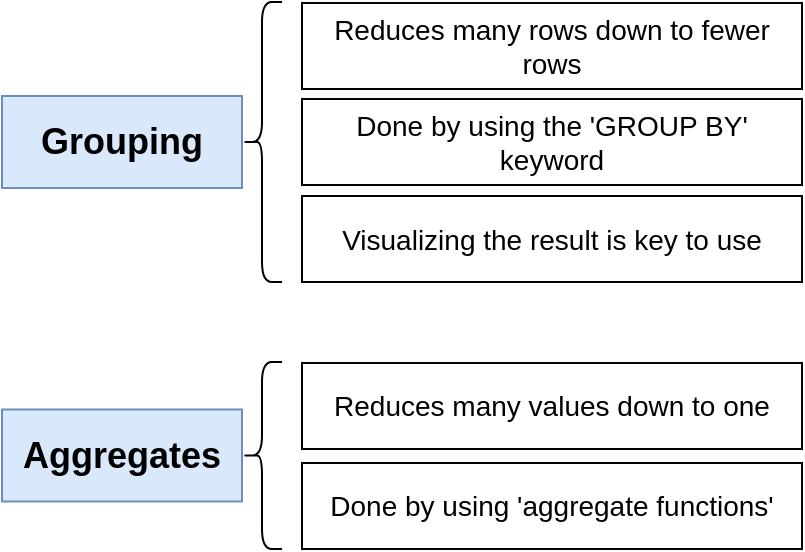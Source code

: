 <mxfile version="24.8.3" pages="13">
  <diagram id="liHOl-BtEcwvhaPLeG9e" name="00 - agg">
    <mxGraphModel dx="782" dy="721" grid="1" gridSize="10" guides="1" tooltips="1" connect="1" arrows="1" fold="1" page="1" pageScale="1" pageWidth="1920" pageHeight="1200" math="0" shadow="0">
      <root>
        <mxCell id="V4j3wHTD7b7f1KHjWMv8-0" />
        <mxCell id="V4j3wHTD7b7f1KHjWMv8-1" parent="V4j3wHTD7b7f1KHjWMv8-0" />
        <mxCell id="alSGy9MTyjQ5v5AEetfq-0" value="Aggregates" style="rounded=0;whiteSpace=wrap;html=1;fillColor=#dae8fc;strokeColor=#6c8ebf;fontSize=18;fontStyle=1" parent="V4j3wHTD7b7f1KHjWMv8-1" vertex="1">
          <mxGeometry x="590" y="403.75" width="120" height="46" as="geometry" />
        </mxCell>
        <mxCell id="alSGy9MTyjQ5v5AEetfq-4" value="" style="shape=curlyBracket;whiteSpace=wrap;html=1;rounded=1;fontSize=18;" parent="V4j3wHTD7b7f1KHjWMv8-1" vertex="1">
          <mxGeometry x="710" y="380" width="20" height="93.5" as="geometry" />
        </mxCell>
        <mxCell id="alSGy9MTyjQ5v5AEetfq-5" value="Reduces many values down to one" style="rounded=0;whiteSpace=wrap;html=1;fontSize=14;" parent="V4j3wHTD7b7f1KHjWMv8-1" vertex="1">
          <mxGeometry x="740" y="380.5" width="250" height="43" as="geometry" />
        </mxCell>
        <mxCell id="alSGy9MTyjQ5v5AEetfq-6" value="Done by using &#39;aggregate functions&#39;" style="rounded=0;whiteSpace=wrap;html=1;fontSize=14;" parent="V4j3wHTD7b7f1KHjWMv8-1" vertex="1">
          <mxGeometry x="740" y="430.5" width="250" height="43" as="geometry" />
        </mxCell>
        <mxCell id="alSGy9MTyjQ5v5AEetfq-7" value="Grouping" style="rounded=0;whiteSpace=wrap;html=1;fillColor=#dae8fc;strokeColor=#6c8ebf;fontSize=18;fontStyle=1" parent="V4j3wHTD7b7f1KHjWMv8-1" vertex="1">
          <mxGeometry x="590" y="247" width="120" height="46" as="geometry" />
        </mxCell>
        <mxCell id="alSGy9MTyjQ5v5AEetfq-8" value="" style="shape=curlyBracket;whiteSpace=wrap;html=1;rounded=1;fontSize=18;" parent="V4j3wHTD7b7f1KHjWMv8-1" vertex="1">
          <mxGeometry x="710" y="200" width="20" height="140" as="geometry" />
        </mxCell>
        <mxCell id="alSGy9MTyjQ5v5AEetfq-9" value="Reduces many rows down to fewer rows" style="rounded=0;whiteSpace=wrap;html=1;fontSize=14;" parent="V4j3wHTD7b7f1KHjWMv8-1" vertex="1">
          <mxGeometry x="740" y="200.5" width="250" height="43" as="geometry" />
        </mxCell>
        <mxCell id="alSGy9MTyjQ5v5AEetfq-10" value="Done by using the &#39;GROUP BY&#39; keyword" style="rounded=0;whiteSpace=wrap;html=1;fontSize=14;" parent="V4j3wHTD7b7f1KHjWMv8-1" vertex="1">
          <mxGeometry x="740" y="248.5" width="250" height="43" as="geometry" />
        </mxCell>
        <mxCell id="alSGy9MTyjQ5v5AEetfq-11" value="Visualizing the result is key to use" style="rounded=0;whiteSpace=wrap;html=1;fontSize=14;" parent="V4j3wHTD7b7f1KHjWMv8-1" vertex="1">
          <mxGeometry x="740" y="297" width="250" height="43" as="geometry" />
        </mxCell>
      </root>
    </mxGraphModel>
  </diagram>
  <diagram id="p2oayo27gx8_uDqkos0n" name="01 - agg">
    <mxGraphModel dx="858" dy="529" grid="1" gridSize="10" guides="1" tooltips="1" connect="1" arrows="1" fold="1" page="1" pageScale="1" pageWidth="1920" pageHeight="1200" math="0" shadow="0">
      <root>
        <mxCell id="0" />
        <mxCell id="1" parent="0" />
        <mxCell id="oaX9xWAMN_a3emoz-8Rv-1" value="Database" style="rounded=0;whiteSpace=wrap;html=1;shadow=1;fontSize=22;fillColor=#d5e8d4;strokeColor=#82b366;" parent="1" vertex="1">
          <mxGeometry x="400" y="260" width="550" height="30" as="geometry" />
        </mxCell>
        <mxCell id="oaX9xWAMN_a3emoz-8Rv-2" value="" style="rounded=0;whiteSpace=wrap;html=1;shadow=1;fontSize=22;fillColor=#d5e8d4;strokeColor=#82b366;" parent="1" vertex="1">
          <mxGeometry x="400" y="290" width="550" height="400" as="geometry" />
        </mxCell>
        <mxCell id="oaX9xWAMN_a3emoz-8Rv-3" value="photos" style="rounded=0;whiteSpace=wrap;html=1;shadow=1;fontSize=20;fillColor=#ffe6cc;strokeColor=#d79b00;" parent="1" vertex="1">
          <mxGeometry x="415" y="305" width="245" height="25" as="geometry" />
        </mxCell>
        <mxCell id="oaX9xWAMN_a3emoz-8Rv-4" value="id" style="rounded=0;whiteSpace=wrap;html=1;shadow=1;fontSize=12;fillColor=#f5f5f5;strokeColor=#666666;fontColor=#333333;fontStyle=3" parent="1" vertex="1">
          <mxGeometry x="415" y="330" width="45" height="27" as="geometry" />
        </mxCell>
        <mxCell id="oaX9xWAMN_a3emoz-8Rv-5" value="url" style="rounded=0;whiteSpace=wrap;html=1;shadow=1;fontSize=12;fillColor=#f5f5f5;strokeColor=#666666;fontColor=#333333;fontStyle=3" parent="1" vertex="1">
          <mxGeometry x="460" y="330" width="130" height="27" as="geometry" />
        </mxCell>
        <mxCell id="oaX9xWAMN_a3emoz-8Rv-6" value="user_id" style="rounded=0;whiteSpace=wrap;html=1;shadow=1;fontSize=12;fillColor=#f5f5f5;strokeColor=#666666;fontColor=#333333;fontStyle=3" parent="1" vertex="1">
          <mxGeometry x="590" y="330" width="70" height="27" as="geometry" />
        </mxCell>
        <mxCell id="oaX9xWAMN_a3emoz-8Rv-7" value="users" style="rounded=0;whiteSpace=wrap;html=1;shadow=1;fontSize=20;fillColor=#ffe6cc;strokeColor=#d79b00;" parent="1" vertex="1">
          <mxGeometry x="760" y="305" width="180" height="25" as="geometry" />
        </mxCell>
        <mxCell id="oaX9xWAMN_a3emoz-8Rv-8" value="id" style="rounded=0;whiteSpace=wrap;html=1;shadow=1;fontSize=12;fillColor=#f5f5f5;strokeColor=#666666;fontColor=#333333;fontStyle=3" parent="1" vertex="1">
          <mxGeometry x="760" y="330" width="70" height="27" as="geometry" />
        </mxCell>
        <mxCell id="oaX9xWAMN_a3emoz-8Rv-9" value="username" style="rounded=0;whiteSpace=wrap;html=1;shadow=1;fontSize=12;fillColor=#f5f5f5;strokeColor=#666666;fontColor=#333333;fontStyle=3" parent="1" vertex="1">
          <mxGeometry x="830" y="330" width="110" height="27" as="geometry" />
        </mxCell>
        <mxCell id="oaX9xWAMN_a3emoz-8Rv-10" value="comments" style="rounded=0;whiteSpace=wrap;html=1;shadow=1;fontSize=20;fillColor=#ffe6cc;strokeColor=#d79b00;" parent="1" vertex="1">
          <mxGeometry x="415" y="520" width="335" height="25" as="geometry" />
        </mxCell>
        <mxCell id="oaX9xWAMN_a3emoz-8Rv-11" value="id" style="rounded=0;whiteSpace=wrap;html=1;shadow=1;fontSize=12;fillColor=#f5f5f5;strokeColor=#666666;fontColor=#333333;fontStyle=3" parent="1" vertex="1">
          <mxGeometry x="415" y="545" width="45" height="27" as="geometry" />
        </mxCell>
        <mxCell id="oaX9xWAMN_a3emoz-8Rv-12" value="1" style="rounded=0;whiteSpace=wrap;html=1;shadow=1;fontSize=11;fontStyle=0" parent="1" vertex="1">
          <mxGeometry x="760" y="357" width="70" height="27" as="geometry" />
        </mxCell>
        <mxCell id="oaX9xWAMN_a3emoz-8Rv-13" value="Reyna.Marvin" style="rounded=0;whiteSpace=wrap;html=1;shadow=1;fontSize=11;fontStyle=0" parent="1" vertex="1">
          <mxGeometry x="830" y="357" width="110" height="27" as="geometry" />
        </mxCell>
        <mxCell id="oaX9xWAMN_a3emoz-8Rv-14" value="2" style="rounded=0;whiteSpace=wrap;html=1;shadow=1;fontSize=11;fontStyle=0" parent="1" vertex="1">
          <mxGeometry x="760" y="384" width="70" height="27" as="geometry" />
        </mxCell>
        <mxCell id="oaX9xWAMN_a3emoz-8Rv-15" value="Micah.Cremin" style="rounded=0;whiteSpace=wrap;html=1;shadow=1;fontSize=11;fontStyle=0" parent="1" vertex="1">
          <mxGeometry x="830" y="384" width="110" height="27" as="geometry" />
        </mxCell>
        <mxCell id="oaX9xWAMN_a3emoz-8Rv-16" value="3" style="rounded=0;whiteSpace=wrap;html=1;shadow=1;fontSize=11;fontStyle=0" parent="1" vertex="1">
          <mxGeometry x="760" y="411" width="70" height="27" as="geometry" />
        </mxCell>
        <mxCell id="oaX9xWAMN_a3emoz-8Rv-17" value="Alfredo66" style="rounded=0;whiteSpace=wrap;html=1;shadow=1;fontSize=11;fontStyle=0" parent="1" vertex="1">
          <mxGeometry x="830" y="411" width="110" height="27" as="geometry" />
        </mxCell>
        <mxCell id="oaX9xWAMN_a3emoz-8Rv-18" value="4" style="rounded=0;whiteSpace=wrap;html=1;shadow=1;fontSize=11;fontStyle=0" parent="1" vertex="1">
          <mxGeometry x="760" y="438" width="70" height="27" as="geometry" />
        </mxCell>
        <mxCell id="oaX9xWAMN_a3emoz-8Rv-19" value="Gerard_Mitchell42" style="rounded=0;whiteSpace=wrap;html=1;shadow=1;fontSize=11;fontStyle=0" parent="1" vertex="1">
          <mxGeometry x="830" y="438" width="110" height="27" as="geometry" />
        </mxCell>
        <mxCell id="oaX9xWAMN_a3emoz-8Rv-20" value="5" style="rounded=0;whiteSpace=wrap;html=1;shadow=1;fontSize=11;fontStyle=0" parent="1" vertex="1">
          <mxGeometry x="760" y="465" width="70" height="27" as="geometry" />
        </mxCell>
        <mxCell id="oaX9xWAMN_a3emoz-8Rv-21" value="Frederique_Donnelly" style="rounded=0;whiteSpace=wrap;html=1;shadow=1;fontSize=11;fontStyle=0" parent="1" vertex="1">
          <mxGeometry x="830" y="465" width="110" height="27" as="geometry" />
        </mxCell>
        <mxCell id="oaX9xWAMN_a3emoz-8Rv-22" value="1" style="rounded=0;whiteSpace=wrap;html=1;shadow=1;fontSize=11;fontStyle=0" parent="1" vertex="1">
          <mxGeometry x="415" y="357" width="45" height="27" as="geometry" />
        </mxCell>
        <mxCell id="oaX9xWAMN_a3emoz-8Rv-23" value="&lt;p class=&quot;p1&quot; style=&quot;margin: 0px ; font-stretch: normal ; font-size: 12px ; line-height: normal ; font-family: &amp;#34;helvetica neue&amp;#34;&quot;&gt;https://santina.net&lt;/p&gt;" style="rounded=0;whiteSpace=wrap;html=1;shadow=1;fontSize=11;fontStyle=0" parent="1" vertex="1">
          <mxGeometry x="460" y="357" width="130" height="27" as="geometry" />
        </mxCell>
        <mxCell id="oaX9xWAMN_a3emoz-8Rv-24" value="3" style="rounded=0;whiteSpace=wrap;html=1;shadow=1;fontSize=11;fontStyle=0" parent="1" vertex="1">
          <mxGeometry x="590" y="357" width="70" height="27" as="geometry" />
        </mxCell>
        <mxCell id="oaX9xWAMN_a3emoz-8Rv-25" value="2" style="rounded=0;whiteSpace=wrap;html=1;shadow=1;fontSize=11;fontStyle=0" parent="1" vertex="1">
          <mxGeometry x="415" y="384" width="45" height="27" as="geometry" />
        </mxCell>
        <mxCell id="oaX9xWAMN_a3emoz-8Rv-26" value="&lt;p class=&quot;p1&quot; style=&quot;margin: 0px ; font-stretch: normal ; font-size: 12px ; line-height: normal ; font-family: &amp;#34;helvetica neue&amp;#34;&quot;&gt;https://alayna.net&lt;/p&gt;" style="rounded=0;whiteSpace=wrap;html=1;shadow=1;fontSize=11;fontStyle=0" parent="1" vertex="1">
          <mxGeometry x="460" y="384" width="130" height="27" as="geometry" />
        </mxCell>
        <mxCell id="oaX9xWAMN_a3emoz-8Rv-27" value="5" style="rounded=0;whiteSpace=wrap;html=1;shadow=1;fontSize=11;fontStyle=0" parent="1" vertex="1">
          <mxGeometry x="590" y="384" width="70" height="27" as="geometry" />
        </mxCell>
        <mxCell id="oaX9xWAMN_a3emoz-8Rv-28" style="edgeStyle=orthogonalEdgeStyle;rounded=0;orthogonalLoop=1;jettySize=auto;html=1;exitX=0.5;exitY=1;exitDx=0;exitDy=0;fontSize=11;" parent="1" source="oaX9xWAMN_a3emoz-8Rv-29" target="oaX9xWAMN_a3emoz-8Rv-32" edge="1">
          <mxGeometry relative="1" as="geometry" />
        </mxCell>
        <mxCell id="oaX9xWAMN_a3emoz-8Rv-29" value="3" style="rounded=0;whiteSpace=wrap;html=1;shadow=1;fontSize=11;fontStyle=0" parent="1" vertex="1">
          <mxGeometry x="415" y="411" width="45" height="27" as="geometry" />
        </mxCell>
        <mxCell id="oaX9xWAMN_a3emoz-8Rv-30" value="&lt;p class=&quot;p1&quot; style=&quot;margin: 0px ; font-stretch: normal ; font-size: 12px ; line-height: normal ; font-family: &amp;#34;helvetica neue&amp;#34;&quot;&gt;https://kailyn.name&lt;/p&gt;" style="rounded=0;whiteSpace=wrap;html=1;shadow=1;fontSize=11;fontStyle=0" parent="1" vertex="1">
          <mxGeometry x="460" y="411" width="130" height="27" as="geometry" />
        </mxCell>
        <mxCell id="oaX9xWAMN_a3emoz-8Rv-31" value="3" style="rounded=0;whiteSpace=wrap;html=1;shadow=1;fontSize=11;fontStyle=0" parent="1" vertex="1">
          <mxGeometry x="590" y="411" width="70" height="27" as="geometry" />
        </mxCell>
        <mxCell id="oaX9xWAMN_a3emoz-8Rv-32" value="20" style="rounded=0;whiteSpace=wrap;html=1;shadow=1;fontSize=11;fontStyle=0" parent="1" vertex="1">
          <mxGeometry x="415" y="456.5" width="45" height="27" as="geometry" />
        </mxCell>
        <mxCell id="oaX9xWAMN_a3emoz-8Rv-33" value="&lt;p class=&quot;p1&quot; style=&quot;margin: 0px ; font-stretch: normal ; font-size: 12px ; line-height: normal ; font-family: &amp;#34;helvetica neue&amp;#34;&quot;&gt;http://sasha.com&lt;/p&gt;" style="rounded=0;whiteSpace=wrap;html=1;shadow=1;fontSize=11;fontStyle=0" parent="1" vertex="1">
          <mxGeometry x="460" y="456.5" width="130" height="27" as="geometry" />
        </mxCell>
        <mxCell id="oaX9xWAMN_a3emoz-8Rv-34" value="3" style="rounded=0;whiteSpace=wrap;html=1;shadow=1;fontSize=11;fontStyle=0" parent="1" vertex="1">
          <mxGeometry x="590" y="456.5" width="70" height="27" as="geometry" />
        </mxCell>
        <mxCell id="oaX9xWAMN_a3emoz-8Rv-35" value="contents" style="rounded=0;whiteSpace=wrap;html=1;shadow=1;fontSize=12;fillColor=#f5f5f5;strokeColor=#666666;fontColor=#333333;fontStyle=3" parent="1" vertex="1">
          <mxGeometry x="460" y="545" width="180" height="27" as="geometry" />
        </mxCell>
        <mxCell id="oaX9xWAMN_a3emoz-8Rv-36" value="user_id" style="rounded=0;whiteSpace=wrap;html=1;shadow=1;fontSize=12;fillColor=#f5f5f5;strokeColor=#666666;fontColor=#333333;fontStyle=3" parent="1" vertex="1">
          <mxGeometry x="640" y="545" width="50" height="27" as="geometry" />
        </mxCell>
        <mxCell id="oaX9xWAMN_a3emoz-8Rv-37" value="photo_id" style="rounded=0;whiteSpace=wrap;html=1;shadow=1;fontSize=12;fillColor=#f5f5f5;strokeColor=#666666;fontColor=#333333;fontStyle=3" parent="1" vertex="1">
          <mxGeometry x="690" y="545" width="60" height="27" as="geometry" />
        </mxCell>
        <mxCell id="oaX9xWAMN_a3emoz-8Rv-38" value="1" style="rounded=0;whiteSpace=wrap;html=1;shadow=1;fontSize=11;fontStyle=0" parent="1" vertex="1">
          <mxGeometry x="415" y="572" width="45" height="27" as="geometry" />
        </mxCell>
        <mxCell id="oaX9xWAMN_a3emoz-8Rv-39" value="&lt;pre class=&quot;prettyprint linenums&quot;&gt;Quo velit iusto ducimus&lt;/pre&gt;" style="rounded=0;whiteSpace=wrap;html=1;shadow=1;fontSize=11;fontStyle=0" parent="1" vertex="1">
          <mxGeometry x="460" y="572" width="180" height="27" as="geometry" />
        </mxCell>
        <mxCell id="oaX9xWAMN_a3emoz-8Rv-40" value="2" style="rounded=0;whiteSpace=wrap;html=1;shadow=1;fontSize=11;fontStyle=0" parent="1" vertex="1">
          <mxGeometry x="640" y="572" width="50" height="27" as="geometry" />
        </mxCell>
        <mxCell id="oaX9xWAMN_a3emoz-8Rv-41" value="4" style="rounded=0;whiteSpace=wrap;html=1;shadow=1;fontSize=11;fontStyle=0" parent="1" vertex="1">
          <mxGeometry x="690" y="572" width="60" height="27" as="geometry" />
        </mxCell>
        <mxCell id="oaX9xWAMN_a3emoz-8Rv-42" style="edgeStyle=orthogonalEdgeStyle;rounded=0;orthogonalLoop=1;jettySize=auto;html=1;exitX=0.5;exitY=1;exitDx=0;exitDy=0;fontSize=11;" parent="1" source="oaX9xWAMN_a3emoz-8Rv-43" target="oaX9xWAMN_a3emoz-8Rv-47" edge="1">
          <mxGeometry relative="1" as="geometry" />
        </mxCell>
        <mxCell id="oaX9xWAMN_a3emoz-8Rv-43" value="2" style="rounded=0;whiteSpace=wrap;html=1;shadow=1;fontSize=11;fontStyle=0" parent="1" vertex="1">
          <mxGeometry x="415" y="599" width="45" height="27" as="geometry" />
        </mxCell>
        <mxCell id="oaX9xWAMN_a3emoz-8Rv-44" value="&lt;pre class=&quot;prettyprint linenums&quot;&gt;&lt;pre class=&quot;prettyprint linenums&quot;&gt;Non est totam&lt;/pre&gt;&lt;/pre&gt;" style="rounded=0;whiteSpace=wrap;html=1;shadow=1;fontSize=11;fontStyle=0" parent="1" vertex="1">
          <mxGeometry x="460" y="599" width="180" height="27" as="geometry" />
        </mxCell>
        <mxCell id="oaX9xWAMN_a3emoz-8Rv-45" value="5" style="rounded=0;whiteSpace=wrap;html=1;shadow=1;fontSize=11;fontStyle=0" parent="1" vertex="1">
          <mxGeometry x="640" y="599" width="50" height="27" as="geometry" />
        </mxCell>
        <mxCell id="oaX9xWAMN_a3emoz-8Rv-46" value="5" style="rounded=0;whiteSpace=wrap;html=1;shadow=1;fontSize=11;fontStyle=0" parent="1" vertex="1">
          <mxGeometry x="690" y="599" width="60" height="27" as="geometry" />
        </mxCell>
        <mxCell id="oaX9xWAMN_a3emoz-8Rv-47" value="100" style="rounded=0;whiteSpace=wrap;html=1;shadow=1;fontSize=11;fontStyle=0" parent="1" vertex="1">
          <mxGeometry x="415" y="650" width="45" height="27" as="geometry" />
        </mxCell>
        <mxCell id="oaX9xWAMN_a3emoz-8Rv-48" value="&lt;pre class=&quot;prettyprint linenums&quot;&gt;&lt;pre class=&quot;prettyprint linenums&quot;&gt;Minima dolorem reiciendis&lt;/pre&gt;&lt;/pre&gt;" style="rounded=0;whiteSpace=wrap;html=1;shadow=1;fontSize=11;fontStyle=0" parent="1" vertex="1">
          <mxGeometry x="460" y="650" width="180" height="27" as="geometry" />
        </mxCell>
        <mxCell id="oaX9xWAMN_a3emoz-8Rv-49" value="3" style="rounded=0;whiteSpace=wrap;html=1;shadow=1;fontSize=11;fontStyle=0" parent="1" vertex="1">
          <mxGeometry x="640" y="650" width="50" height="27" as="geometry" />
        </mxCell>
        <mxCell id="oaX9xWAMN_a3emoz-8Rv-50" value="3" style="rounded=0;whiteSpace=wrap;html=1;shadow=1;fontSize=11;fontStyle=0" parent="1" vertex="1">
          <mxGeometry x="690" y="650" width="60" height="27" as="geometry" />
        </mxCell>
      </root>
    </mxGraphModel>
  </diagram>
  <diagram id="HzThUvHBmv295ZPZgAvj" name="03 - g">
    <mxGraphModel dx="1502" dy="926" grid="1" gridSize="10" guides="1" tooltips="1" connect="1" arrows="1" fold="1" page="1" pageScale="1" pageWidth="1920" pageHeight="1200" math="0" shadow="0">
      <root>
        <mxCell id="0NpsMtk2O4MnUR7sIR6D-0" />
        <mxCell id="0NpsMtk2O4MnUR7sIR6D-1" parent="0NpsMtk2O4MnUR7sIR6D-0" />
        <mxCell id="0NpsMtk2O4MnUR7sIR6D-78" value="" style="rounded=0;whiteSpace=wrap;html=1;shadow=1;fontSize=22;fillColor=#d5e8d4;strokeColor=#82b366;" parent="0NpsMtk2O4MnUR7sIR6D-1" vertex="1">
          <mxGeometry x="970" y="290" width="430" height="440" as="geometry" />
        </mxCell>
        <mxCell id="0NpsMtk2O4MnUR7sIR6D-2" value="Database" style="rounded=0;whiteSpace=wrap;html=1;shadow=1;fontSize=22;fillColor=#d5e8d4;strokeColor=#82b366;" parent="0NpsMtk2O4MnUR7sIR6D-1" vertex="1">
          <mxGeometry x="400" y="357" width="360" height="30" as="geometry" />
        </mxCell>
        <mxCell id="0NpsMtk2O4MnUR7sIR6D-3" value="" style="rounded=0;whiteSpace=wrap;html=1;shadow=1;fontSize=22;fillColor=#d5e8d4;strokeColor=#82b366;" parent="0NpsMtk2O4MnUR7sIR6D-1" vertex="1">
          <mxGeometry x="400" y="387" width="360" height="270" as="geometry" />
        </mxCell>
        <mxCell id="0NpsMtk2O4MnUR7sIR6D-11" value="comments" style="rounded=0;whiteSpace=wrap;html=1;shadow=1;fontSize=20;fillColor=#ffe6cc;strokeColor=#d79b00;" parent="0NpsMtk2O4MnUR7sIR6D-1" vertex="1">
          <mxGeometry x="415" y="397" width="335" height="25" as="geometry" />
        </mxCell>
        <mxCell id="0NpsMtk2O4MnUR7sIR6D-12" value="id" style="rounded=0;whiteSpace=wrap;html=1;shadow=1;fontSize=12;fillColor=#f5f5f5;strokeColor=#666666;fontColor=#333333;fontStyle=3" parent="0NpsMtk2O4MnUR7sIR6D-1" vertex="1">
          <mxGeometry x="415" y="422" width="45" height="27" as="geometry" />
        </mxCell>
        <mxCell id="0NpsMtk2O4MnUR7sIR6D-36" value="contents" style="rounded=0;whiteSpace=wrap;html=1;shadow=1;fontSize=12;fillColor=#f5f5f5;strokeColor=#666666;fontColor=#333333;fontStyle=3" parent="0NpsMtk2O4MnUR7sIR6D-1" vertex="1">
          <mxGeometry x="460" y="422" width="180" height="27" as="geometry" />
        </mxCell>
        <mxCell id="0NpsMtk2O4MnUR7sIR6D-37" value="user_id" style="rounded=0;whiteSpace=wrap;html=1;shadow=1;fontSize=12;fillColor=#f5f5f5;strokeColor=#666666;fontColor=#333333;fontStyle=3" parent="0NpsMtk2O4MnUR7sIR6D-1" vertex="1">
          <mxGeometry x="640" y="422" width="50" height="27" as="geometry" />
        </mxCell>
        <mxCell id="0NpsMtk2O4MnUR7sIR6D-38" value="photo_id" style="rounded=0;whiteSpace=wrap;html=1;shadow=1;fontSize=12;fillColor=#f5f5f5;strokeColor=#666666;fontColor=#333333;fontStyle=3" parent="0NpsMtk2O4MnUR7sIR6D-1" vertex="1">
          <mxGeometry x="690" y="422" width="60" height="27" as="geometry" />
        </mxCell>
        <mxCell id="0NpsMtk2O4MnUR7sIR6D-74" style="edgeStyle=orthogonalEdgeStyle;rounded=0;orthogonalLoop=1;jettySize=auto;html=1;exitX=0.5;exitY=1;exitDx=0;exitDy=0;fontFamily=Helvetica;fontSize=16;fontColor=#000000;" parent="0NpsMtk2O4MnUR7sIR6D-1" source="0NpsMtk2O4MnUR7sIR6D-72" target="0NpsMtk2O4MnUR7sIR6D-73" edge="1">
          <mxGeometry relative="1" as="geometry" />
        </mxCell>
        <mxCell id="0NpsMtk2O4MnUR7sIR6D-72" value="GROUP BY user_id" style="rounded=0;whiteSpace=wrap;html=1;fontFamily=Helvetica;fontSize=16;fillColor=#f8cecc;strokeColor=#b85450;fontStyle=1" parent="0NpsMtk2O4MnUR7sIR6D-1" vertex="1">
          <mxGeometry x="780" y="422" width="180" height="47" as="geometry" />
        </mxCell>
        <mxCell id="0NpsMtk2O4MnUR7sIR6D-76" style="edgeStyle=orthogonalEdgeStyle;rounded=0;orthogonalLoop=1;jettySize=auto;html=1;exitX=0.5;exitY=1;exitDx=0;exitDy=0;fontFamily=Helvetica;fontSize=13;fontColor=#000000;" parent="0NpsMtk2O4MnUR7sIR6D-1" source="0NpsMtk2O4MnUR7sIR6D-73" target="0NpsMtk2O4MnUR7sIR6D-75" edge="1">
          <mxGeometry relative="1" as="geometry" />
        </mxCell>
        <mxCell id="0NpsMtk2O4MnUR7sIR6D-73" value="Find the set of all unique user_id&#39;s" style="rounded=0;whiteSpace=wrap;html=1;fontFamily=Helvetica;fontSize=13;fillColor=#dae8fc;strokeColor=#6c8ebf;fontStyle=0" parent="0NpsMtk2O4MnUR7sIR6D-1" vertex="1">
          <mxGeometry x="780" y="485" width="180" height="47" as="geometry" />
        </mxCell>
        <mxCell id="0NpsMtk2O4MnUR7sIR6D-75" value="Take each row and assign it to a group based on its user_id" style="rounded=0;whiteSpace=wrap;html=1;fontFamily=Helvetica;fontSize=13;fillColor=#dae8fc;strokeColor=#6c8ebf;fontStyle=0" parent="0NpsMtk2O4MnUR7sIR6D-1" vertex="1">
          <mxGeometry x="780" y="546" width="180" height="47" as="geometry" />
        </mxCell>
        <mxCell id="0NpsMtk2O4MnUR7sIR6D-77" value="Database" style="rounded=0;whiteSpace=wrap;html=1;shadow=1;fontSize=22;fillColor=#d5e8d4;strokeColor=#82b366;" parent="0NpsMtk2O4MnUR7sIR6D-1" vertex="1">
          <mxGeometry x="970" y="260" width="430" height="30" as="geometry" />
        </mxCell>
        <mxCell id="0NpsMtk2O4MnUR7sIR6D-79" value="grouped comments" style="rounded=0;whiteSpace=wrap;html=1;shadow=1;fontSize=20;fillColor=#ffe6cc;strokeColor=#d79b00;" parent="0NpsMtk2O4MnUR7sIR6D-1" vertex="1">
          <mxGeometry x="980" y="300" width="405" height="25" as="geometry" />
        </mxCell>
        <mxCell id="0NpsMtk2O4MnUR7sIR6D-112" value="GROUPED user_id" style="rounded=0;whiteSpace=wrap;html=1;shadow=1;fontSize=12;fillColor=#f5f5f5;strokeColor=#666666;fontColor=#333333;fontStyle=3" parent="0NpsMtk2O4MnUR7sIR6D-1" vertex="1">
          <mxGeometry x="980" y="325" width="70" height="32" as="geometry" />
        </mxCell>
        <mxCell id="0NpsMtk2O4MnUR7sIR6D-80" value="id" style="rounded=0;whiteSpace=wrap;html=1;shadow=1;fontSize=12;fillColor=#f8cecc;strokeColor=#b85450;fontStyle=3" parent="0NpsMtk2O4MnUR7sIR6D-1" vertex="1">
          <mxGeometry x="1050" y="325" width="45" height="32" as="geometry" />
        </mxCell>
        <mxCell id="0NpsMtk2O4MnUR7sIR6D-81" value="contents" style="rounded=0;whiteSpace=wrap;html=1;shadow=1;fontSize=12;fillColor=#f8cecc;strokeColor=#b85450;fontStyle=3" parent="0NpsMtk2O4MnUR7sIR6D-1" vertex="1">
          <mxGeometry x="1095" y="325" width="180" height="32" as="geometry" />
        </mxCell>
        <mxCell id="0NpsMtk2O4MnUR7sIR6D-82" value="user_id" style="rounded=0;whiteSpace=wrap;html=1;shadow=1;fontSize=12;fillColor=#f8cecc;strokeColor=#b85450;fontStyle=3" parent="0NpsMtk2O4MnUR7sIR6D-1" vertex="1">
          <mxGeometry x="1275" y="325" width="50" height="32" as="geometry" />
        </mxCell>
        <mxCell id="0NpsMtk2O4MnUR7sIR6D-83" value="photo_id" style="rounded=0;whiteSpace=wrap;html=1;shadow=1;fontSize=12;fillColor=#f8cecc;strokeColor=#b85450;fontStyle=3" parent="0NpsMtk2O4MnUR7sIR6D-1" vertex="1">
          <mxGeometry x="1325" y="325" width="60" height="32" as="geometry" />
        </mxCell>
        <mxCell id="PbU20spd4sZ-KGrsGKc5-0" value="1" style="rounded=0;whiteSpace=wrap;html=1;shadow=1;fontSize=23;fontStyle=0" parent="0NpsMtk2O4MnUR7sIR6D-1" vertex="1">
          <mxGeometry x="980" y="370" width="70" height="70" as="geometry" />
        </mxCell>
        <mxCell id="2rdDHWoz-TW_92nsm0s_-0" value="" style="group" parent="0NpsMtk2O4MnUR7sIR6D-1" vertex="1" connectable="0">
          <mxGeometry x="415" y="611" width="335" height="27" as="geometry" />
        </mxCell>
        <mxCell id="0NpsMtk2O4MnUR7sIR6D-64" value="7" style="rounded=0;whiteSpace=wrap;html=1;shadow=0;fontSize=11;fontStyle=0" parent="2rdDHWoz-TW_92nsm0s_-0" vertex="1">
          <mxGeometry width="45" height="27" as="geometry" />
        </mxCell>
        <mxCell id="0NpsMtk2O4MnUR7sIR6D-65" value="&lt;div class=&quot;prettyprint linenums&quot; style=&quot;font-size: 12px;&quot;&gt;&lt;div class=&quot;prettyprint linenums&quot; style=&quot;font-size: 12px;&quot;&gt;Non est totam&lt;/div&gt;&lt;/div&gt;" style="rounded=0;whiteSpace=wrap;html=1;shadow=0;fontSize=12;fontStyle=0;fontFamily=Helvetica;" parent="2rdDHWoz-TW_92nsm0s_-0" vertex="1">
          <mxGeometry x="45" width="180" height="27" as="geometry" />
        </mxCell>
        <mxCell id="0NpsMtk2O4MnUR7sIR6D-66" value="1" style="rounded=0;whiteSpace=wrap;html=1;shadow=0;fontSize=11;fontStyle=0;" parent="2rdDHWoz-TW_92nsm0s_-0" vertex="1">
          <mxGeometry x="225" width="50" height="27" as="geometry" />
        </mxCell>
        <mxCell id="0NpsMtk2O4MnUR7sIR6D-67" value="5" style="rounded=0;whiteSpace=wrap;html=1;shadow=0;fontSize=11;fontStyle=0;" parent="2rdDHWoz-TW_92nsm0s_-0" vertex="1">
          <mxGeometry x="275" width="60" height="27" as="geometry" />
        </mxCell>
        <mxCell id="2rdDHWoz-TW_92nsm0s_-1" value="" style="group" parent="0NpsMtk2O4MnUR7sIR6D-1" vertex="1" connectable="0">
          <mxGeometry x="415" y="584" width="335" height="27" as="geometry" />
        </mxCell>
        <mxCell id="0NpsMtk2O4MnUR7sIR6D-60" value="6" style="rounded=0;whiteSpace=wrap;html=1;shadow=0;fontSize=11;fontStyle=0" parent="2rdDHWoz-TW_92nsm0s_-1" vertex="1">
          <mxGeometry width="45" height="27" as="geometry" />
        </mxCell>
        <mxCell id="0NpsMtk2O4MnUR7sIR6D-61" value="&lt;div class=&quot;prettyprint linenums&quot; style=&quot;font-size: 12px;&quot;&gt;&lt;div class=&quot;prettyprint linenums&quot; style=&quot;font-size: 12px;&quot;&gt;&lt;span style=&quot;font-size: 12px; text-align: left; background-color: rgba(255, 255, 255, 0.075);&quot;&gt;Voluptas ab eius.&lt;/span&gt;&lt;br style=&quot;font-size: 12px;&quot;&gt;&lt;/div&gt;&lt;/div&gt;" style="rounded=0;whiteSpace=wrap;html=1;shadow=0;fontSize=12;fontStyle=0;fontFamily=Helvetica;" parent="2rdDHWoz-TW_92nsm0s_-1" vertex="1">
          <mxGeometry x="45" width="180" height="27" as="geometry" />
        </mxCell>
        <mxCell id="0NpsMtk2O4MnUR7sIR6D-62" value="2" style="rounded=0;whiteSpace=wrap;html=1;shadow=0;fontSize=11;fontStyle=0;" parent="2rdDHWoz-TW_92nsm0s_-1" vertex="1">
          <mxGeometry x="225" width="50" height="27" as="geometry" />
        </mxCell>
        <mxCell id="0NpsMtk2O4MnUR7sIR6D-63" value="5" style="rounded=0;whiteSpace=wrap;html=1;shadow=0;fontSize=11;fontStyle=0;" parent="2rdDHWoz-TW_92nsm0s_-1" vertex="1">
          <mxGeometry x="275" width="60" height="27" as="geometry" />
        </mxCell>
        <mxCell id="2rdDHWoz-TW_92nsm0s_-2" value="" style="group" parent="0NpsMtk2O4MnUR7sIR6D-1" vertex="1" connectable="0">
          <mxGeometry x="415" y="557" width="335" height="27" as="geometry" />
        </mxCell>
        <mxCell id="0NpsMtk2O4MnUR7sIR6D-39" value="5" style="rounded=0;whiteSpace=wrap;html=1;shadow=0;fontSize=11;fontStyle=0" parent="2rdDHWoz-TW_92nsm0s_-2" vertex="1">
          <mxGeometry width="45" height="27" as="geometry" />
        </mxCell>
        <mxCell id="0NpsMtk2O4MnUR7sIR6D-40" value="&lt;div class=&quot;prettyprint linenums&quot; style=&quot;font-size: 12px;&quot;&gt;Quo velit iusto ducimus&lt;/div&gt;" style="rounded=0;whiteSpace=wrap;html=1;shadow=0;fontSize=12;fontStyle=0;fontFamily=Helvetica;" parent="2rdDHWoz-TW_92nsm0s_-2" vertex="1">
          <mxGeometry x="45" width="180" height="27" as="geometry" />
        </mxCell>
        <mxCell id="0NpsMtk2O4MnUR7sIR6D-41" value="2" style="rounded=0;whiteSpace=wrap;html=1;shadow=0;fontSize=11;fontStyle=0" parent="2rdDHWoz-TW_92nsm0s_-2" vertex="1">
          <mxGeometry x="225" width="50" height="27" as="geometry" />
        </mxCell>
        <mxCell id="0NpsMtk2O4MnUR7sIR6D-42" value="4" style="rounded=0;whiteSpace=wrap;html=1;shadow=0;fontSize=11;fontStyle=0" parent="2rdDHWoz-TW_92nsm0s_-2" vertex="1">
          <mxGeometry x="275" width="60" height="27" as="geometry" />
        </mxCell>
        <mxCell id="2rdDHWoz-TW_92nsm0s_-3" value="" style="group" parent="0NpsMtk2O4MnUR7sIR6D-1" vertex="1" connectable="0">
          <mxGeometry x="415" y="530" width="335" height="27" as="geometry" />
        </mxCell>
        <mxCell id="0NpsMtk2O4MnUR7sIR6D-56" value="4" style="rounded=0;whiteSpace=wrap;html=1;shadow=0;fontSize=11;fontStyle=0" parent="2rdDHWoz-TW_92nsm0s_-3" vertex="1">
          <mxGeometry width="45" height="27" as="geometry" />
        </mxCell>
        <mxCell id="0NpsMtk2O4MnUR7sIR6D-57" value="&lt;div class=&quot;prettyprint linenums&quot; style=&quot;font-size: 12px;&quot;&gt;&lt;div class=&quot;prettyprint linenums&quot; style=&quot;font-size: 12px;&quot;&gt;&lt;span style=&quot;font-size: 12px; text-align: left; background-color: rgba(255, 255, 255, 0.075);&quot;&gt;Enim esse magni.&lt;/span&gt;&lt;br style=&quot;font-size: 12px;&quot;&gt;&lt;/div&gt;&lt;/div&gt;" style="rounded=0;whiteSpace=wrap;html=1;shadow=0;fontSize=12;fontStyle=0;fontFamily=Helvetica;" parent="2rdDHWoz-TW_92nsm0s_-3" vertex="1">
          <mxGeometry x="45" width="180" height="27" as="geometry" />
        </mxCell>
        <mxCell id="0NpsMtk2O4MnUR7sIR6D-58" value="3" style="rounded=0;whiteSpace=wrap;html=1;shadow=0;fontSize=11;fontStyle=0;" parent="2rdDHWoz-TW_92nsm0s_-3" vertex="1">
          <mxGeometry x="225" width="50" height="27" as="geometry" />
        </mxCell>
        <mxCell id="0NpsMtk2O4MnUR7sIR6D-59" value="5" style="rounded=0;whiteSpace=wrap;html=1;shadow=0;fontSize=11;fontStyle=0;" parent="2rdDHWoz-TW_92nsm0s_-3" vertex="1">
          <mxGeometry x="275" width="60" height="27" as="geometry" />
        </mxCell>
        <mxCell id="2rdDHWoz-TW_92nsm0s_-4" value="" style="group" parent="0NpsMtk2O4MnUR7sIR6D-1" vertex="1" connectable="0">
          <mxGeometry x="415" y="503" width="335" height="27" as="geometry" />
        </mxCell>
        <mxCell id="0NpsMtk2O4MnUR7sIR6D-52" value="3" style="rounded=0;whiteSpace=wrap;html=1;shadow=0;fontSize=11;fontStyle=0" parent="2rdDHWoz-TW_92nsm0s_-4" vertex="1">
          <mxGeometry width="45" height="27" as="geometry" />
        </mxCell>
        <mxCell id="0NpsMtk2O4MnUR7sIR6D-53" value="&lt;div class=&quot;prettyprint linenums&quot; style=&quot;font-size: 12px;&quot;&gt;&lt;div class=&quot;prettyprint linenums&quot; style=&quot;font-size: 12px;&quot;&gt;&lt;span style=&quot;font-size: 12px; text-align: left; background-color: rgba(255, 255, 255, 0.075);&quot;&gt;Et sit occaecati.&lt;/span&gt;&lt;br style=&quot;font-size: 12px;&quot;&gt;&lt;/div&gt;&lt;/div&gt;" style="rounded=0;whiteSpace=wrap;html=1;shadow=0;fontSize=12;fontStyle=0;fontFamily=Helvetica;" parent="2rdDHWoz-TW_92nsm0s_-4" vertex="1">
          <mxGeometry x="45" width="180" height="27" as="geometry" />
        </mxCell>
        <mxCell id="0NpsMtk2O4MnUR7sIR6D-54" value="5" style="rounded=0;whiteSpace=wrap;html=1;shadow=0;fontSize=11;fontStyle=0;" parent="2rdDHWoz-TW_92nsm0s_-4" vertex="1">
          <mxGeometry x="225" width="50" height="27" as="geometry" />
        </mxCell>
        <mxCell id="0NpsMtk2O4MnUR7sIR6D-55" value="5" style="rounded=0;whiteSpace=wrap;html=1;shadow=0;fontSize=11;fontStyle=0;" parent="2rdDHWoz-TW_92nsm0s_-4" vertex="1">
          <mxGeometry x="275" width="60" height="27" as="geometry" />
        </mxCell>
        <mxCell id="2rdDHWoz-TW_92nsm0s_-5" value="" style="group" parent="0NpsMtk2O4MnUR7sIR6D-1" vertex="1" connectable="0">
          <mxGeometry x="415" y="476" width="335" height="27" as="geometry" />
        </mxCell>
        <mxCell id="0NpsMtk2O4MnUR7sIR6D-68" value="2" style="rounded=0;whiteSpace=wrap;html=1;shadow=0;fontSize=11;fontStyle=0" parent="2rdDHWoz-TW_92nsm0s_-5" vertex="1">
          <mxGeometry width="45" height="27" as="geometry" />
        </mxCell>
        <mxCell id="0NpsMtk2O4MnUR7sIR6D-69" value="&lt;div class=&quot;prettyprint linenums&quot; style=&quot;font-size: 12px;&quot;&gt;&lt;div class=&quot;prettyprint linenums&quot; style=&quot;font-size: 12px;&quot;&gt;&lt;span style=&quot;font-size: 12px; text-align: left; background-color: rgba(255, 255, 255, 0.075);&quot;&gt;Sed cumque in et.&lt;/span&gt;&lt;br style=&quot;font-size: 12px;&quot;&gt;&lt;/div&gt;&lt;/div&gt;" style="rounded=0;whiteSpace=wrap;html=1;shadow=0;fontSize=12;fontStyle=0;fontFamily=Helvetica;" parent="2rdDHWoz-TW_92nsm0s_-5" vertex="1">
          <mxGeometry x="45" width="180" height="27" as="geometry" />
        </mxCell>
        <mxCell id="0NpsMtk2O4MnUR7sIR6D-70" value="3" style="rounded=0;whiteSpace=wrap;html=1;shadow=0;fontSize=11;fontStyle=0;" parent="2rdDHWoz-TW_92nsm0s_-5" vertex="1">
          <mxGeometry x="225" width="50" height="27" as="geometry" />
        </mxCell>
        <mxCell id="0NpsMtk2O4MnUR7sIR6D-71" value="5" style="rounded=0;whiteSpace=wrap;html=1;shadow=0;fontSize=11;fontStyle=0;" parent="2rdDHWoz-TW_92nsm0s_-5" vertex="1">
          <mxGeometry x="275" width="60" height="27" as="geometry" />
        </mxCell>
        <mxCell id="2rdDHWoz-TW_92nsm0s_-6" value="" style="group" parent="0NpsMtk2O4MnUR7sIR6D-1" vertex="1" connectable="0">
          <mxGeometry x="415" y="449" width="335" height="27" as="geometry" />
        </mxCell>
        <mxCell id="0NpsMtk2O4MnUR7sIR6D-44" value="1" style="rounded=0;whiteSpace=wrap;html=1;shadow=0;fontSize=11;fontStyle=0" parent="2rdDHWoz-TW_92nsm0s_-6" vertex="1">
          <mxGeometry width="45" height="27" as="geometry" />
        </mxCell>
        <mxCell id="0NpsMtk2O4MnUR7sIR6D-45" value="&lt;div class=&quot;prettyprint linenums&quot; style=&quot;font-size: 12px;&quot;&gt;&lt;div class=&quot;prettyprint linenums&quot; style=&quot;font-size: 12px;&quot;&gt;Non est totam&lt;/div&gt;&lt;/div&gt;" style="rounded=0;whiteSpace=wrap;html=1;shadow=0;fontSize=12;fontStyle=0;fontFamily=Helvetica;" parent="2rdDHWoz-TW_92nsm0s_-6" vertex="1">
          <mxGeometry x="45" width="180" height="27" as="geometry" />
        </mxCell>
        <mxCell id="0NpsMtk2O4MnUR7sIR6D-46" value="1" style="rounded=0;whiteSpace=wrap;html=1;shadow=0;fontSize=11;fontStyle=0;" parent="2rdDHWoz-TW_92nsm0s_-6" vertex="1">
          <mxGeometry x="225" width="50" height="27" as="geometry" />
        </mxCell>
        <mxCell id="0NpsMtk2O4MnUR7sIR6D-47" value="5" style="rounded=0;whiteSpace=wrap;html=1;shadow=0;fontSize=11;fontStyle=0;" parent="2rdDHWoz-TW_92nsm0s_-6" vertex="1">
          <mxGeometry x="275" width="60" height="27" as="geometry" />
        </mxCell>
        <mxCell id="c1_NJU9EGhH1qleXz14v-0" value="2" style="rounded=0;whiteSpace=wrap;html=1;shadow=1;fontSize=23;fontStyle=0" parent="0NpsMtk2O4MnUR7sIR6D-1" vertex="1">
          <mxGeometry x="980" y="454.5" width="70" height="70" as="geometry" />
        </mxCell>
        <mxCell id="c1_NJU9EGhH1qleXz14v-1" value="3" style="rounded=0;whiteSpace=wrap;html=1;shadow=1;fontSize=23;fontStyle=0" parent="0NpsMtk2O4MnUR7sIR6D-1" vertex="1">
          <mxGeometry x="980" y="546" width="70" height="70" as="geometry" />
        </mxCell>
        <mxCell id="c1_NJU9EGhH1qleXz14v-3" value="5" style="rounded=0;whiteSpace=wrap;html=1;shadow=1;fontSize=23;fontStyle=0" parent="0NpsMtk2O4MnUR7sIR6D-1" vertex="1">
          <mxGeometry x="980" y="630" width="70" height="70" as="geometry" />
        </mxCell>
      </root>
    </mxGraphModel>
  </diagram>
  <diagram id="nRX1MvmqMRulxeGSMYLV" name="04 - agg">
    <mxGraphModel dx="858" dy="529" grid="1" gridSize="10" guides="1" tooltips="1" connect="1" arrows="1" fold="1" page="1" pageScale="1" pageWidth="1920" pageHeight="1200" math="0" shadow="0">
      <root>
        <mxCell id="vg5UXhjyVgInLVrk6Ae7-0" />
        <mxCell id="vg5UXhjyVgInLVrk6Ae7-1" parent="vg5UXhjyVgInLVrk6Ae7-0" />
        <mxCell id="vg5UXhjyVgInLVrk6Ae7-10" style="edgeStyle=orthogonalEdgeStyle;rounded=0;orthogonalLoop=1;jettySize=auto;html=1;exitX=1;exitY=0.5;exitDx=0;exitDy=0;fontFamily=Helvetica;fontSize=17;fontColor=#000000;" parent="vg5UXhjyVgInLVrk6Ae7-1" source="vg5UXhjyVgInLVrk6Ae7-2" target="vg5UXhjyVgInLVrk6Ae7-9" edge="1">
          <mxGeometry relative="1" as="geometry" />
        </mxCell>
        <mxCell id="vg5UXhjyVgInLVrk6Ae7-2" value="COUNT()" style="rounded=0;whiteSpace=wrap;html=1;fontFamily=Helvetica;fontSize=23;fontStyle=1;fillColor=#dae8fc;strokeColor=#6c8ebf;shadow=1;" parent="vg5UXhjyVgInLVrk6Ae7-1" vertex="1">
          <mxGeometry x="500" y="290" width="170" height="60" as="geometry" />
        </mxCell>
        <mxCell id="vg5UXhjyVgInLVrk6Ae7-5" value="SUM()" style="rounded=0;whiteSpace=wrap;html=1;fontFamily=Helvetica;fontSize=23;fontStyle=1;fillColor=#dae8fc;strokeColor=#6c8ebf;shadow=1;" parent="vg5UXhjyVgInLVrk6Ae7-1" vertex="1">
          <mxGeometry x="500" y="360" width="170" height="60" as="geometry" />
        </mxCell>
        <mxCell id="vg5UXhjyVgInLVrk6Ae7-6" value="AVG()" style="rounded=0;whiteSpace=wrap;html=1;fontFamily=Helvetica;fontSize=23;fontStyle=1;fillColor=#dae8fc;strokeColor=#6c8ebf;shadow=1;" parent="vg5UXhjyVgInLVrk6Ae7-1" vertex="1">
          <mxGeometry x="500" y="430" width="170" height="60" as="geometry" />
        </mxCell>
        <mxCell id="vg5UXhjyVgInLVrk6Ae7-7" value="MIN()" style="rounded=0;whiteSpace=wrap;html=1;fontFamily=Helvetica;fontSize=23;fontStyle=1;fillColor=#dae8fc;strokeColor=#6c8ebf;shadow=1;" parent="vg5UXhjyVgInLVrk6Ae7-1" vertex="1">
          <mxGeometry x="500" y="500" width="170" height="60" as="geometry" />
        </mxCell>
        <mxCell id="vg5UXhjyVgInLVrk6Ae7-8" value="MAX()" style="rounded=0;whiteSpace=wrap;html=1;fontFamily=Helvetica;fontSize=23;fontStyle=1;fillColor=#dae8fc;strokeColor=#6c8ebf;shadow=1;" parent="vg5UXhjyVgInLVrk6Ae7-1" vertex="1">
          <mxGeometry x="500" y="570" width="170" height="60" as="geometry" />
        </mxCell>
        <mxCell id="vg5UXhjyVgInLVrk6Ae7-9" value="Returns the number of values in a group of values" style="rounded=0;whiteSpace=wrap;html=1;fontFamily=Helvetica;fontSize=17;fontStyle=0;shadow=0;" parent="vg5UXhjyVgInLVrk6Ae7-1" vertex="1">
          <mxGeometry x="700" y="290" width="400" height="60" as="geometry" />
        </mxCell>
        <mxCell id="vg5UXhjyVgInLVrk6Ae7-11" style="edgeStyle=orthogonalEdgeStyle;rounded=0;orthogonalLoop=1;jettySize=auto;html=1;exitX=1;exitY=0.5;exitDx=0;exitDy=0;fontFamily=Helvetica;fontSize=17;fontColor=#000000;" parent="vg5UXhjyVgInLVrk6Ae7-1" target="vg5UXhjyVgInLVrk6Ae7-12" edge="1">
          <mxGeometry relative="1" as="geometry">
            <mxPoint x="670" y="390" as="sourcePoint" />
          </mxGeometry>
        </mxCell>
        <mxCell id="vg5UXhjyVgInLVrk6Ae7-12" value="Finds the &lt;b&gt;sum&lt;/b&gt; of a group of numbers" style="rounded=0;whiteSpace=wrap;html=1;fontFamily=Helvetica;fontSize=17;fontStyle=0;shadow=0;" parent="vg5UXhjyVgInLVrk6Ae7-1" vertex="1">
          <mxGeometry x="700" y="360" width="400" height="60" as="geometry" />
        </mxCell>
        <mxCell id="vg5UXhjyVgInLVrk6Ae7-13" style="edgeStyle=orthogonalEdgeStyle;rounded=0;orthogonalLoop=1;jettySize=auto;html=1;exitX=1;exitY=0.5;exitDx=0;exitDy=0;fontFamily=Helvetica;fontSize=17;fontColor=#000000;" parent="vg5UXhjyVgInLVrk6Ae7-1" target="vg5UXhjyVgInLVrk6Ae7-14" edge="1">
          <mxGeometry relative="1" as="geometry">
            <mxPoint x="670" y="460" as="sourcePoint" />
          </mxGeometry>
        </mxCell>
        <mxCell id="vg5UXhjyVgInLVrk6Ae7-14" value="Finds the &lt;b&gt;average&lt;/b&gt; of a group of numbers" style="rounded=0;whiteSpace=wrap;html=1;fontFamily=Helvetica;fontSize=17;fontStyle=0;shadow=0;" parent="vg5UXhjyVgInLVrk6Ae7-1" vertex="1">
          <mxGeometry x="700" y="430" width="400" height="60" as="geometry" />
        </mxCell>
        <mxCell id="vg5UXhjyVgInLVrk6Ae7-15" style="edgeStyle=orthogonalEdgeStyle;rounded=0;orthogonalLoop=1;jettySize=auto;html=1;exitX=1;exitY=0.5;exitDx=0;exitDy=0;fontFamily=Helvetica;fontSize=17;fontColor=#000000;" parent="vg5UXhjyVgInLVrk6Ae7-1" target="vg5UXhjyVgInLVrk6Ae7-16" edge="1">
          <mxGeometry relative="1" as="geometry">
            <mxPoint x="670" y="530" as="sourcePoint" />
          </mxGeometry>
        </mxCell>
        <mxCell id="vg5UXhjyVgInLVrk6Ae7-16" value="Returns the &lt;b&gt;minimum&lt;/b&gt; value from a group of numbers" style="rounded=0;whiteSpace=wrap;html=1;fontFamily=Helvetica;fontSize=17;fontStyle=0;shadow=0;" parent="vg5UXhjyVgInLVrk6Ae7-1" vertex="1">
          <mxGeometry x="700" y="500" width="400" height="60" as="geometry" />
        </mxCell>
        <mxCell id="vg5UXhjyVgInLVrk6Ae7-17" style="edgeStyle=orthogonalEdgeStyle;rounded=0;orthogonalLoop=1;jettySize=auto;html=1;exitX=1;exitY=0.5;exitDx=0;exitDy=0;fontFamily=Helvetica;fontSize=17;fontColor=#000000;" parent="vg5UXhjyVgInLVrk6Ae7-1" target="vg5UXhjyVgInLVrk6Ae7-18" edge="1">
          <mxGeometry relative="1" as="geometry">
            <mxPoint x="670" y="600" as="sourcePoint" />
          </mxGeometry>
        </mxCell>
        <mxCell id="vg5UXhjyVgInLVrk6Ae7-18" value="Returns the &lt;b&gt;maximum&lt;/b&gt; value from a group of numbers" style="rounded=0;whiteSpace=wrap;html=1;fontFamily=Helvetica;fontSize=17;fontStyle=0;shadow=0;" parent="vg5UXhjyVgInLVrk6Ae7-1" vertex="1">
          <mxGeometry x="700" y="570" width="400" height="60" as="geometry" />
        </mxCell>
      </root>
    </mxGraphModel>
  </diagram>
  <diagram id="LRRlnSxlbMTGGeYsDjdb" name="05 - agg">
    <mxGraphModel dx="782" dy="721" grid="1" gridSize="10" guides="1" tooltips="1" connect="1" arrows="1" fold="1" page="1" pageScale="1" pageWidth="1920" pageHeight="1200" math="0" shadow="0">
      <root>
        <mxCell id="S4kUBRraSZilIcSoKLcY-0" />
        <mxCell id="S4kUBRraSZilIcSoKLcY-1" parent="S4kUBRraSZilIcSoKLcY-0" />
        <mxCell id="NZcpIWPApgXZocb2puaa-0" value="" style="rounded=0;whiteSpace=wrap;html=1;shadow=1;fontSize=22;fillColor=#d5e8d4;strokeColor=#82b366;" parent="S4kUBRraSZilIcSoKLcY-1" vertex="1">
          <mxGeometry x="690" y="310" width="550" height="440" as="geometry" />
        </mxCell>
        <mxCell id="NZcpIWPApgXZocb2puaa-1" value="Database" style="rounded=0;whiteSpace=wrap;html=1;shadow=1;fontSize=22;fillColor=#d5e8d4;strokeColor=#82b366;" parent="S4kUBRraSZilIcSoKLcY-1" vertex="1">
          <mxGeometry x="690" y="280" width="550" height="30" as="geometry" />
        </mxCell>
        <mxCell id="NZcpIWPApgXZocb2puaa-2" value="grouped comments" style="rounded=0;whiteSpace=wrap;html=1;shadow=1;fontSize=20;fillColor=#ffe6cc;strokeColor=#d79b00;" parent="S4kUBRraSZilIcSoKLcY-1" vertex="1">
          <mxGeometry x="700" y="320" width="520" height="25" as="geometry" />
        </mxCell>
        <mxCell id="NZcpIWPApgXZocb2puaa-3" value="GROUP&lt;br&gt;photo_id" style="rounded=0;whiteSpace=wrap;html=1;shadow=1;fontSize=12;fillColor=#f5f5f5;strokeColor=#666666;fontColor=#333333;fontStyle=3" parent="S4kUBRraSZilIcSoKLcY-1" vertex="1">
          <mxGeometry x="700" y="345" width="70" height="32" as="geometry" />
        </mxCell>
        <mxCell id="NZcpIWPApgXZocb2puaa-4" value="id" style="rounded=0;whiteSpace=wrap;html=1;shadow=1;fontSize=12;fillColor=#f8cecc;strokeColor=#b85450;fontStyle=3" parent="S4kUBRraSZilIcSoKLcY-1" vertex="1">
          <mxGeometry x="770" y="345" width="45" height="32" as="geometry" />
        </mxCell>
        <mxCell id="NZcpIWPApgXZocb2puaa-5" value="contents" style="rounded=0;whiteSpace=wrap;html=1;shadow=1;fontSize=12;fillColor=#f8cecc;strokeColor=#b85450;fontStyle=3" parent="S4kUBRraSZilIcSoKLcY-1" vertex="1">
          <mxGeometry x="815" y="345" width="180" height="32" as="geometry" />
        </mxCell>
        <mxCell id="NZcpIWPApgXZocb2puaa-6" value="user_id" style="rounded=0;whiteSpace=wrap;html=1;shadow=1;fontSize=12;fillColor=#f8cecc;strokeColor=#b85450;fontStyle=3" parent="S4kUBRraSZilIcSoKLcY-1" vertex="1">
          <mxGeometry x="995" y="345" width="50" height="32" as="geometry" />
        </mxCell>
        <mxCell id="NZcpIWPApgXZocb2puaa-7" value="photo_id" style="rounded=0;whiteSpace=wrap;html=1;shadow=1;fontSize=12;fillColor=#f8cecc;strokeColor=#b85450;fontStyle=3" parent="S4kUBRraSZilIcSoKLcY-1" vertex="1">
          <mxGeometry x="1045" y="345" width="60" height="32" as="geometry" />
        </mxCell>
        <mxCell id="NZcpIWPApgXZocb2puaa-8" value="1" style="rounded=0;whiteSpace=wrap;html=1;shadow=1;fontSize=23;fontStyle=0" parent="S4kUBRraSZilIcSoKLcY-1" vertex="1">
          <mxGeometry x="700" y="390" width="70" height="70" as="geometry" />
        </mxCell>
        <mxCell id="NZcpIWPApgXZocb2puaa-9" value="" style="group" parent="S4kUBRraSZilIcSoKLcY-1" vertex="1" connectable="0">
          <mxGeometry x="770" y="417" width="335" height="27" as="geometry" />
        </mxCell>
        <mxCell id="NZcpIWPApgXZocb2puaa-10" value="7" style="rounded=0;whiteSpace=wrap;html=1;shadow=0;fontSize=11;fontStyle=0" parent="NZcpIWPApgXZocb2puaa-9" vertex="1">
          <mxGeometry width="45" height="27" as="geometry" />
        </mxCell>
        <mxCell id="NZcpIWPApgXZocb2puaa-11" value="&lt;div class=&quot;prettyprint linenums&quot; style=&quot;font-size: 12px;&quot;&gt;&lt;div class=&quot;prettyprint linenums&quot; style=&quot;font-size: 12px;&quot;&gt;Non est totam&lt;/div&gt;&lt;/div&gt;" style="rounded=0;whiteSpace=wrap;html=1;shadow=0;fontSize=12;fontStyle=0;fontFamily=Helvetica;" parent="NZcpIWPApgXZocb2puaa-9" vertex="1">
          <mxGeometry x="45" width="180" height="27" as="geometry" />
        </mxCell>
        <mxCell id="NZcpIWPApgXZocb2puaa-12" value="1" style="rounded=0;whiteSpace=wrap;html=1;shadow=0;fontSize=11;fontStyle=0;" parent="NZcpIWPApgXZocb2puaa-9" vertex="1">
          <mxGeometry x="225" width="50" height="27" as="geometry" />
        </mxCell>
        <mxCell id="NZcpIWPApgXZocb2puaa-13" value="5" style="rounded=0;whiteSpace=wrap;html=1;shadow=0;fontSize=11;fontStyle=0;" parent="NZcpIWPApgXZocb2puaa-9" vertex="1">
          <mxGeometry x="275" width="60" height="27" as="geometry" />
        </mxCell>
        <mxCell id="NZcpIWPApgXZocb2puaa-14" value="" style="group" parent="S4kUBRraSZilIcSoKLcY-1" vertex="1" connectable="0">
          <mxGeometry x="770" y="501.5" width="335" height="27" as="geometry" />
        </mxCell>
        <mxCell id="NZcpIWPApgXZocb2puaa-15" value="6" style="rounded=0;whiteSpace=wrap;html=1;shadow=0;fontSize=11;fontStyle=0" parent="NZcpIWPApgXZocb2puaa-14" vertex="1">
          <mxGeometry width="45" height="27" as="geometry" />
        </mxCell>
        <mxCell id="NZcpIWPApgXZocb2puaa-16" value="&lt;div class=&quot;prettyprint linenums&quot; style=&quot;font-size: 12px;&quot;&gt;&lt;div class=&quot;prettyprint linenums&quot; style=&quot;font-size: 12px;&quot;&gt;&lt;span style=&quot;font-size: 12px; text-align: left; background-color: rgba(255, 255, 255, 0.075);&quot;&gt;Voluptas ab eius.&lt;/span&gt;&lt;br style=&quot;font-size: 12px;&quot;&gt;&lt;/div&gt;&lt;/div&gt;" style="rounded=0;whiteSpace=wrap;html=1;shadow=0;fontSize=12;fontStyle=0;fontFamily=Helvetica;" parent="NZcpIWPApgXZocb2puaa-14" vertex="1">
          <mxGeometry x="45" width="180" height="27" as="geometry" />
        </mxCell>
        <mxCell id="NZcpIWPApgXZocb2puaa-17" value="2" style="rounded=0;whiteSpace=wrap;html=1;shadow=0;fontSize=11;fontStyle=0;" parent="NZcpIWPApgXZocb2puaa-14" vertex="1">
          <mxGeometry x="225" width="50" height="27" as="geometry" />
        </mxCell>
        <mxCell id="NZcpIWPApgXZocb2puaa-18" value="5" style="rounded=0;whiteSpace=wrap;html=1;shadow=0;fontSize=11;fontStyle=0;" parent="NZcpIWPApgXZocb2puaa-14" vertex="1">
          <mxGeometry x="275" width="60" height="27" as="geometry" />
        </mxCell>
        <mxCell id="NZcpIWPApgXZocb2puaa-19" value="" style="group" parent="S4kUBRraSZilIcSoKLcY-1" vertex="1" connectable="0">
          <mxGeometry x="770" y="474.5" width="335" height="27" as="geometry" />
        </mxCell>
        <mxCell id="NZcpIWPApgXZocb2puaa-20" value="5" style="rounded=0;whiteSpace=wrap;html=1;shadow=0;fontSize=11;fontStyle=0" parent="NZcpIWPApgXZocb2puaa-19" vertex="1">
          <mxGeometry width="45" height="27" as="geometry" />
        </mxCell>
        <mxCell id="NZcpIWPApgXZocb2puaa-21" value="&lt;div class=&quot;prettyprint linenums&quot; style=&quot;font-size: 12px;&quot;&gt;Quo velit iusto ducimus&lt;/div&gt;" style="rounded=0;whiteSpace=wrap;html=1;shadow=0;fontSize=12;fontStyle=0;fontFamily=Helvetica;" parent="NZcpIWPApgXZocb2puaa-19" vertex="1">
          <mxGeometry x="45" width="180" height="27" as="geometry" />
        </mxCell>
        <mxCell id="NZcpIWPApgXZocb2puaa-22" value="2" style="rounded=0;whiteSpace=wrap;html=1;shadow=0;fontSize=11;fontStyle=0" parent="NZcpIWPApgXZocb2puaa-19" vertex="1">
          <mxGeometry x="225" width="50" height="27" as="geometry" />
        </mxCell>
        <mxCell id="NZcpIWPApgXZocb2puaa-23" value="4" style="rounded=0;whiteSpace=wrap;html=1;shadow=0;fontSize=11;fontStyle=0" parent="NZcpIWPApgXZocb2puaa-19" vertex="1">
          <mxGeometry x="275" width="60" height="27" as="geometry" />
        </mxCell>
        <mxCell id="NZcpIWPApgXZocb2puaa-24" value="" style="group" parent="S4kUBRraSZilIcSoKLcY-1" vertex="1" connectable="0">
          <mxGeometry x="770" y="597" width="335" height="27" as="geometry" />
        </mxCell>
        <mxCell id="NZcpIWPApgXZocb2puaa-25" value="4" style="rounded=0;whiteSpace=wrap;html=1;shadow=0;fontSize=11;fontStyle=0" parent="NZcpIWPApgXZocb2puaa-24" vertex="1">
          <mxGeometry width="45" height="27" as="geometry" />
        </mxCell>
        <mxCell id="NZcpIWPApgXZocb2puaa-26" value="&lt;div class=&quot;prettyprint linenums&quot; style=&quot;font-size: 12px;&quot;&gt;&lt;div class=&quot;prettyprint linenums&quot; style=&quot;font-size: 12px;&quot;&gt;&lt;span style=&quot;font-size: 12px; text-align: left; background-color: rgba(255, 255, 255, 0.075);&quot;&gt;Enim esse magni.&lt;/span&gt;&lt;br style=&quot;font-size: 12px;&quot;&gt;&lt;/div&gt;&lt;/div&gt;" style="rounded=0;whiteSpace=wrap;html=1;shadow=0;fontSize=12;fontStyle=0;fontFamily=Helvetica;" parent="NZcpIWPApgXZocb2puaa-24" vertex="1">
          <mxGeometry x="45" width="180" height="27" as="geometry" />
        </mxCell>
        <mxCell id="NZcpIWPApgXZocb2puaa-27" value="3" style="rounded=0;whiteSpace=wrap;html=1;shadow=0;fontSize=11;fontStyle=0;" parent="NZcpIWPApgXZocb2puaa-24" vertex="1">
          <mxGeometry x="225" width="50" height="27" as="geometry" />
        </mxCell>
        <mxCell id="NZcpIWPApgXZocb2puaa-28" value="5" style="rounded=0;whiteSpace=wrap;html=1;shadow=0;fontSize=11;fontStyle=0;" parent="NZcpIWPApgXZocb2puaa-24" vertex="1">
          <mxGeometry x="275" width="60" height="27" as="geometry" />
        </mxCell>
        <mxCell id="NZcpIWPApgXZocb2puaa-29" value="" style="group" parent="S4kUBRraSZilIcSoKLcY-1" vertex="1" connectable="0">
          <mxGeometry x="770" y="650" width="335" height="27" as="geometry" />
        </mxCell>
        <mxCell id="NZcpIWPApgXZocb2puaa-30" value="3" style="rounded=0;whiteSpace=wrap;html=1;shadow=0;fontSize=11;fontStyle=0" parent="NZcpIWPApgXZocb2puaa-29" vertex="1">
          <mxGeometry width="45" height="27" as="geometry" />
        </mxCell>
        <mxCell id="NZcpIWPApgXZocb2puaa-31" value="&lt;div class=&quot;prettyprint linenums&quot; style=&quot;font-size: 12px;&quot;&gt;&lt;div class=&quot;prettyprint linenums&quot; style=&quot;font-size: 12px;&quot;&gt;&lt;span style=&quot;font-size: 12px; text-align: left; background-color: rgba(255, 255, 255, 0.075);&quot;&gt;Et sit occaecati.&lt;/span&gt;&lt;br style=&quot;font-size: 12px;&quot;&gt;&lt;/div&gt;&lt;/div&gt;" style="rounded=0;whiteSpace=wrap;html=1;shadow=0;fontSize=12;fontStyle=0;fontFamily=Helvetica;" parent="NZcpIWPApgXZocb2puaa-29" vertex="1">
          <mxGeometry x="45" width="180" height="27" as="geometry" />
        </mxCell>
        <mxCell id="NZcpIWPApgXZocb2puaa-32" value="5" style="rounded=0;whiteSpace=wrap;html=1;shadow=0;fontSize=11;fontStyle=0;" parent="NZcpIWPApgXZocb2puaa-29" vertex="1">
          <mxGeometry x="225" width="50" height="27" as="geometry" />
        </mxCell>
        <mxCell id="NZcpIWPApgXZocb2puaa-33" value="5" style="rounded=0;whiteSpace=wrap;html=1;shadow=0;fontSize=11;fontStyle=0;" parent="NZcpIWPApgXZocb2puaa-29" vertex="1">
          <mxGeometry x="275" width="60" height="27" as="geometry" />
        </mxCell>
        <mxCell id="NZcpIWPApgXZocb2puaa-34" value="" style="group" parent="S4kUBRraSZilIcSoKLcY-1" vertex="1" connectable="0">
          <mxGeometry x="770" y="570" width="335" height="27" as="geometry" />
        </mxCell>
        <mxCell id="NZcpIWPApgXZocb2puaa-35" value="2" style="rounded=0;whiteSpace=wrap;html=1;shadow=0;fontSize=11;fontStyle=0" parent="NZcpIWPApgXZocb2puaa-34" vertex="1">
          <mxGeometry width="45" height="27" as="geometry" />
        </mxCell>
        <mxCell id="NZcpIWPApgXZocb2puaa-36" value="&lt;div class=&quot;prettyprint linenums&quot; style=&quot;font-size: 12px;&quot;&gt;&lt;div class=&quot;prettyprint linenums&quot; style=&quot;font-size: 12px;&quot;&gt;&lt;span style=&quot;font-size: 12px; text-align: left; background-color: rgba(255, 255, 255, 0.075);&quot;&gt;Sed cumque in et.&lt;/span&gt;&lt;br style=&quot;font-size: 12px;&quot;&gt;&lt;/div&gt;&lt;/div&gt;" style="rounded=0;whiteSpace=wrap;html=1;shadow=0;fontSize=12;fontStyle=0;fontFamily=Helvetica;" parent="NZcpIWPApgXZocb2puaa-34" vertex="1">
          <mxGeometry x="45" width="180" height="27" as="geometry" />
        </mxCell>
        <mxCell id="NZcpIWPApgXZocb2puaa-37" value="3" style="rounded=0;whiteSpace=wrap;html=1;shadow=0;fontSize=11;fontStyle=0;" parent="NZcpIWPApgXZocb2puaa-34" vertex="1">
          <mxGeometry x="225" width="50" height="27" as="geometry" />
        </mxCell>
        <mxCell id="NZcpIWPApgXZocb2puaa-38" value="5" style="rounded=0;whiteSpace=wrap;html=1;shadow=0;fontSize=11;fontStyle=0;" parent="NZcpIWPApgXZocb2puaa-34" vertex="1">
          <mxGeometry x="275" width="60" height="27" as="geometry" />
        </mxCell>
        <mxCell id="NZcpIWPApgXZocb2puaa-39" value="" style="group" parent="S4kUBRraSZilIcSoKLcY-1" vertex="1" connectable="0">
          <mxGeometry x="770" y="390" width="335" height="27" as="geometry" />
        </mxCell>
        <mxCell id="NZcpIWPApgXZocb2puaa-40" value="1" style="rounded=0;whiteSpace=wrap;html=1;shadow=0;fontSize=11;fontStyle=0" parent="NZcpIWPApgXZocb2puaa-39" vertex="1">
          <mxGeometry width="45" height="27" as="geometry" />
        </mxCell>
        <mxCell id="NZcpIWPApgXZocb2puaa-41" value="&lt;div class=&quot;prettyprint linenums&quot; style=&quot;font-size: 12px;&quot;&gt;&lt;div class=&quot;prettyprint linenums&quot; style=&quot;font-size: 12px;&quot;&gt;Non est totam&lt;/div&gt;&lt;/div&gt;" style="rounded=0;whiteSpace=wrap;html=1;shadow=0;fontSize=12;fontStyle=0;fontFamily=Helvetica;" parent="NZcpIWPApgXZocb2puaa-39" vertex="1">
          <mxGeometry x="45" width="180" height="27" as="geometry" />
        </mxCell>
        <mxCell id="NZcpIWPApgXZocb2puaa-42" value="1" style="rounded=0;whiteSpace=wrap;html=1;shadow=0;fontSize=11;fontStyle=0;" parent="NZcpIWPApgXZocb2puaa-39" vertex="1">
          <mxGeometry x="225" width="50" height="27" as="geometry" />
        </mxCell>
        <mxCell id="NZcpIWPApgXZocb2puaa-43" value="5" style="rounded=0;whiteSpace=wrap;html=1;shadow=0;fontSize=11;fontStyle=0;" parent="NZcpIWPApgXZocb2puaa-39" vertex="1">
          <mxGeometry x="275" width="60" height="27" as="geometry" />
        </mxCell>
        <mxCell id="NZcpIWPApgXZocb2puaa-44" value="2" style="rounded=0;whiteSpace=wrap;html=1;shadow=1;fontSize=23;fontStyle=0" parent="S4kUBRraSZilIcSoKLcY-1" vertex="1">
          <mxGeometry x="700" y="474.5" width="70" height="70" as="geometry" />
        </mxCell>
        <mxCell id="NZcpIWPApgXZocb2puaa-45" value="3" style="rounded=0;whiteSpace=wrap;html=1;shadow=1;fontSize=23;fontStyle=0" parent="S4kUBRraSZilIcSoKLcY-1" vertex="1">
          <mxGeometry x="700" y="566" width="70" height="70" as="geometry" />
        </mxCell>
        <mxCell id="NZcpIWPApgXZocb2puaa-46" value="5" style="rounded=0;whiteSpace=wrap;html=1;shadow=1;fontSize=23;fontStyle=0" parent="S4kUBRraSZilIcSoKLcY-1" vertex="1">
          <mxGeometry x="700" y="650" width="70" height="70" as="geometry" />
        </mxCell>
        <mxCell id="NZcpIWPApgXZocb2puaa-47" value="COUNT(id)" style="rounded=0;whiteSpace=wrap;html=1;shadow=1;fontSize=12;fillColor=#f5f5f5;strokeColor=#666666;fontColor=#333333;fontStyle=3" parent="S4kUBRraSZilIcSoKLcY-1" vertex="1">
          <mxGeometry x="1105" y="345" width="115" height="32" as="geometry" />
        </mxCell>
        <mxCell id="NZcpIWPApgXZocb2puaa-48" value="2" style="rounded=0;whiteSpace=wrap;html=1;shadow=0;fontSize=11;fontStyle=0;" parent="S4kUBRraSZilIcSoKLcY-1" vertex="1">
          <mxGeometry x="1105" y="390" width="115" height="54" as="geometry" />
        </mxCell>
        <mxCell id="NZcpIWPApgXZocb2puaa-54" value="1" style="rounded=0;whiteSpace=wrap;html=1;shadow=0;fontSize=11;fontStyle=0;" parent="S4kUBRraSZilIcSoKLcY-1" vertex="1">
          <mxGeometry x="1105" y="650" width="115" height="27" as="geometry" />
        </mxCell>
        <mxCell id="t_KV4l3YusP4BFcXfIkt-0" value="2" style="rounded=0;whiteSpace=wrap;html=1;shadow=0;fontSize=11;fontStyle=0;" parent="S4kUBRraSZilIcSoKLcY-1" vertex="1">
          <mxGeometry x="1105" y="474.5" width="115" height="54" as="geometry" />
        </mxCell>
        <mxCell id="t_KV4l3YusP4BFcXfIkt-1" value="2" style="rounded=0;whiteSpace=wrap;html=1;shadow=0;fontSize=11;fontStyle=0;" parent="S4kUBRraSZilIcSoKLcY-1" vertex="1">
          <mxGeometry x="1105" y="570" width="115" height="54" as="geometry" />
        </mxCell>
      </root>
    </mxGraphModel>
  </diagram>
  <diagram id="doBceWSTRQLeLv34x85D" name="06 - agg">
    <mxGraphModel dx="1502" dy="926" grid="1" gridSize="10" guides="1" tooltips="1" connect="1" arrows="1" fold="1" page="1" pageScale="1" pageWidth="1920" pageHeight="1200" math="0" shadow="0">
      <root>
        <mxCell id="qoZp44pRUg1mvCNyi3_d-0" />
        <mxCell id="qoZp44pRUg1mvCNyi3_d-1" parent="qoZp44pRUg1mvCNyi3_d-0" />
        <mxCell id="37snNz1Il1lQRJ-gbBLm-1" value="Database" style="rounded=0;whiteSpace=wrap;html=1;shadow=1;fontSize=22;fillColor=#d5e8d4;strokeColor=#82b366;" parent="qoZp44pRUg1mvCNyi3_d-1" vertex="1">
          <mxGeometry x="400" y="357" width="360" height="30" as="geometry" />
        </mxCell>
        <mxCell id="37snNz1Il1lQRJ-gbBLm-2" value="" style="rounded=0;whiteSpace=wrap;html=1;shadow=1;fontSize=22;fillColor=#d5e8d4;strokeColor=#82b366;" parent="qoZp44pRUg1mvCNyi3_d-1" vertex="1">
          <mxGeometry x="400" y="387" width="360" height="270" as="geometry" />
        </mxCell>
        <mxCell id="37snNz1Il1lQRJ-gbBLm-3" value="comments" style="rounded=0;whiteSpace=wrap;html=1;shadow=1;fontSize=20;fillColor=#ffe6cc;strokeColor=#d79b00;" parent="qoZp44pRUg1mvCNyi3_d-1" vertex="1">
          <mxGeometry x="415" y="397" width="335" height="25" as="geometry" />
        </mxCell>
        <mxCell id="37snNz1Il1lQRJ-gbBLm-4" value="id" style="rounded=0;whiteSpace=wrap;html=1;shadow=1;fontSize=12;fillColor=#f5f5f5;strokeColor=#666666;fontColor=#333333;fontStyle=3" parent="qoZp44pRUg1mvCNyi3_d-1" vertex="1">
          <mxGeometry x="415" y="422" width="45" height="27" as="geometry" />
        </mxCell>
        <mxCell id="37snNz1Il1lQRJ-gbBLm-5" value="contents" style="rounded=0;whiteSpace=wrap;html=1;shadow=1;fontSize=12;fillColor=#f5f5f5;strokeColor=#666666;fontColor=#333333;fontStyle=3" parent="qoZp44pRUg1mvCNyi3_d-1" vertex="1">
          <mxGeometry x="460" y="422" width="180" height="27" as="geometry" />
        </mxCell>
        <mxCell id="37snNz1Il1lQRJ-gbBLm-6" value="user_id" style="rounded=0;whiteSpace=wrap;html=1;shadow=1;fontSize=12;fillColor=#f5f5f5;strokeColor=#666666;fontColor=#333333;fontStyle=3" parent="qoZp44pRUg1mvCNyi3_d-1" vertex="1">
          <mxGeometry x="640" y="422" width="50" height="27" as="geometry" />
        </mxCell>
        <mxCell id="37snNz1Il1lQRJ-gbBLm-7" value="photo_id" style="rounded=0;whiteSpace=wrap;html=1;shadow=1;fontSize=12;fillColor=#f5f5f5;strokeColor=#666666;fontColor=#333333;fontStyle=3" parent="qoZp44pRUg1mvCNyi3_d-1" vertex="1">
          <mxGeometry x="690" y="422" width="60" height="27" as="geometry" />
        </mxCell>
        <mxCell id="37snNz1Il1lQRJ-gbBLm-21" value="" style="group" parent="qoZp44pRUg1mvCNyi3_d-1" vertex="1" connectable="0">
          <mxGeometry x="415" y="611" width="335" height="27" as="geometry" />
        </mxCell>
        <mxCell id="37snNz1Il1lQRJ-gbBLm-22" value="7" style="rounded=0;whiteSpace=wrap;html=1;shadow=0;fontSize=11;fontStyle=0" parent="37snNz1Il1lQRJ-gbBLm-21" vertex="1">
          <mxGeometry width="45" height="27" as="geometry" />
        </mxCell>
        <mxCell id="37snNz1Il1lQRJ-gbBLm-23" value="&lt;div class=&quot;prettyprint linenums&quot; style=&quot;font-size: 12px;&quot;&gt;&lt;div class=&quot;prettyprint linenums&quot; style=&quot;font-size: 12px;&quot;&gt;Non est totam&lt;/div&gt;&lt;/div&gt;" style="rounded=0;whiteSpace=wrap;html=1;shadow=0;fontSize=12;fontStyle=0;fontFamily=Helvetica;" parent="37snNz1Il1lQRJ-gbBLm-21" vertex="1">
          <mxGeometry x="45" width="180" height="27" as="geometry" />
        </mxCell>
        <mxCell id="37snNz1Il1lQRJ-gbBLm-24" value="1" style="rounded=0;whiteSpace=wrap;html=1;shadow=0;fontSize=11;fontStyle=0;" parent="37snNz1Il1lQRJ-gbBLm-21" vertex="1">
          <mxGeometry x="225" width="50" height="27" as="geometry" />
        </mxCell>
        <mxCell id="37snNz1Il1lQRJ-gbBLm-25" value="5" style="rounded=0;whiteSpace=wrap;html=1;shadow=0;fontSize=11;fontStyle=0;" parent="37snNz1Il1lQRJ-gbBLm-21" vertex="1">
          <mxGeometry x="275" width="60" height="27" as="geometry" />
        </mxCell>
        <mxCell id="37snNz1Il1lQRJ-gbBLm-26" value="" style="group" parent="qoZp44pRUg1mvCNyi3_d-1" vertex="1" connectable="0">
          <mxGeometry x="415" y="584" width="335" height="27" as="geometry" />
        </mxCell>
        <mxCell id="37snNz1Il1lQRJ-gbBLm-27" value="6" style="rounded=0;whiteSpace=wrap;html=1;shadow=0;fontSize=11;fontStyle=0" parent="37snNz1Il1lQRJ-gbBLm-26" vertex="1">
          <mxGeometry width="45" height="27" as="geometry" />
        </mxCell>
        <mxCell id="37snNz1Il1lQRJ-gbBLm-28" value="&lt;div class=&quot;prettyprint linenums&quot; style=&quot;font-size: 12px;&quot;&gt;&lt;div class=&quot;prettyprint linenums&quot; style=&quot;font-size: 12px;&quot;&gt;&lt;span style=&quot;font-size: 12px; text-align: left; background-color: rgba(255, 255, 255, 0.075);&quot;&gt;Voluptas ab eius.&lt;/span&gt;&lt;br style=&quot;font-size: 12px;&quot;&gt;&lt;/div&gt;&lt;/div&gt;" style="rounded=0;whiteSpace=wrap;html=1;shadow=0;fontSize=12;fontStyle=0;fontFamily=Helvetica;" parent="37snNz1Il1lQRJ-gbBLm-26" vertex="1">
          <mxGeometry x="45" width="180" height="27" as="geometry" />
        </mxCell>
        <mxCell id="37snNz1Il1lQRJ-gbBLm-29" value="2" style="rounded=0;whiteSpace=wrap;html=1;shadow=0;fontSize=11;fontStyle=0;" parent="37snNz1Il1lQRJ-gbBLm-26" vertex="1">
          <mxGeometry x="225" width="50" height="27" as="geometry" />
        </mxCell>
        <mxCell id="37snNz1Il1lQRJ-gbBLm-30" value="5" style="rounded=0;whiteSpace=wrap;html=1;shadow=0;fontSize=11;fontStyle=0;" parent="37snNz1Il1lQRJ-gbBLm-26" vertex="1">
          <mxGeometry x="275" width="60" height="27" as="geometry" />
        </mxCell>
        <mxCell id="37snNz1Il1lQRJ-gbBLm-31" value="" style="group" parent="qoZp44pRUg1mvCNyi3_d-1" vertex="1" connectable="0">
          <mxGeometry x="415" y="557" width="335" height="27" as="geometry" />
        </mxCell>
        <mxCell id="37snNz1Il1lQRJ-gbBLm-32" value="5" style="rounded=0;whiteSpace=wrap;html=1;shadow=0;fontSize=11;fontStyle=0" parent="37snNz1Il1lQRJ-gbBLm-31" vertex="1">
          <mxGeometry width="45" height="27" as="geometry" />
        </mxCell>
        <mxCell id="37snNz1Il1lQRJ-gbBLm-33" value="&lt;div class=&quot;prettyprint linenums&quot; style=&quot;font-size: 12px;&quot;&gt;Quo velit iusto ducimus&lt;/div&gt;" style="rounded=0;whiteSpace=wrap;html=1;shadow=0;fontSize=12;fontStyle=0;fontFamily=Helvetica;" parent="37snNz1Il1lQRJ-gbBLm-31" vertex="1">
          <mxGeometry x="45" width="180" height="27" as="geometry" />
        </mxCell>
        <mxCell id="37snNz1Il1lQRJ-gbBLm-34" value="2" style="rounded=0;whiteSpace=wrap;html=1;shadow=0;fontSize=11;fontStyle=0" parent="37snNz1Il1lQRJ-gbBLm-31" vertex="1">
          <mxGeometry x="225" width="50" height="27" as="geometry" />
        </mxCell>
        <mxCell id="37snNz1Il1lQRJ-gbBLm-35" value="4" style="rounded=0;whiteSpace=wrap;html=1;shadow=0;fontSize=11;fontStyle=0" parent="37snNz1Il1lQRJ-gbBLm-31" vertex="1">
          <mxGeometry x="275" width="60" height="27" as="geometry" />
        </mxCell>
        <mxCell id="37snNz1Il1lQRJ-gbBLm-36" value="" style="group" parent="qoZp44pRUg1mvCNyi3_d-1" vertex="1" connectable="0">
          <mxGeometry x="415" y="530" width="335" height="27" as="geometry" />
        </mxCell>
        <mxCell id="37snNz1Il1lQRJ-gbBLm-37" value="4" style="rounded=0;whiteSpace=wrap;html=1;shadow=0;fontSize=11;fontStyle=0" parent="37snNz1Il1lQRJ-gbBLm-36" vertex="1">
          <mxGeometry width="45" height="27" as="geometry" />
        </mxCell>
        <mxCell id="37snNz1Il1lQRJ-gbBLm-38" value="&lt;div class=&quot;prettyprint linenums&quot; style=&quot;font-size: 12px;&quot;&gt;&lt;div class=&quot;prettyprint linenums&quot; style=&quot;font-size: 12px;&quot;&gt;&lt;span style=&quot;font-size: 12px; text-align: left; background-color: rgba(255, 255, 255, 0.075);&quot;&gt;Enim esse magni.&lt;/span&gt;&lt;br style=&quot;font-size: 12px;&quot;&gt;&lt;/div&gt;&lt;/div&gt;" style="rounded=0;whiteSpace=wrap;html=1;shadow=0;fontSize=12;fontStyle=0;fontFamily=Helvetica;" parent="37snNz1Il1lQRJ-gbBLm-36" vertex="1">
          <mxGeometry x="45" width="180" height="27" as="geometry" />
        </mxCell>
        <mxCell id="37snNz1Il1lQRJ-gbBLm-39" value="3" style="rounded=0;whiteSpace=wrap;html=1;shadow=0;fontSize=11;fontStyle=0;" parent="37snNz1Il1lQRJ-gbBLm-36" vertex="1">
          <mxGeometry x="225" width="50" height="27" as="geometry" />
        </mxCell>
        <mxCell id="37snNz1Il1lQRJ-gbBLm-40" value="5" style="rounded=0;whiteSpace=wrap;html=1;shadow=0;fontSize=11;fontStyle=0;" parent="37snNz1Il1lQRJ-gbBLm-36" vertex="1">
          <mxGeometry x="275" width="60" height="27" as="geometry" />
        </mxCell>
        <mxCell id="37snNz1Il1lQRJ-gbBLm-41" value="" style="group" parent="qoZp44pRUg1mvCNyi3_d-1" vertex="1" connectable="0">
          <mxGeometry x="415" y="503" width="335" height="27" as="geometry" />
        </mxCell>
        <mxCell id="37snNz1Il1lQRJ-gbBLm-42" value="3" style="rounded=0;whiteSpace=wrap;html=1;shadow=0;fontSize=11;fontStyle=0" parent="37snNz1Il1lQRJ-gbBLm-41" vertex="1">
          <mxGeometry width="45" height="27" as="geometry" />
        </mxCell>
        <mxCell id="37snNz1Il1lQRJ-gbBLm-43" value="&lt;div class=&quot;prettyprint linenums&quot; style=&quot;font-size: 12px;&quot;&gt;&lt;div class=&quot;prettyprint linenums&quot; style=&quot;font-size: 12px;&quot;&gt;&lt;span style=&quot;font-size: 12px; text-align: left; background-color: rgba(255, 255, 255, 0.075);&quot;&gt;Et sit occaecati.&lt;/span&gt;&lt;br style=&quot;font-size: 12px;&quot;&gt;&lt;/div&gt;&lt;/div&gt;" style="rounded=0;whiteSpace=wrap;html=1;shadow=0;fontSize=12;fontStyle=0;fontFamily=Helvetica;" parent="37snNz1Il1lQRJ-gbBLm-41" vertex="1">
          <mxGeometry x="45" width="180" height="27" as="geometry" />
        </mxCell>
        <mxCell id="37snNz1Il1lQRJ-gbBLm-44" value="5" style="rounded=0;whiteSpace=wrap;html=1;shadow=0;fontSize=11;fontStyle=0;" parent="37snNz1Il1lQRJ-gbBLm-41" vertex="1">
          <mxGeometry x="225" width="50" height="27" as="geometry" />
        </mxCell>
        <mxCell id="37snNz1Il1lQRJ-gbBLm-45" value="5" style="rounded=0;whiteSpace=wrap;html=1;shadow=0;fontSize=11;fontStyle=0;" parent="37snNz1Il1lQRJ-gbBLm-41" vertex="1">
          <mxGeometry x="275" width="60" height="27" as="geometry" />
        </mxCell>
        <mxCell id="37snNz1Il1lQRJ-gbBLm-46" value="" style="group" parent="qoZp44pRUg1mvCNyi3_d-1" vertex="1" connectable="0">
          <mxGeometry x="415" y="476" width="335" height="27" as="geometry" />
        </mxCell>
        <mxCell id="37snNz1Il1lQRJ-gbBLm-47" value="2" style="rounded=0;whiteSpace=wrap;html=1;shadow=0;fontSize=11;fontStyle=0" parent="37snNz1Il1lQRJ-gbBLm-46" vertex="1">
          <mxGeometry width="45" height="27" as="geometry" />
        </mxCell>
        <mxCell id="37snNz1Il1lQRJ-gbBLm-48" value="&lt;div class=&quot;prettyprint linenums&quot; style=&quot;font-size: 12px;&quot;&gt;&lt;div class=&quot;prettyprint linenums&quot; style=&quot;font-size: 12px;&quot;&gt;&lt;span style=&quot;font-size: 12px; text-align: left; background-color: rgba(255, 255, 255, 0.075);&quot;&gt;Sed cumque in et.&lt;/span&gt;&lt;br style=&quot;font-size: 12px;&quot;&gt;&lt;/div&gt;&lt;/div&gt;" style="rounded=0;whiteSpace=wrap;html=1;shadow=0;fontSize=12;fontStyle=0;fontFamily=Helvetica;" parent="37snNz1Il1lQRJ-gbBLm-46" vertex="1">
          <mxGeometry x="45" width="180" height="27" as="geometry" />
        </mxCell>
        <mxCell id="37snNz1Il1lQRJ-gbBLm-49" value="3" style="rounded=0;whiteSpace=wrap;html=1;shadow=0;fontSize=11;fontStyle=0;" parent="37snNz1Il1lQRJ-gbBLm-46" vertex="1">
          <mxGeometry x="225" width="50" height="27" as="geometry" />
        </mxCell>
        <mxCell id="37snNz1Il1lQRJ-gbBLm-50" value="5" style="rounded=0;whiteSpace=wrap;html=1;shadow=0;fontSize=11;fontStyle=0;" parent="37snNz1Il1lQRJ-gbBLm-46" vertex="1">
          <mxGeometry x="275" width="60" height="27" as="geometry" />
        </mxCell>
        <mxCell id="37snNz1Il1lQRJ-gbBLm-51" value="" style="group" parent="qoZp44pRUg1mvCNyi3_d-1" vertex="1" connectable="0">
          <mxGeometry x="415" y="449" width="335" height="27" as="geometry" />
        </mxCell>
        <mxCell id="37snNz1Il1lQRJ-gbBLm-52" value="1" style="rounded=0;whiteSpace=wrap;html=1;shadow=0;fontSize=11;fontStyle=0" parent="37snNz1Il1lQRJ-gbBLm-51" vertex="1">
          <mxGeometry width="45" height="27" as="geometry" />
        </mxCell>
        <mxCell id="37snNz1Il1lQRJ-gbBLm-53" value="&lt;div class=&quot;prettyprint linenums&quot; style=&quot;font-size: 12px;&quot;&gt;&lt;div class=&quot;prettyprint linenums&quot; style=&quot;font-size: 12px;&quot;&gt;Non est totam&lt;/div&gt;&lt;/div&gt;" style="rounded=0;whiteSpace=wrap;html=1;shadow=0;fontSize=12;fontStyle=0;fontFamily=Helvetica;" parent="37snNz1Il1lQRJ-gbBLm-51" vertex="1">
          <mxGeometry x="45" width="180" height="27" as="geometry" />
        </mxCell>
        <mxCell id="37snNz1Il1lQRJ-gbBLm-54" value="1" style="rounded=0;whiteSpace=wrap;html=1;shadow=0;fontSize=11;fontStyle=0;" parent="37snNz1Il1lQRJ-gbBLm-51" vertex="1">
          <mxGeometry x="225" width="50" height="27" as="geometry" />
        </mxCell>
        <mxCell id="37snNz1Il1lQRJ-gbBLm-55" value="5" style="rounded=0;whiteSpace=wrap;html=1;shadow=0;fontSize=11;fontStyle=0;" parent="37snNz1Il1lQRJ-gbBLm-51" vertex="1">
          <mxGeometry x="275" width="60" height="27" as="geometry" />
        </mxCell>
        <mxCell id="37snNz1Il1lQRJ-gbBLm-59" value="" style="shape=curlyBracket;whiteSpace=wrap;html=1;rounded=1;shadow=0;fontFamily=Helvetica;fontSize=17;rotation=-180;fillColor=#f8cecc;strokeColor=#b85450;strokeWidth=5;" parent="qoZp44pRUg1mvCNyi3_d-1" vertex="1">
          <mxGeometry x="753" y="449" width="43" height="188" as="geometry" />
        </mxCell>
        <mxCell id="37snNz1Il1lQRJ-gbBLm-61" value="5" style="rounded=0;whiteSpace=wrap;html=1;shadow=0;strokeWidth=1;fontFamily=Helvetica;fontSize=27;" parent="qoZp44pRUg1mvCNyi3_d-1" vertex="1">
          <mxGeometry x="796" y="513" width="120" height="60" as="geometry" />
        </mxCell>
        <mxCell id="37snNz1Il1lQRJ-gbBLm-62" value="Max value from the &#39;photo_id&#39; column in these rows" style="text;html=1;strokeColor=none;fillColor=none;align=center;verticalAlign=middle;whiteSpace=wrap;rounded=0;shadow=0;fontFamily=Helvetica;fontSize=13;fontColor=#000000;fontStyle=2" parent="qoZp44pRUg1mvCNyi3_d-1" vertex="1">
          <mxGeometry x="785.5" y="587.5" width="141" height="20" as="geometry" />
        </mxCell>
      </root>
    </mxGraphModel>
  </diagram>
  <diagram id="asli1e2CmB-jrBuAraoy" name="07 - qs">
    <mxGraphModel dx="834" dy="514" grid="1" gridSize="10" guides="1" tooltips="1" connect="1" arrows="1" fold="1" page="1" pageScale="1" pageWidth="1920" pageHeight="1200" math="0" shadow="0">
      <root>
        <mxCell id="9hOn9Ob58K8SwSocdpLf-0" />
        <mxCell id="9hOn9Ob58K8SwSocdpLf-1" parent="9hOn9Ob58K8SwSocdpLf-0" />
        <mxCell id="vYIeksGEZ3zk5uFzZxxX-0" value="Find all the comments for the photo with ID = 3, along with the username of the comment author" style="rounded=0;whiteSpace=wrap;html=1;fontSize=18;fillColor=#dae8fc;strokeColor=#6c8ebf;" vertex="1" parent="9hOn9Ob58K8SwSocdpLf-1">
          <mxGeometry x="490" y="350" width="340" height="90" as="geometry" />
        </mxCell>
        <mxCell id="vYIeksGEZ3zk5uFzZxxX-1" value="The more tables we have, the more interesting questions we can answer" style="text;html=1;strokeColor=none;fillColor=none;align=center;verticalAlign=middle;whiteSpace=wrap;rounded=0;fontSize=22;fontStyle=1" vertex="1" parent="9hOn9Ob58K8SwSocdpLf-1">
          <mxGeometry x="650" y="300" width="390" height="30" as="geometry" />
        </mxCell>
        <mxCell id="vYIeksGEZ3zk5uFzZxxX-2" value="Find the photo with ID = 10 and get the &lt;b&gt;number of comments&lt;/b&gt; attached to it" style="rounded=0;whiteSpace=wrap;html=1;fontSize=18;fillColor=#dae8fc;strokeColor=#6c8ebf;" vertex="1" parent="9hOn9Ob58K8SwSocdpLf-1">
          <mxGeometry x="840" y="350" width="340" height="90" as="geometry" />
        </mxCell>
        <mxCell id="vYIeksGEZ3zk5uFzZxxX-3" value="Find the &lt;b&gt;average number of comments&lt;/b&gt; per photo" style="rounded=0;whiteSpace=wrap;html=1;fontSize=18;fillColor=#dae8fc;strokeColor=#6c8ebf;" vertex="1" parent="9hOn9Ob58K8SwSocdpLf-1">
          <mxGeometry x="490" y="450" width="340" height="90" as="geometry" />
        </mxCell>
        <mxCell id="vYIeksGEZ3zk5uFzZxxX-4" value="Find the user with the most activity (most comments + most photos)" style="rounded=0;whiteSpace=wrap;html=1;fontSize=18;fillColor=#dae8fc;strokeColor=#6c8ebf;" vertex="1" parent="9hOn9Ob58K8SwSocdpLf-1">
          <mxGeometry x="840" y="450" width="340" height="90" as="geometry" />
        </mxCell>
        <mxCell id="vYIeksGEZ3zk5uFzZxxX-5" value="Find the photo with the &lt;b&gt;most comments&lt;/b&gt; attached to it" style="rounded=0;whiteSpace=wrap;html=1;fontSize=18;fillColor=#dae8fc;strokeColor=#6c8ebf;" vertex="1" parent="9hOn9Ob58K8SwSocdpLf-1">
          <mxGeometry x="490" y="550" width="340" height="90" as="geometry" />
        </mxCell>
        <mxCell id="vYIeksGEZ3zk5uFzZxxX-6" value="Calculate the &lt;b&gt;average number of characters&lt;/b&gt; per comment" style="rounded=0;whiteSpace=wrap;html=1;fontSize=18;fillColor=#dae8fc;strokeColor=#6c8ebf;" vertex="1" parent="9hOn9Ob58K8SwSocdpLf-1">
          <mxGeometry x="840" y="550" width="340" height="90" as="geometry" />
        </mxCell>
      </root>
    </mxGraphModel>
  </diagram>
  <diagram id="GeADABXH7EaLOgAsmUhD" name="08 - num">
    <mxGraphModel dx="834" dy="514" grid="1" gridSize="10" guides="1" tooltips="1" connect="1" arrows="1" fold="1" page="1" pageScale="1" pageWidth="1920" pageHeight="1200" math="0" shadow="0">
      <root>
        <mxCell id="wJ88F2yCE09iQ6sI7R2M-0" />
        <mxCell id="wJ88F2yCE09iQ6sI7R2M-1" parent="wJ88F2yCE09iQ6sI7R2M-0" />
        <mxCell id="wJ88F2yCE09iQ6sI7R2M-2" value="Database" style="rounded=0;whiteSpace=wrap;html=1;shadow=1;fontSize=22;fillColor=#d5e8d4;strokeColor=#82b366;" vertex="1" parent="wJ88F2yCE09iQ6sI7R2M-1">
          <mxGeometry x="400" y="260" width="550" height="30" as="geometry" />
        </mxCell>
        <mxCell id="wJ88F2yCE09iQ6sI7R2M-3" value="" style="rounded=0;whiteSpace=wrap;html=1;shadow=1;fontSize=22;fillColor=#d5e8d4;strokeColor=#82b366;" vertex="1" parent="wJ88F2yCE09iQ6sI7R2M-1">
          <mxGeometry x="400" y="290" width="550" height="400" as="geometry" />
        </mxCell>
        <mxCell id="wJ88F2yCE09iQ6sI7R2M-4" value="photos" style="rounded=0;whiteSpace=wrap;html=1;shadow=1;fontSize=20;fillColor=#ffe6cc;strokeColor=#d79b00;" vertex="1" parent="wJ88F2yCE09iQ6sI7R2M-1">
          <mxGeometry x="415" y="305" width="245" height="25" as="geometry" />
        </mxCell>
        <mxCell id="wJ88F2yCE09iQ6sI7R2M-5" value="id" style="rounded=0;whiteSpace=wrap;html=1;shadow=1;fontSize=12;fillColor=#f5f5f5;strokeColor=#666666;fontColor=#333333;fontStyle=3" vertex="1" parent="wJ88F2yCE09iQ6sI7R2M-1">
          <mxGeometry x="415" y="330" width="45" height="27" as="geometry" />
        </mxCell>
        <mxCell id="wJ88F2yCE09iQ6sI7R2M-6" value="url" style="rounded=0;whiteSpace=wrap;html=1;shadow=1;fontSize=12;fillColor=#f5f5f5;strokeColor=#666666;fontColor=#333333;fontStyle=3" vertex="1" parent="wJ88F2yCE09iQ6sI7R2M-1">
          <mxGeometry x="460" y="330" width="130" height="27" as="geometry" />
        </mxCell>
        <mxCell id="wJ88F2yCE09iQ6sI7R2M-7" value="user_id" style="rounded=0;whiteSpace=wrap;html=1;shadow=1;fontSize=12;fillColor=#f5f5f5;strokeColor=#666666;fontColor=#333333;fontStyle=3" vertex="1" parent="wJ88F2yCE09iQ6sI7R2M-1">
          <mxGeometry x="590" y="330" width="70" height="27" as="geometry" />
        </mxCell>
        <mxCell id="wJ88F2yCE09iQ6sI7R2M-8" value="users" style="rounded=0;whiteSpace=wrap;html=1;shadow=1;fontSize=20;fillColor=#ffe6cc;strokeColor=#d79b00;" vertex="1" parent="wJ88F2yCE09iQ6sI7R2M-1">
          <mxGeometry x="760" y="305" width="180" height="25" as="geometry" />
        </mxCell>
        <mxCell id="wJ88F2yCE09iQ6sI7R2M-9" value="id" style="rounded=0;whiteSpace=wrap;html=1;shadow=1;fontSize=12;fillColor=#f5f5f5;strokeColor=#666666;fontColor=#333333;fontStyle=3" vertex="1" parent="wJ88F2yCE09iQ6sI7R2M-1">
          <mxGeometry x="760" y="330" width="70" height="27" as="geometry" />
        </mxCell>
        <mxCell id="wJ88F2yCE09iQ6sI7R2M-10" value="username" style="rounded=0;whiteSpace=wrap;html=1;shadow=1;fontSize=12;fillColor=#f5f5f5;strokeColor=#666666;fontColor=#333333;fontStyle=3" vertex="1" parent="wJ88F2yCE09iQ6sI7R2M-1">
          <mxGeometry x="830" y="330" width="110" height="27" as="geometry" />
        </mxCell>
        <mxCell id="wJ88F2yCE09iQ6sI7R2M-11" value="comments" style="rounded=0;whiteSpace=wrap;html=1;shadow=1;fontSize=20;fillColor=#ffe6cc;strokeColor=#d79b00;" vertex="1" parent="wJ88F2yCE09iQ6sI7R2M-1">
          <mxGeometry x="415" y="520" width="335" height="25" as="geometry" />
        </mxCell>
        <mxCell id="wJ88F2yCE09iQ6sI7R2M-12" value="id" style="rounded=0;whiteSpace=wrap;html=1;shadow=1;fontSize=12;fillColor=#f5f5f5;strokeColor=#666666;fontColor=#333333;fontStyle=3" vertex="1" parent="wJ88F2yCE09iQ6sI7R2M-1">
          <mxGeometry x="415" y="545" width="45" height="27" as="geometry" />
        </mxCell>
        <mxCell id="wJ88F2yCE09iQ6sI7R2M-13" value="1" style="rounded=0;whiteSpace=wrap;html=1;shadow=1;fontSize=11;fontStyle=0" vertex="1" parent="wJ88F2yCE09iQ6sI7R2M-1">
          <mxGeometry x="760" y="357" width="70" height="27" as="geometry" />
        </mxCell>
        <mxCell id="wJ88F2yCE09iQ6sI7R2M-14" value="Reyna.Marvin" style="rounded=0;whiteSpace=wrap;html=1;shadow=1;fontSize=11;fontStyle=0" vertex="1" parent="wJ88F2yCE09iQ6sI7R2M-1">
          <mxGeometry x="830" y="357" width="110" height="27" as="geometry" />
        </mxCell>
        <mxCell id="wJ88F2yCE09iQ6sI7R2M-15" value="2" style="rounded=0;whiteSpace=wrap;html=1;shadow=1;fontSize=11;fontStyle=0" vertex="1" parent="wJ88F2yCE09iQ6sI7R2M-1">
          <mxGeometry x="760" y="384" width="70" height="27" as="geometry" />
        </mxCell>
        <mxCell id="wJ88F2yCE09iQ6sI7R2M-16" value="Micah.Cremin" style="rounded=0;whiteSpace=wrap;html=1;shadow=1;fontSize=11;fontStyle=0" vertex="1" parent="wJ88F2yCE09iQ6sI7R2M-1">
          <mxGeometry x="830" y="384" width="110" height="27" as="geometry" />
        </mxCell>
        <mxCell id="wJ88F2yCE09iQ6sI7R2M-17" value="3" style="rounded=0;whiteSpace=wrap;html=1;shadow=1;fontSize=11;fontStyle=0" vertex="1" parent="wJ88F2yCE09iQ6sI7R2M-1">
          <mxGeometry x="760" y="411" width="70" height="27" as="geometry" />
        </mxCell>
        <mxCell id="wJ88F2yCE09iQ6sI7R2M-18" value="Alfredo66" style="rounded=0;whiteSpace=wrap;html=1;shadow=1;fontSize=11;fontStyle=0" vertex="1" parent="wJ88F2yCE09iQ6sI7R2M-1">
          <mxGeometry x="830" y="411" width="110" height="27" as="geometry" />
        </mxCell>
        <mxCell id="wJ88F2yCE09iQ6sI7R2M-19" value="4" style="rounded=0;whiteSpace=wrap;html=1;shadow=1;fontSize=11;fontStyle=0" vertex="1" parent="wJ88F2yCE09iQ6sI7R2M-1">
          <mxGeometry x="760" y="438" width="70" height="27" as="geometry" />
        </mxCell>
        <mxCell id="wJ88F2yCE09iQ6sI7R2M-20" value="Gerard_Mitchell42" style="rounded=0;whiteSpace=wrap;html=1;shadow=1;fontSize=11;fontStyle=0" vertex="1" parent="wJ88F2yCE09iQ6sI7R2M-1">
          <mxGeometry x="830" y="438" width="110" height="27" as="geometry" />
        </mxCell>
        <mxCell id="wJ88F2yCE09iQ6sI7R2M-21" value="5" style="rounded=0;whiteSpace=wrap;html=1;shadow=1;fontSize=11;fontStyle=0" vertex="1" parent="wJ88F2yCE09iQ6sI7R2M-1">
          <mxGeometry x="760" y="465" width="70" height="27" as="geometry" />
        </mxCell>
        <mxCell id="wJ88F2yCE09iQ6sI7R2M-22" value="Frederique_Donnelly" style="rounded=0;whiteSpace=wrap;html=1;shadow=1;fontSize=11;fontStyle=0" vertex="1" parent="wJ88F2yCE09iQ6sI7R2M-1">
          <mxGeometry x="830" y="465" width="110" height="27" as="geometry" />
        </mxCell>
        <mxCell id="wJ88F2yCE09iQ6sI7R2M-23" value="1" style="rounded=0;whiteSpace=wrap;html=1;shadow=1;fontSize=11;fontStyle=0" vertex="1" parent="wJ88F2yCE09iQ6sI7R2M-1">
          <mxGeometry x="415" y="357" width="45" height="27" as="geometry" />
        </mxCell>
        <mxCell id="wJ88F2yCE09iQ6sI7R2M-24" value="&lt;p class=&quot;p1&quot; style=&quot;margin: 0px ; font-stretch: normal ; font-size: 12px ; line-height: normal ; font-family: &amp;#34;helvetica neue&amp;#34;&quot;&gt;https://santina.net&lt;/p&gt;" style="rounded=0;whiteSpace=wrap;html=1;shadow=1;fontSize=11;fontStyle=0" vertex="1" parent="wJ88F2yCE09iQ6sI7R2M-1">
          <mxGeometry x="460" y="357" width="130" height="27" as="geometry" />
        </mxCell>
        <mxCell id="wJ88F2yCE09iQ6sI7R2M-25" value="3" style="rounded=0;whiteSpace=wrap;html=1;shadow=1;fontSize=11;fontStyle=0" vertex="1" parent="wJ88F2yCE09iQ6sI7R2M-1">
          <mxGeometry x="590" y="357" width="70" height="27" as="geometry" />
        </mxCell>
        <mxCell id="wJ88F2yCE09iQ6sI7R2M-26" value="2" style="rounded=0;whiteSpace=wrap;html=1;shadow=1;fontSize=11;fontStyle=0" vertex="1" parent="wJ88F2yCE09iQ6sI7R2M-1">
          <mxGeometry x="415" y="384" width="45" height="27" as="geometry" />
        </mxCell>
        <mxCell id="wJ88F2yCE09iQ6sI7R2M-27" value="&lt;p class=&quot;p1&quot; style=&quot;margin: 0px ; font-stretch: normal ; font-size: 12px ; line-height: normal ; font-family: &amp;#34;helvetica neue&amp;#34;&quot;&gt;https://alayna.net&lt;/p&gt;" style="rounded=0;whiteSpace=wrap;html=1;shadow=1;fontSize=11;fontStyle=0" vertex="1" parent="wJ88F2yCE09iQ6sI7R2M-1">
          <mxGeometry x="460" y="384" width="130" height="27" as="geometry" />
        </mxCell>
        <mxCell id="wJ88F2yCE09iQ6sI7R2M-28" value="5" style="rounded=0;whiteSpace=wrap;html=1;shadow=1;fontSize=11;fontStyle=0" vertex="1" parent="wJ88F2yCE09iQ6sI7R2M-1">
          <mxGeometry x="590" y="384" width="70" height="27" as="geometry" />
        </mxCell>
        <mxCell id="wJ88F2yCE09iQ6sI7R2M-29" style="edgeStyle=orthogonalEdgeStyle;rounded=0;orthogonalLoop=1;jettySize=auto;html=1;exitX=0.5;exitY=1;exitDx=0;exitDy=0;fontSize=11;" edge="1" parent="wJ88F2yCE09iQ6sI7R2M-1" source="wJ88F2yCE09iQ6sI7R2M-30" target="wJ88F2yCE09iQ6sI7R2M-33">
          <mxGeometry relative="1" as="geometry" />
        </mxCell>
        <mxCell id="wJ88F2yCE09iQ6sI7R2M-30" value="3" style="rounded=0;whiteSpace=wrap;html=1;shadow=1;fontSize=11;fontStyle=0" vertex="1" parent="wJ88F2yCE09iQ6sI7R2M-1">
          <mxGeometry x="415" y="411" width="45" height="27" as="geometry" />
        </mxCell>
        <mxCell id="wJ88F2yCE09iQ6sI7R2M-31" value="&lt;p class=&quot;p1&quot; style=&quot;margin: 0px ; font-stretch: normal ; font-size: 12px ; line-height: normal ; font-family: &amp;#34;helvetica neue&amp;#34;&quot;&gt;https://kailyn.name&lt;/p&gt;" style="rounded=0;whiteSpace=wrap;html=1;shadow=1;fontSize=11;fontStyle=0" vertex="1" parent="wJ88F2yCE09iQ6sI7R2M-1">
          <mxGeometry x="460" y="411" width="130" height="27" as="geometry" />
        </mxCell>
        <mxCell id="wJ88F2yCE09iQ6sI7R2M-32" value="3" style="rounded=0;whiteSpace=wrap;html=1;shadow=1;fontSize=11;fontStyle=0" vertex="1" parent="wJ88F2yCE09iQ6sI7R2M-1">
          <mxGeometry x="590" y="411" width="70" height="27" as="geometry" />
        </mxCell>
        <mxCell id="wJ88F2yCE09iQ6sI7R2M-33" value="20" style="rounded=0;whiteSpace=wrap;html=1;shadow=1;fontSize=11;fontStyle=0" vertex="1" parent="wJ88F2yCE09iQ6sI7R2M-1">
          <mxGeometry x="415" y="456.5" width="45" height="27" as="geometry" />
        </mxCell>
        <mxCell id="wJ88F2yCE09iQ6sI7R2M-34" value="&lt;p class=&quot;p1&quot; style=&quot;margin: 0px ; font-stretch: normal ; font-size: 12px ; line-height: normal ; font-family: &amp;#34;helvetica neue&amp;#34;&quot;&gt;http://sasha.com&lt;/p&gt;" style="rounded=0;whiteSpace=wrap;html=1;shadow=1;fontSize=11;fontStyle=0" vertex="1" parent="wJ88F2yCE09iQ6sI7R2M-1">
          <mxGeometry x="460" y="456.5" width="130" height="27" as="geometry" />
        </mxCell>
        <mxCell id="wJ88F2yCE09iQ6sI7R2M-35" value="3" style="rounded=0;whiteSpace=wrap;html=1;shadow=1;fontSize=11;fontStyle=0" vertex="1" parent="wJ88F2yCE09iQ6sI7R2M-1">
          <mxGeometry x="590" y="456.5" width="70" height="27" as="geometry" />
        </mxCell>
        <mxCell id="wJ88F2yCE09iQ6sI7R2M-36" value="contents" style="rounded=0;whiteSpace=wrap;html=1;shadow=1;fontSize=12;fillColor=#f5f5f5;strokeColor=#666666;fontColor=#333333;fontStyle=3" vertex="1" parent="wJ88F2yCE09iQ6sI7R2M-1">
          <mxGeometry x="460" y="545" width="180" height="27" as="geometry" />
        </mxCell>
        <mxCell id="wJ88F2yCE09iQ6sI7R2M-37" value="user_id" style="rounded=0;whiteSpace=wrap;html=1;shadow=1;fontSize=12;fillColor=#f5f5f5;strokeColor=#666666;fontColor=#333333;fontStyle=3" vertex="1" parent="wJ88F2yCE09iQ6sI7R2M-1">
          <mxGeometry x="640" y="545" width="50" height="27" as="geometry" />
        </mxCell>
        <mxCell id="wJ88F2yCE09iQ6sI7R2M-38" value="photo_id" style="rounded=0;whiteSpace=wrap;html=1;shadow=1;fontSize=12;fillColor=#f5f5f5;strokeColor=#666666;fontColor=#333333;fontStyle=3" vertex="1" parent="wJ88F2yCE09iQ6sI7R2M-1">
          <mxGeometry x="690" y="545" width="60" height="27" as="geometry" />
        </mxCell>
        <mxCell id="wJ88F2yCE09iQ6sI7R2M-39" value="1" style="rounded=0;whiteSpace=wrap;html=1;shadow=1;fontSize=11;fontStyle=0" vertex="1" parent="wJ88F2yCE09iQ6sI7R2M-1">
          <mxGeometry x="415" y="572" width="45" height="27" as="geometry" />
        </mxCell>
        <mxCell id="wJ88F2yCE09iQ6sI7R2M-40" value="&lt;pre class=&quot;prettyprint linenums&quot;&gt;Quo velit iusto ducimus&lt;/pre&gt;" style="rounded=0;whiteSpace=wrap;html=1;shadow=1;fontSize=11;fontStyle=0" vertex="1" parent="wJ88F2yCE09iQ6sI7R2M-1">
          <mxGeometry x="460" y="572" width="180" height="27" as="geometry" />
        </mxCell>
        <mxCell id="wJ88F2yCE09iQ6sI7R2M-41" value="2" style="rounded=0;whiteSpace=wrap;html=1;shadow=1;fontSize=11;fontStyle=0" vertex="1" parent="wJ88F2yCE09iQ6sI7R2M-1">
          <mxGeometry x="640" y="572" width="50" height="27" as="geometry" />
        </mxCell>
        <mxCell id="wJ88F2yCE09iQ6sI7R2M-42" value="4" style="rounded=0;whiteSpace=wrap;html=1;shadow=1;fontSize=11;fontStyle=0" vertex="1" parent="wJ88F2yCE09iQ6sI7R2M-1">
          <mxGeometry x="690" y="572" width="60" height="27" as="geometry" />
        </mxCell>
        <mxCell id="wJ88F2yCE09iQ6sI7R2M-43" style="edgeStyle=orthogonalEdgeStyle;rounded=0;orthogonalLoop=1;jettySize=auto;html=1;exitX=0.5;exitY=1;exitDx=0;exitDy=0;fontSize=11;" edge="1" parent="wJ88F2yCE09iQ6sI7R2M-1" source="wJ88F2yCE09iQ6sI7R2M-44" target="wJ88F2yCE09iQ6sI7R2M-48">
          <mxGeometry relative="1" as="geometry" />
        </mxCell>
        <mxCell id="wJ88F2yCE09iQ6sI7R2M-44" value="2" style="rounded=0;whiteSpace=wrap;html=1;shadow=1;fontSize=11;fontStyle=0" vertex="1" parent="wJ88F2yCE09iQ6sI7R2M-1">
          <mxGeometry x="415" y="599" width="45" height="27" as="geometry" />
        </mxCell>
        <mxCell id="wJ88F2yCE09iQ6sI7R2M-45" value="&lt;pre class=&quot;prettyprint linenums&quot;&gt;&lt;pre class=&quot;prettyprint linenums&quot;&gt;Non est totam&lt;/pre&gt;&lt;/pre&gt;" style="rounded=0;whiteSpace=wrap;html=1;shadow=1;fontSize=11;fontStyle=0" vertex="1" parent="wJ88F2yCE09iQ6sI7R2M-1">
          <mxGeometry x="460" y="599" width="180" height="27" as="geometry" />
        </mxCell>
        <mxCell id="wJ88F2yCE09iQ6sI7R2M-46" value="5" style="rounded=0;whiteSpace=wrap;html=1;shadow=1;fontSize=11;fontStyle=0" vertex="1" parent="wJ88F2yCE09iQ6sI7R2M-1">
          <mxGeometry x="640" y="599" width="50" height="27" as="geometry" />
        </mxCell>
        <mxCell id="wJ88F2yCE09iQ6sI7R2M-47" value="5" style="rounded=0;whiteSpace=wrap;html=1;shadow=1;fontSize=11;fontStyle=0" vertex="1" parent="wJ88F2yCE09iQ6sI7R2M-1">
          <mxGeometry x="690" y="599" width="60" height="27" as="geometry" />
        </mxCell>
        <mxCell id="wJ88F2yCE09iQ6sI7R2M-48" value="100" style="rounded=0;whiteSpace=wrap;html=1;shadow=1;fontSize=11;fontStyle=0" vertex="1" parent="wJ88F2yCE09iQ6sI7R2M-1">
          <mxGeometry x="415" y="650" width="45" height="27" as="geometry" />
        </mxCell>
        <mxCell id="wJ88F2yCE09iQ6sI7R2M-49" value="&lt;pre class=&quot;prettyprint linenums&quot;&gt;&lt;pre class=&quot;prettyprint linenums&quot;&gt;Minima dolorem reiciendis&lt;/pre&gt;&lt;/pre&gt;" style="rounded=0;whiteSpace=wrap;html=1;shadow=1;fontSize=11;fontStyle=0" vertex="1" parent="wJ88F2yCE09iQ6sI7R2M-1">
          <mxGeometry x="460" y="650" width="180" height="27" as="geometry" />
        </mxCell>
        <mxCell id="wJ88F2yCE09iQ6sI7R2M-50" value="3" style="rounded=0;whiteSpace=wrap;html=1;shadow=1;fontSize=11;fontStyle=0" vertex="1" parent="wJ88F2yCE09iQ6sI7R2M-1">
          <mxGeometry x="640" y="650" width="50" height="27" as="geometry" />
        </mxCell>
        <mxCell id="wJ88F2yCE09iQ6sI7R2M-51" value="3" style="rounded=0;whiteSpace=wrap;html=1;shadow=1;fontSize=11;fontStyle=0" vertex="1" parent="wJ88F2yCE09iQ6sI7R2M-1">
          <mxGeometry x="690" y="650" width="60" height="27" as="geometry" />
        </mxCell>
      </root>
    </mxGraphModel>
  </diagram>
  <diagram id="gOqel4_eva0-e3X5-kkd" name="09 - avg">
    <mxGraphModel dx="920" dy="848" grid="1" gridSize="10" guides="1" tooltips="1" connect="1" arrows="1" fold="1" page="1" pageScale="1" pageWidth="1920" pageHeight="1200" math="0" shadow="0">
      <root>
        <mxCell id="8wGyIBXowck0ARUT17N1-0" />
        <mxCell id="8wGyIBXowck0ARUT17N1-1" parent="8wGyIBXowck0ARUT17N1-0" />
        <mxCell id="8wGyIBXowck0ARUT17N1-2" value="Find the number of comments for each photo&lt;br style=&quot;font-size: 15px;&quot;&gt;where &lt;br style=&quot;font-size: 15px;&quot;&gt;the photo_id is less than 3 &lt;br style=&quot;font-size: 15px;&quot;&gt;and &lt;br style=&quot;font-size: 15px;&quot;&gt;the photo has more than 2 comments" style="rounded=0;whiteSpace=wrap;html=1;fontSize=15;fillColor=#dae8fc;strokeColor=#6c8ebf;fontStyle=1" parent="8wGyIBXowck0ARUT17N1-1" vertex="1">
          <mxGeometry x="620" y="430" width="360" height="110" as="geometry" />
        </mxCell>
        <mxCell id="7KSY7_TcnYfZ93WGeYrb-0" value="" style="rounded=0;whiteSpace=wrap;html=1;shadow=1;fontSize=22;fillColor=#d5e8d4;strokeColor=#82b366;" parent="8wGyIBXowck0ARUT17N1-1" vertex="1">
          <mxGeometry x="1000" y="460" width="550" height="490" as="geometry" />
        </mxCell>
        <mxCell id="7KSY7_TcnYfZ93WGeYrb-1" value="Database" style="rounded=0;whiteSpace=wrap;html=1;shadow=1;fontSize=22;fillColor=#d5e8d4;strokeColor=#82b366;" parent="8wGyIBXowck0ARUT17N1-1" vertex="1">
          <mxGeometry x="1000" y="430" width="550" height="30" as="geometry" />
        </mxCell>
        <mxCell id="7KSY7_TcnYfZ93WGeYrb-2" value="grouped comments" style="rounded=0;whiteSpace=wrap;html=1;shadow=1;fontSize=20;fillColor=#ffe6cc;strokeColor=#d79b00;" parent="8wGyIBXowck0ARUT17N1-1" vertex="1">
          <mxGeometry x="1010" y="470" width="520" height="25" as="geometry" />
        </mxCell>
        <mxCell id="7KSY7_TcnYfZ93WGeYrb-3" value="GROUPED&lt;br&gt;photo_id" style="rounded=0;whiteSpace=wrap;html=1;shadow=1;fontSize=12;fillColor=#f5f5f5;strokeColor=#666666;fontColor=#333333;fontStyle=3" parent="8wGyIBXowck0ARUT17N1-1" vertex="1">
          <mxGeometry x="1010" y="495" width="70" height="32" as="geometry" />
        </mxCell>
        <mxCell id="7KSY7_TcnYfZ93WGeYrb-4" value="id" style="rounded=0;whiteSpace=wrap;html=1;shadow=1;fontSize=12;fillColor=#f8cecc;strokeColor=#b85450;fontStyle=3" parent="8wGyIBXowck0ARUT17N1-1" vertex="1">
          <mxGeometry x="1080" y="495" width="45" height="32" as="geometry" />
        </mxCell>
        <mxCell id="7KSY7_TcnYfZ93WGeYrb-5" value="contents" style="rounded=0;whiteSpace=wrap;html=1;shadow=1;fontSize=12;fillColor=#f8cecc;strokeColor=#b85450;fontStyle=3" parent="8wGyIBXowck0ARUT17N1-1" vertex="1">
          <mxGeometry x="1125" y="495" width="180" height="32" as="geometry" />
        </mxCell>
        <mxCell id="7KSY7_TcnYfZ93WGeYrb-6" value="user_id" style="rounded=0;whiteSpace=wrap;html=1;shadow=1;fontSize=12;fillColor=#f8cecc;strokeColor=#b85450;fontStyle=3" parent="8wGyIBXowck0ARUT17N1-1" vertex="1">
          <mxGeometry x="1305" y="495" width="50" height="32" as="geometry" />
        </mxCell>
        <mxCell id="7KSY7_TcnYfZ93WGeYrb-7" value="photo_id" style="rounded=0;whiteSpace=wrap;html=1;shadow=1;fontSize=12;fillColor=#f8cecc;strokeColor=#b85450;fontStyle=3" parent="8wGyIBXowck0ARUT17N1-1" vertex="1">
          <mxGeometry x="1355" y="495" width="60" height="32" as="geometry" />
        </mxCell>
        <mxCell id="7KSY7_TcnYfZ93WGeYrb-8" value="1" style="rounded=0;whiteSpace=wrap;html=1;shadow=1;fontSize=23;fontStyle=0" parent="8wGyIBXowck0ARUT17N1-1" vertex="1">
          <mxGeometry x="1010" y="540" width="70" height="70" as="geometry" />
        </mxCell>
        <mxCell id="7KSY7_TcnYfZ93WGeYrb-47" value="COUNT(*)" style="rounded=0;whiteSpace=wrap;html=1;shadow=1;fontSize=12;fillColor=#f5f5f5;strokeColor=#666666;fontColor=#333333;fontStyle=3" parent="8wGyIBXowck0ARUT17N1-1" vertex="1">
          <mxGeometry x="1415" y="495" width="115" height="32" as="geometry" />
        </mxCell>
        <mxCell id="7KSY7_TcnYfZ93WGeYrb-48" value="3" style="rounded=0;whiteSpace=wrap;html=1;shadow=0;fontSize=19;fontStyle=1;" parent="8wGyIBXowck0ARUT17N1-1" vertex="1">
          <mxGeometry x="1415" y="540" width="115" height="54" as="geometry" />
        </mxCell>
        <mxCell id="J2La6-7TGEMR5ftoVRRp-0" value="Database" style="rounded=0;whiteSpace=wrap;html=1;shadow=1;fontSize=22;fillColor=#d5e8d4;strokeColor=#82b366;" parent="8wGyIBXowck0ARUT17N1-1" vertex="1">
          <mxGeometry x="620" y="558" width="360" height="30" as="geometry" />
        </mxCell>
        <mxCell id="J2La6-7TGEMR5ftoVRRp-1" value="" style="rounded=0;whiteSpace=wrap;html=1;shadow=1;fontSize=22;fillColor=#d5e8d4;strokeColor=#82b366;" parent="8wGyIBXowck0ARUT17N1-1" vertex="1">
          <mxGeometry x="620" y="588" width="360" height="270" as="geometry" />
        </mxCell>
        <mxCell id="J2La6-7TGEMR5ftoVRRp-2" value="comments" style="rounded=0;whiteSpace=wrap;html=1;shadow=1;fontSize=20;fillColor=#ffe6cc;strokeColor=#d79b00;" parent="8wGyIBXowck0ARUT17N1-1" vertex="1">
          <mxGeometry x="632.5" y="598" width="335" height="25" as="geometry" />
        </mxCell>
        <mxCell id="J2La6-7TGEMR5ftoVRRp-3" value="id" style="rounded=0;whiteSpace=wrap;html=1;shadow=1;fontSize=12;fillColor=#f5f5f5;strokeColor=#666666;fontColor=#333333;fontStyle=3" parent="8wGyIBXowck0ARUT17N1-1" vertex="1">
          <mxGeometry x="632.5" y="623" width="45" height="27" as="geometry" />
        </mxCell>
        <mxCell id="J2La6-7TGEMR5ftoVRRp-4" value="contents" style="rounded=0;whiteSpace=wrap;html=1;shadow=1;fontSize=12;fillColor=#f5f5f5;strokeColor=#666666;fontColor=#333333;fontStyle=3" parent="8wGyIBXowck0ARUT17N1-1" vertex="1">
          <mxGeometry x="677.5" y="623" width="180" height="27" as="geometry" />
        </mxCell>
        <mxCell id="J2La6-7TGEMR5ftoVRRp-5" value="user_id" style="rounded=0;whiteSpace=wrap;html=1;shadow=1;fontSize=12;fillColor=#f5f5f5;strokeColor=#666666;fontColor=#333333;fontStyle=3" parent="8wGyIBXowck0ARUT17N1-1" vertex="1">
          <mxGeometry x="857.5" y="623" width="50" height="27" as="geometry" />
        </mxCell>
        <mxCell id="J2La6-7TGEMR5ftoVRRp-6" value="photo_id" style="rounded=0;whiteSpace=wrap;html=1;shadow=1;fontSize=12;fillColor=#f5f5f5;strokeColor=#666666;fontColor=#333333;fontStyle=3" parent="8wGyIBXowck0ARUT17N1-1" vertex="1">
          <mxGeometry x="907.5" y="623" width="60" height="27" as="geometry" />
        </mxCell>
        <mxCell id="J2La6-7TGEMR5ftoVRRp-7" value="" style="group" parent="8wGyIBXowck0ARUT17N1-1" vertex="1" connectable="0">
          <mxGeometry x="1080" y="594" width="335" height="27" as="geometry" />
        </mxCell>
        <mxCell id="J2La6-7TGEMR5ftoVRRp-8" value="7" style="rounded=0;whiteSpace=wrap;html=1;shadow=0;fontSize=11;fontStyle=0" parent="J2La6-7TGEMR5ftoVRRp-7" vertex="1">
          <mxGeometry width="45" height="27" as="geometry" />
        </mxCell>
        <mxCell id="J2La6-7TGEMR5ftoVRRp-9" value="&lt;div class=&quot;prettyprint linenums&quot; style=&quot;font-size: 12px;&quot;&gt;&lt;div class=&quot;prettyprint linenums&quot; style=&quot;font-size: 12px;&quot;&gt;Non est totam&lt;/div&gt;&lt;/div&gt;" style="rounded=0;whiteSpace=wrap;html=1;shadow=0;fontSize=12;fontStyle=0;fontFamily=Helvetica;" parent="J2La6-7TGEMR5ftoVRRp-7" vertex="1">
          <mxGeometry x="45" width="180" height="27" as="geometry" />
        </mxCell>
        <mxCell id="J2La6-7TGEMR5ftoVRRp-10" value="1" style="rounded=0;whiteSpace=wrap;html=1;shadow=0;fontSize=11;fontStyle=0;" parent="J2La6-7TGEMR5ftoVRRp-7" vertex="1">
          <mxGeometry x="225" width="50" height="27" as="geometry" />
        </mxCell>
        <mxCell id="J2La6-7TGEMR5ftoVRRp-11" value="1" style="rounded=0;whiteSpace=wrap;html=1;shadow=0;fontSize=11;fontStyle=0;" parent="J2La6-7TGEMR5ftoVRRp-7" vertex="1">
          <mxGeometry x="275" width="60" height="27" as="geometry" />
        </mxCell>
        <mxCell id="J2La6-7TGEMR5ftoVRRp-32" value="" style="group" parent="8wGyIBXowck0ARUT17N1-1" vertex="1" connectable="0">
          <mxGeometry x="1080" y="567" width="335" height="27" as="geometry" />
        </mxCell>
        <mxCell id="J2La6-7TGEMR5ftoVRRp-33" value="2" style="rounded=0;whiteSpace=wrap;html=1;shadow=0;fontSize=11;fontStyle=0" parent="J2La6-7TGEMR5ftoVRRp-32" vertex="1">
          <mxGeometry width="45" height="27" as="geometry" />
        </mxCell>
        <mxCell id="J2La6-7TGEMR5ftoVRRp-34" value="&lt;div class=&quot;prettyprint linenums&quot; style=&quot;font-size: 12px;&quot;&gt;&lt;div class=&quot;prettyprint linenums&quot; style=&quot;font-size: 12px;&quot;&gt;&lt;span style=&quot;font-size: 12px; text-align: left; background-color: rgba(255, 255, 255, 0.075);&quot;&gt;Sed cumque in et.&lt;/span&gt;&lt;br style=&quot;font-size: 12px;&quot;&gt;&lt;/div&gt;&lt;/div&gt;" style="rounded=0;whiteSpace=wrap;html=1;shadow=0;fontSize=12;fontStyle=0;fontFamily=Helvetica;" parent="J2La6-7TGEMR5ftoVRRp-32" vertex="1">
          <mxGeometry x="45" width="180" height="27" as="geometry" />
        </mxCell>
        <mxCell id="J2La6-7TGEMR5ftoVRRp-35" value="3" style="rounded=0;whiteSpace=wrap;html=1;shadow=0;fontSize=11;fontStyle=0;" parent="J2La6-7TGEMR5ftoVRRp-32" vertex="1">
          <mxGeometry x="225" width="50" height="27" as="geometry" />
        </mxCell>
        <mxCell id="J2La6-7TGEMR5ftoVRRp-36" value="1" style="rounded=0;whiteSpace=wrap;html=1;shadow=0;fontSize=11;fontStyle=0;" parent="J2La6-7TGEMR5ftoVRRp-32" vertex="1">
          <mxGeometry x="275" width="60" height="27" as="geometry" />
        </mxCell>
        <mxCell id="nMD6NVbHQlV2dVwnUbVa-0" value="" style="group" parent="8wGyIBXowck0ARUT17N1-1" vertex="1" connectable="0">
          <mxGeometry x="1080" y="540" width="335" height="27" as="geometry" />
        </mxCell>
        <mxCell id="nMD6NVbHQlV2dVwnUbVa-1" value="1" style="rounded=0;whiteSpace=wrap;html=1;shadow=0;fontSize=11;fontStyle=0" parent="nMD6NVbHQlV2dVwnUbVa-0" vertex="1">
          <mxGeometry width="45" height="27" as="geometry" />
        </mxCell>
        <mxCell id="nMD6NVbHQlV2dVwnUbVa-2" value="&lt;div class=&quot;prettyprint linenums&quot; style=&quot;font-size: 12px;&quot;&gt;&lt;div class=&quot;prettyprint linenums&quot; style=&quot;font-size: 12px;&quot;&gt;&lt;span style=&quot;font-size: 12px; text-align: left; background-color: rgba(255, 255, 255, 0.075);&quot;&gt;Sed cumque in et.&lt;/span&gt;&lt;br style=&quot;font-size: 12px;&quot;&gt;&lt;/div&gt;&lt;/div&gt;" style="rounded=0;whiteSpace=wrap;html=1;shadow=0;fontSize=12;fontStyle=0;fontFamily=Helvetica;" parent="nMD6NVbHQlV2dVwnUbVa-0" vertex="1">
          <mxGeometry x="45" width="180" height="27" as="geometry" />
        </mxCell>
        <mxCell id="nMD6NVbHQlV2dVwnUbVa-3" value="3" style="rounded=0;whiteSpace=wrap;html=1;shadow=0;fontSize=11;fontStyle=0;" parent="nMD6NVbHQlV2dVwnUbVa-0" vertex="1">
          <mxGeometry x="225" width="50" height="27" as="geometry" />
        </mxCell>
        <mxCell id="nMD6NVbHQlV2dVwnUbVa-4" value="1" style="rounded=0;whiteSpace=wrap;html=1;shadow=0;fontSize=11;fontStyle=0;" parent="nMD6NVbHQlV2dVwnUbVa-0" vertex="1">
          <mxGeometry x="275" width="60" height="27" as="geometry" />
        </mxCell>
      </root>
    </mxGraphModel>
  </diagram>
  <diagram id="-1L50xIgOPMbYF_-dAQO" name="10 - ex">
    <mxGraphModel dx="601" dy="370" grid="1" gridSize="10" guides="1" tooltips="1" connect="1" arrows="1" fold="1" page="1" pageScale="1" pageWidth="1920" pageHeight="1200" math="0" shadow="0">
      <root>
        <mxCell id="2n9x-K7EKkVrXxbcZA33-0" />
        <mxCell id="2n9x-K7EKkVrXxbcZA33-1" parent="2n9x-K7EKkVrXxbcZA33-0" />
        <mxCell id="2n9x-K7EKkVrXxbcZA33-2" value="Find the number of comments for each photo" style="rounded=0;whiteSpace=wrap;html=1;fontSize=18;fillColor=#dae8fc;strokeColor=#6c8ebf;fontStyle=1" vertex="1" parent="2n9x-K7EKkVrXxbcZA33-1">
          <mxGeometry x="610" y="430" width="360" height="90" as="geometry" />
        </mxCell>
      </root>
    </mxGraphModel>
  </diagram>
  <diagram name="10 - q" id="PbvSzTiaJz0ugfMwTXnI">
    <mxGraphModel dx="1043" dy="961" grid="1" gridSize="10" guides="1" tooltips="1" connect="1" arrows="1" fold="1" page="1" pageScale="1" pageWidth="1920" pageHeight="1200" math="0" shadow="0">
      <root>
        <mxCell id="Lyi7swaGztjGD9OB_siq-0" />
        <mxCell id="Lyi7swaGztjGD9OB_siq-1" parent="Lyi7swaGztjGD9OB_siq-0" />
        <mxCell id="Lyi7swaGztjGD9OB_siq-3" value="" style="rounded=0;whiteSpace=wrap;html=1;shadow=1;fontSize=22;fillColor=#d5e8d4;strokeColor=#82b366;" parent="Lyi7swaGztjGD9OB_siq-1" vertex="1">
          <mxGeometry x="630" y="460" width="910" height="370" as="geometry" />
        </mxCell>
        <mxCell id="Lyi7swaGztjGD9OB_siq-4" value="Database" style="rounded=0;whiteSpace=wrap;html=1;shadow=1;fontSize=22;fillColor=#d5e8d4;strokeColor=#82b366;" parent="Lyi7swaGztjGD9OB_siq-1" vertex="1">
          <mxGeometry x="630" y="430" width="910" height="30" as="geometry" />
        </mxCell>
        <mxCell id="Lyi7swaGztjGD9OB_siq-5" value="grouped phones" style="rounded=0;whiteSpace=wrap;html=1;shadow=1;fontSize=20;fillColor=#ffe6cc;strokeColor=#d79b00;" parent="Lyi7swaGztjGD9OB_siq-1" vertex="1">
          <mxGeometry x="1010" y="470" width="520" height="25" as="geometry" />
        </mxCell>
        <mxCell id="Lyi7swaGztjGD9OB_siq-6" value="GROUPED&lt;br style=&quot;font-size: 10px;&quot;&gt;manufacturer" style="rounded=0;whiteSpace=wrap;html=1;shadow=1;fontSize=10;fillColor=#f5f5f5;strokeColor=#666666;fontColor=#333333;fontStyle=3" parent="Lyi7swaGztjGD9OB_siq-1" vertex="1">
          <mxGeometry x="1010" y="495" width="70" height="32" as="geometry" />
        </mxCell>
        <mxCell id="Lyi7swaGztjGD9OB_siq-11" value="Samsung" style="rounded=0;whiteSpace=wrap;html=1;shadow=1;fontSize=13;fontStyle=0" parent="Lyi7swaGztjGD9OB_siq-1" vertex="1">
          <mxGeometry x="1010" y="540" width="70" height="80" as="geometry" />
        </mxCell>
        <mxCell id="Lyi7swaGztjGD9OB_siq-12" value="SUM(price*units_sold)" style="rounded=0;whiteSpace=wrap;html=1;shadow=1;fontSize=12;fillColor=#f5f5f5;strokeColor=#666666;fontColor=#333333;fontStyle=3" parent="Lyi7swaGztjGD9OB_siq-1" vertex="1">
          <mxGeometry x="1415" y="495" width="145" height="35" as="geometry" />
        </mxCell>
        <mxCell id="Lyi7swaGztjGD9OB_siq-16" value="phones" style="rounded=0;whiteSpace=wrap;html=1;shadow=1;fontSize=20;fillColor=#ffe6cc;strokeColor=#d79b00;" parent="Lyi7swaGztjGD9OB_siq-1" vertex="1">
          <mxGeometry x="642.5" y="470" width="335" height="25" as="geometry" />
        </mxCell>
        <mxCell id="Lyi7swaGztjGD9OB_siq-18" value="name" style="rounded=0;whiteSpace=wrap;html=1;shadow=1;fontSize=12;fillColor=#f5f5f5;strokeColor=#666666;fontColor=#333333;fontStyle=3" parent="Lyi7swaGztjGD9OB_siq-1" vertex="1">
          <mxGeometry x="642.5" y="495" width="107.5" height="27" as="geometry" />
        </mxCell>
        <mxCell id="_au0xIayhKZ6fOR4h7nc-2" value="5000000" style="rounded=0;whiteSpace=wrap;html=1;shadow=1;fontSize=23;fontStyle=0" parent="Lyi7swaGztjGD9OB_siq-1" vertex="1">
          <mxGeometry x="1437.5" y="540" width="70" height="80" as="geometry" />
        </mxCell>
        <mxCell id="_au0xIayhKZ6fOR4h7nc-5" value="manufacturer" style="rounded=0;whiteSpace=wrap;html=1;shadow=1;fontSize=12;fillColor=#f5f5f5;strokeColor=#666666;fontColor=#333333;fontStyle=3" parent="Lyi7swaGztjGD9OB_siq-1" vertex="1">
          <mxGeometry x="750" y="495" width="107.5" height="27" as="geometry" />
        </mxCell>
        <mxCell id="Lyi7swaGztjGD9OB_siq-19" value="price" style="rounded=0;whiteSpace=wrap;html=1;shadow=1;fontSize=12;fillColor=#f5f5f5;strokeColor=#666666;fontColor=#333333;fontStyle=3" parent="Lyi7swaGztjGD9OB_siq-1" vertex="1">
          <mxGeometry x="857.5" y="495" width="52.5" height="27" as="geometry" />
        </mxCell>
        <mxCell id="Lyi7swaGztjGD9OB_siq-20" value="units_sold" style="rounded=0;whiteSpace=wrap;html=1;shadow=1;fontSize=12;fillColor=#f5f5f5;strokeColor=#666666;fontColor=#333333;fontStyle=3" parent="Lyi7swaGztjGD9OB_siq-1" vertex="1">
          <mxGeometry x="910" y="495" width="67.5" height="27" as="geometry" />
        </mxCell>
        <mxCell id="_au0xIayhKZ6fOR4h7nc-14" value="Galaxy S" style="rounded=0;whiteSpace=wrap;html=1;shadow=1;fontSize=12;fontStyle=0" parent="Lyi7swaGztjGD9OB_siq-1" vertex="1">
          <mxGeometry x="1080" y="540" width="107.5" height="27" as="geometry" />
        </mxCell>
        <mxCell id="_au0xIayhKZ6fOR4h7nc-15" value="Samsung" style="rounded=0;whiteSpace=wrap;html=1;shadow=1;fontSize=12;fontStyle=0" parent="Lyi7swaGztjGD9OB_siq-1" vertex="1">
          <mxGeometry x="1187.5" y="540" width="107.5" height="27" as="geometry" />
        </mxCell>
        <mxCell id="_au0xIayhKZ6fOR4h7nc-16" value="299" style="rounded=0;whiteSpace=wrap;html=1;shadow=1;fontSize=12;fontStyle=0" parent="Lyi7swaGztjGD9OB_siq-1" vertex="1">
          <mxGeometry x="1295" y="540" width="52.5" height="27" as="geometry" />
        </mxCell>
        <mxCell id="_au0xIayhKZ6fOR4h7nc-17" value="2359" style="rounded=0;whiteSpace=wrap;html=1;shadow=1;fontSize=12;fontStyle=0" parent="Lyi7swaGztjGD9OB_siq-1" vertex="1">
          <mxGeometry x="1347.5" y="540" width="67.5" height="27" as="geometry" />
        </mxCell>
        <mxCell id="_au0xIayhKZ6fOR4h7nc-18" value="S5620" style="rounded=0;whiteSpace=wrap;html=1;shadow=1;fontSize=12;fontStyle=0" parent="Lyi7swaGztjGD9OB_siq-1" vertex="1">
          <mxGeometry x="1080" y="567" width="107.5" height="27" as="geometry" />
        </mxCell>
        <mxCell id="_au0xIayhKZ6fOR4h7nc-19" value="Samsung" style="rounded=0;whiteSpace=wrap;html=1;shadow=1;fontSize=12;fontStyle=0" parent="Lyi7swaGztjGD9OB_siq-1" vertex="1">
          <mxGeometry x="1187.5" y="567" width="107.5" height="27" as="geometry" />
        </mxCell>
        <mxCell id="_au0xIayhKZ6fOR4h7nc-20" value="250" style="rounded=0;whiteSpace=wrap;html=1;shadow=1;fontSize=12;fontStyle=0" parent="Lyi7swaGztjGD9OB_siq-1" vertex="1">
          <mxGeometry x="1295" y="567" width="52.5" height="27" as="geometry" />
        </mxCell>
        <mxCell id="_au0xIayhKZ6fOR4h7nc-21" value="2385" style="rounded=0;whiteSpace=wrap;html=1;shadow=1;fontSize=12;fontStyle=0" parent="Lyi7swaGztjGD9OB_siq-1" vertex="1">
          <mxGeometry x="1347.5" y="567" width="67.5" height="27" as="geometry" />
        </mxCell>
        <mxCell id="_au0xIayhKZ6fOR4h7nc-22" value="name" style="rounded=0;whiteSpace=wrap;html=1;shadow=1;fontSize=12;fillColor=#f8cecc;strokeColor=#b85450;fontStyle=3" parent="Lyi7swaGztjGD9OB_siq-1" vertex="1">
          <mxGeometry x="1080" y="495" width="107.5" height="32" as="geometry" />
        </mxCell>
        <mxCell id="_au0xIayhKZ6fOR4h7nc-23" value="manufacturer" style="rounded=0;whiteSpace=wrap;html=1;shadow=1;fontSize=12;fillColor=#f8cecc;strokeColor=#b85450;fontStyle=3" parent="Lyi7swaGztjGD9OB_siq-1" vertex="1">
          <mxGeometry x="1187.5" y="495" width="107.5" height="32" as="geometry" />
        </mxCell>
        <mxCell id="_au0xIayhKZ6fOR4h7nc-24" value="price" style="rounded=0;whiteSpace=wrap;html=1;shadow=1;fontSize=12;fillColor=#f8cecc;strokeColor=#b85450;fontStyle=3" parent="Lyi7swaGztjGD9OB_siq-1" vertex="1">
          <mxGeometry x="1295" y="495" width="52.5" height="32" as="geometry" />
        </mxCell>
        <mxCell id="_au0xIayhKZ6fOR4h7nc-25" value="units_sold" style="rounded=0;whiteSpace=wrap;html=1;shadow=1;fontSize=12;fillColor=#f8cecc;strokeColor=#b85450;fontStyle=3" parent="Lyi7swaGztjGD9OB_siq-1" vertex="1">
          <mxGeometry x="1347.5" y="495" width="67.5" height="32" as="geometry" />
        </mxCell>
      </root>
    </mxGraphModel>
  </diagram>
  <diagram id="3PUGTNPm8gNVgGicy4XK" name="11 - having">
    <mxGraphModel dx="601" dy="370" grid="1" gridSize="10" guides="1" tooltips="1" connect="1" arrows="1" fold="1" page="1" pageScale="1" pageWidth="1920" pageHeight="1200" math="0" shadow="0">
      <root>
        <mxCell id="v1RHcnr9mwVV_I99dlmi-0" />
        <mxCell id="v1RHcnr9mwVV_I99dlmi-1" parent="v1RHcnr9mwVV_I99dlmi-0" />
        <mxCell id="5l1eJSTtnBFXaJF6NxrF-2" style="edgeStyle=orthogonalEdgeStyle;rounded=0;orthogonalLoop=1;jettySize=auto;html=1;exitX=1;exitY=0.5;exitDx=0;exitDy=0;" edge="1" parent="v1RHcnr9mwVV_I99dlmi-1" source="5l1eJSTtnBFXaJF6NxrF-0" target="5l1eJSTtnBFXaJF6NxrF-1">
          <mxGeometry relative="1" as="geometry" />
        </mxCell>
        <mxCell id="5l1eJSTtnBFXaJF6NxrF-0" value="FROM" style="rounded=0;whiteSpace=wrap;html=1;fontSize=18;fillColor=#dae8fc;strokeColor=#6c8ebf;fontStyle=1" vertex="1" parent="v1RHcnr9mwVV_I99dlmi-1">
          <mxGeometry x="520" y="250" width="190" height="50" as="geometry" />
        </mxCell>
        <mxCell id="5l1eJSTtnBFXaJF6NxrF-1" value="Specifies starting set of rows to work with" style="rounded=0;whiteSpace=wrap;html=1;fontSize=15;fontStyle=0" vertex="1" parent="v1RHcnr9mwVV_I99dlmi-1">
          <mxGeometry x="750" y="250" width="310" height="50" as="geometry" />
        </mxCell>
        <mxCell id="5l1eJSTtnBFXaJF6NxrF-3" style="edgeStyle=orthogonalEdgeStyle;rounded=0;orthogonalLoop=1;jettySize=auto;html=1;exitX=1;exitY=0.5;exitDx=0;exitDy=0;" edge="1" parent="v1RHcnr9mwVV_I99dlmi-1" source="5l1eJSTtnBFXaJF6NxrF-4" target="5l1eJSTtnBFXaJF6NxrF-5">
          <mxGeometry relative="1" as="geometry" />
        </mxCell>
        <mxCell id="5l1eJSTtnBFXaJF6NxrF-4" value="WHERE" style="rounded=0;whiteSpace=wrap;html=1;fontSize=18;fillColor=#dae8fc;strokeColor=#6c8ebf;fontStyle=1" vertex="1" parent="v1RHcnr9mwVV_I99dlmi-1">
          <mxGeometry x="520" y="370" width="190" height="50" as="geometry" />
        </mxCell>
        <mxCell id="5l1eJSTtnBFXaJF6NxrF-5" value="Filters the set of rows" style="rounded=0;whiteSpace=wrap;html=1;fontSize=15;fontStyle=0" vertex="1" parent="v1RHcnr9mwVV_I99dlmi-1">
          <mxGeometry x="750" y="370" width="310" height="50" as="geometry" />
        </mxCell>
        <mxCell id="5l1eJSTtnBFXaJF6NxrF-6" style="edgeStyle=orthogonalEdgeStyle;rounded=0;orthogonalLoop=1;jettySize=auto;html=1;exitX=1;exitY=0.5;exitDx=0;exitDy=0;" edge="1" parent="v1RHcnr9mwVV_I99dlmi-1" source="5l1eJSTtnBFXaJF6NxrF-7" target="5l1eJSTtnBFXaJF6NxrF-8">
          <mxGeometry relative="1" as="geometry" />
        </mxCell>
        <mxCell id="5l1eJSTtnBFXaJF6NxrF-7" value="JOIN" style="rounded=0;whiteSpace=wrap;html=1;fontSize=18;fillColor=#dae8fc;strokeColor=#6c8ebf;fontStyle=1" vertex="1" parent="v1RHcnr9mwVV_I99dlmi-1">
          <mxGeometry x="520" y="310" width="190" height="50" as="geometry" />
        </mxCell>
        <mxCell id="5l1eJSTtnBFXaJF6NxrF-8" value="Merges in data from additional tables" style="rounded=0;whiteSpace=wrap;html=1;fontSize=15;fontStyle=0" vertex="1" parent="v1RHcnr9mwVV_I99dlmi-1">
          <mxGeometry x="750" y="310" width="310" height="50" as="geometry" />
        </mxCell>
        <mxCell id="5l1eJSTtnBFXaJF6NxrF-9" style="edgeStyle=orthogonalEdgeStyle;rounded=0;orthogonalLoop=1;jettySize=auto;html=1;exitX=1;exitY=0.5;exitDx=0;exitDy=0;" edge="1" parent="v1RHcnr9mwVV_I99dlmi-1" source="5l1eJSTtnBFXaJF6NxrF-10" target="5l1eJSTtnBFXaJF6NxrF-11">
          <mxGeometry relative="1" as="geometry" />
        </mxCell>
        <mxCell id="5l1eJSTtnBFXaJF6NxrF-10" value="GROUP BY" style="rounded=0;whiteSpace=wrap;html=1;fontSize=18;fillColor=#dae8fc;strokeColor=#6c8ebf;fontStyle=1" vertex="1" parent="v1RHcnr9mwVV_I99dlmi-1">
          <mxGeometry x="520" y="430" width="190" height="50" as="geometry" />
        </mxCell>
        <mxCell id="5l1eJSTtnBFXaJF6NxrF-11" value="Groups rows by a unique set of values" style="rounded=0;whiteSpace=wrap;html=1;fontSize=15;fontStyle=0" vertex="1" parent="v1RHcnr9mwVV_I99dlmi-1">
          <mxGeometry x="750" y="430" width="310" height="50" as="geometry" />
        </mxCell>
        <mxCell id="5l1eJSTtnBFXaJF6NxrF-12" value="" style="endArrow=classic;html=1;fontSize=15;" edge="1" parent="v1RHcnr9mwVV_I99dlmi-1">
          <mxGeometry width="50" height="50" relative="1" as="geometry">
            <mxPoint x="510" y="250" as="sourcePoint" />
            <mxPoint x="510" y="540" as="targetPoint" />
          </mxGeometry>
        </mxCell>
        <mxCell id="5l1eJSTtnBFXaJF6NxrF-13" style="edgeStyle=orthogonalEdgeStyle;rounded=0;orthogonalLoop=1;jettySize=auto;html=1;exitX=1;exitY=0.5;exitDx=0;exitDy=0;" edge="1" parent="v1RHcnr9mwVV_I99dlmi-1" source="5l1eJSTtnBFXaJF6NxrF-14" target="5l1eJSTtnBFXaJF6NxrF-15">
          <mxGeometry relative="1" as="geometry" />
        </mxCell>
        <mxCell id="5l1eJSTtnBFXaJF6NxrF-14" value="HAVING" style="rounded=0;whiteSpace=wrap;html=1;fontSize=18;fillColor=#dae8fc;strokeColor=#6c8ebf;fontStyle=1" vertex="1" parent="v1RHcnr9mwVV_I99dlmi-1">
          <mxGeometry x="520" y="490" width="190" height="50" as="geometry" />
        </mxCell>
        <mxCell id="5l1eJSTtnBFXaJF6NxrF-15" value="Filters the set of groups" style="rounded=0;whiteSpace=wrap;html=1;fontSize=15;fontStyle=0" vertex="1" parent="v1RHcnr9mwVV_I99dlmi-1">
          <mxGeometry x="750" y="490" width="310" height="50" as="geometry" />
        </mxCell>
      </root>
    </mxGraphModel>
  </diagram>
  <diagram name="Copy of 10 - q" id="Kd4Kj_niURfozrulwQ3l">
    <mxGraphModel dx="1502" dy="926" grid="1" gridSize="10" guides="1" tooltips="1" connect="1" arrows="1" fold="1" page="1" pageScale="1" pageWidth="1920" pageHeight="1200" math="0" shadow="0">
      <root>
        <mxCell id="M_I6Mr65UwFwFkiHeHTS-0" />
        <mxCell id="M_I6Mr65UwFwFkiHeHTS-1" parent="M_I6Mr65UwFwFkiHeHTS-0" />
        <mxCell id="M_I6Mr65UwFwFkiHeHTS-2" value="Find the users&lt;br&gt;where&lt;br&gt;the user has commented on the first 2 photos&lt;br&gt;and&lt;br&gt;the user added more than 2 comments on those photos" style="rounded=0;whiteSpace=wrap;html=1;fontSize=15;fillColor=#dae8fc;strokeColor=#6c8ebf;fontStyle=1" vertex="1" parent="M_I6Mr65UwFwFkiHeHTS-1">
          <mxGeometry x="461.25" y="430" width="440" height="110" as="geometry" />
        </mxCell>
        <mxCell id="M_I6Mr65UwFwFkiHeHTS-3" value="" style="rounded=0;whiteSpace=wrap;html=1;shadow=1;fontSize=22;fillColor=#d5e8d4;strokeColor=#82b366;" vertex="1" parent="M_I6Mr65UwFwFkiHeHTS-1">
          <mxGeometry x="1000" y="460" width="830" height="490" as="geometry" />
        </mxCell>
        <mxCell id="M_I6Mr65UwFwFkiHeHTS-4" value="Database" style="rounded=0;whiteSpace=wrap;html=1;shadow=1;fontSize=22;fillColor=#d5e8d4;strokeColor=#82b366;" vertex="1" parent="M_I6Mr65UwFwFkiHeHTS-1">
          <mxGeometry x="1000" y="430" width="830" height="30" as="geometry" />
        </mxCell>
        <mxCell id="M_I6Mr65UwFwFkiHeHTS-5" value="grouped comments" style="rounded=0;whiteSpace=wrap;html=1;shadow=1;fontSize=20;fillColor=#ffe6cc;strokeColor=#d79b00;" vertex="1" parent="M_I6Mr65UwFwFkiHeHTS-1">
          <mxGeometry x="1010" y="470" width="794" height="25" as="geometry" />
        </mxCell>
        <mxCell id="M_I6Mr65UwFwFkiHeHTS-6" value="GROUPED&lt;br&gt;user_id" style="rounded=0;whiteSpace=wrap;html=1;shadow=1;fontSize=12;fillColor=#f5f5f5;strokeColor=#666666;fontColor=#333333;fontStyle=3" vertex="1" parent="M_I6Mr65UwFwFkiHeHTS-1">
          <mxGeometry x="1010" y="495" width="70" height="32" as="geometry" />
        </mxCell>
        <mxCell id="M_I6Mr65UwFwFkiHeHTS-7" value="" style="rounded=0;whiteSpace=wrap;html=1;shadow=1;fontSize=23;fontStyle=0" vertex="1" parent="M_I6Mr65UwFwFkiHeHTS-1">
          <mxGeometry x="1010" y="540" width="70" height="80" as="geometry" />
        </mxCell>
        <mxCell id="M_I6Mr65UwFwFkiHeHTS-8" value="COUNT(*)" style="rounded=0;whiteSpace=wrap;html=1;shadow=1;fontSize=12;fillColor=#f5f5f5;strokeColor=#666666;fontColor=#333333;fontStyle=3" vertex="1" parent="M_I6Mr65UwFwFkiHeHTS-1">
          <mxGeometry x="1690" y="495" width="115" height="32" as="geometry" />
        </mxCell>
        <mxCell id="M_I6Mr65UwFwFkiHeHTS-9" value="Database" style="rounded=0;whiteSpace=wrap;html=1;shadow=1;fontSize=22;fillColor=#d5e8d4;strokeColor=#82b366;" vertex="1" parent="M_I6Mr65UwFwFkiHeHTS-1">
          <mxGeometry x="330" y="555" width="650" height="30" as="geometry" />
        </mxCell>
        <mxCell id="M_I6Mr65UwFwFkiHeHTS-10" value="" style="rounded=0;whiteSpace=wrap;html=1;shadow=1;fontSize=22;fillColor=#d5e8d4;strokeColor=#82b366;" vertex="1" parent="M_I6Mr65UwFwFkiHeHTS-1">
          <mxGeometry x="330" y="585" width="650" height="505" as="geometry" />
        </mxCell>
        <mxCell id="M_I6Mr65UwFwFkiHeHTS-11" value="comments" style="rounded=0;whiteSpace=wrap;html=1;shadow=1;fontSize=20;fillColor=#ffe6cc;strokeColor=#d79b00;" vertex="1" parent="M_I6Mr65UwFwFkiHeHTS-1">
          <mxGeometry x="342.5" y="595" width="335" height="25" as="geometry" />
        </mxCell>
        <mxCell id="M_I6Mr65UwFwFkiHeHTS-12" value="id" style="rounded=0;whiteSpace=wrap;html=1;shadow=1;fontSize=12;fillColor=#f5f5f5;strokeColor=#666666;fontColor=#333333;fontStyle=3" vertex="1" parent="M_I6Mr65UwFwFkiHeHTS-1">
          <mxGeometry x="342.5" y="620" width="45" height="27" as="geometry" />
        </mxCell>
        <mxCell id="M_I6Mr65UwFwFkiHeHTS-13" value="contents" style="rounded=0;whiteSpace=wrap;html=1;shadow=1;fontSize=12;fillColor=#f5f5f5;strokeColor=#666666;fontColor=#333333;fontStyle=3" vertex="1" parent="M_I6Mr65UwFwFkiHeHTS-1">
          <mxGeometry x="387.5" y="620" width="180" height="27" as="geometry" />
        </mxCell>
        <mxCell id="M_I6Mr65UwFwFkiHeHTS-14" value="user_id" style="rounded=0;whiteSpace=wrap;html=1;shadow=1;fontSize=12;fillColor=#f5f5f5;strokeColor=#666666;fontColor=#333333;fontStyle=3" vertex="1" parent="M_I6Mr65UwFwFkiHeHTS-1">
          <mxGeometry x="567.5" y="620" width="50" height="27" as="geometry" />
        </mxCell>
        <mxCell id="M_I6Mr65UwFwFkiHeHTS-15" value="photo_id" style="rounded=0;whiteSpace=wrap;html=1;shadow=1;fontSize=12;fillColor=#f5f5f5;strokeColor=#666666;fontColor=#333333;fontStyle=3" vertex="1" parent="M_I6Mr65UwFwFkiHeHTS-1">
          <mxGeometry x="617.5" y="620" width="60" height="27" as="geometry" />
        </mxCell>
        <mxCell id="M_I6Mr65UwFwFkiHeHTS-16" value="" style="group" vertex="1" connectable="0" parent="M_I6Mr65UwFwFkiHeHTS-1">
          <mxGeometry x="342.5" y="809" width="335" height="27" as="geometry" />
        </mxCell>
        <mxCell id="M_I6Mr65UwFwFkiHeHTS-17" value="7" style="rounded=0;whiteSpace=wrap;html=1;shadow=0;fontSize=11;fontStyle=0" vertex="1" parent="M_I6Mr65UwFwFkiHeHTS-16">
          <mxGeometry width="45" height="27" as="geometry" />
        </mxCell>
        <mxCell id="M_I6Mr65UwFwFkiHeHTS-18" value="&lt;div class=&quot;prettyprint linenums&quot; style=&quot;font-size: 12px;&quot;&gt;&lt;div class=&quot;prettyprint linenums&quot; style=&quot;font-size: 12px;&quot;&gt;Non est totam&lt;/div&gt;&lt;/div&gt;" style="rounded=0;whiteSpace=wrap;html=1;shadow=0;fontSize=12;fontStyle=0;fontFamily=Helvetica;" vertex="1" parent="M_I6Mr65UwFwFkiHeHTS-16">
          <mxGeometry x="45" width="180" height="27" as="geometry" />
        </mxCell>
        <mxCell id="M_I6Mr65UwFwFkiHeHTS-19" value="1" style="rounded=0;whiteSpace=wrap;html=1;shadow=0;fontSize=11;fontStyle=0;" vertex="1" parent="M_I6Mr65UwFwFkiHeHTS-16">
          <mxGeometry x="225" width="50" height="27" as="geometry" />
        </mxCell>
        <mxCell id="M_I6Mr65UwFwFkiHeHTS-20" value="1" style="rounded=0;whiteSpace=wrap;html=1;shadow=0;fontSize=11;fontStyle=0;" vertex="1" parent="M_I6Mr65UwFwFkiHeHTS-16">
          <mxGeometry x="275" width="60" height="27" as="geometry" />
        </mxCell>
        <mxCell id="M_I6Mr65UwFwFkiHeHTS-21" value="" style="group" vertex="1" connectable="0" parent="M_I6Mr65UwFwFkiHeHTS-1">
          <mxGeometry x="342.5" y="782" width="335" height="27" as="geometry" />
        </mxCell>
        <mxCell id="M_I6Mr65UwFwFkiHeHTS-22" value="6" style="rounded=0;whiteSpace=wrap;html=1;shadow=0;fontSize=11;fontStyle=0" vertex="1" parent="M_I6Mr65UwFwFkiHeHTS-21">
          <mxGeometry width="45" height="27" as="geometry" />
        </mxCell>
        <mxCell id="M_I6Mr65UwFwFkiHeHTS-23" value="&lt;div class=&quot;prettyprint linenums&quot; style=&quot;font-size: 12px;&quot;&gt;&lt;div class=&quot;prettyprint linenums&quot; style=&quot;font-size: 12px;&quot;&gt;&lt;span style=&quot;font-size: 12px; text-align: left; background-color: rgba(255, 255, 255, 0.075);&quot;&gt;Voluptas ab eius.&lt;/span&gt;&lt;br style=&quot;font-size: 12px;&quot;&gt;&lt;/div&gt;&lt;/div&gt;" style="rounded=0;whiteSpace=wrap;html=1;shadow=0;fontSize=12;fontStyle=0;fontFamily=Helvetica;" vertex="1" parent="M_I6Mr65UwFwFkiHeHTS-21">
          <mxGeometry x="45" width="180" height="27" as="geometry" />
        </mxCell>
        <mxCell id="M_I6Mr65UwFwFkiHeHTS-24" value="1" style="rounded=0;whiteSpace=wrap;html=1;shadow=0;fontSize=11;fontStyle=0;" vertex="1" parent="M_I6Mr65UwFwFkiHeHTS-21">
          <mxGeometry x="225" width="50" height="27" as="geometry" />
        </mxCell>
        <mxCell id="M_I6Mr65UwFwFkiHeHTS-25" value="1" style="rounded=0;whiteSpace=wrap;html=1;shadow=0;fontSize=11;fontStyle=0;" vertex="1" parent="M_I6Mr65UwFwFkiHeHTS-21">
          <mxGeometry x="275" width="60" height="27" as="geometry" />
        </mxCell>
        <mxCell id="M_I6Mr65UwFwFkiHeHTS-26" value="" style="group" vertex="1" connectable="0" parent="M_I6Mr65UwFwFkiHeHTS-1">
          <mxGeometry x="342.5" y="755" width="335" height="27" as="geometry" />
        </mxCell>
        <mxCell id="M_I6Mr65UwFwFkiHeHTS-27" value="5" style="rounded=0;whiteSpace=wrap;html=1;shadow=0;fontSize=11;fontStyle=0" vertex="1" parent="M_I6Mr65UwFwFkiHeHTS-26">
          <mxGeometry width="45" height="27" as="geometry" />
        </mxCell>
        <mxCell id="M_I6Mr65UwFwFkiHeHTS-28" value="&lt;div class=&quot;prettyprint linenums&quot; style=&quot;font-size: 12px;&quot;&gt;Quo velit iusto ducimus&lt;/div&gt;" style="rounded=0;whiteSpace=wrap;html=1;shadow=0;fontSize=12;fontStyle=0;fontFamily=Helvetica;" vertex="1" parent="M_I6Mr65UwFwFkiHeHTS-26">
          <mxGeometry x="45" width="180" height="27" as="geometry" />
        </mxCell>
        <mxCell id="M_I6Mr65UwFwFkiHeHTS-29" value="2" style="rounded=0;whiteSpace=wrap;html=1;shadow=0;fontSize=11;fontStyle=0" vertex="1" parent="M_I6Mr65UwFwFkiHeHTS-26">
          <mxGeometry x="225" width="50" height="27" as="geometry" />
        </mxCell>
        <mxCell id="M_I6Mr65UwFwFkiHeHTS-30" value="3" style="rounded=0;whiteSpace=wrap;html=1;shadow=0;fontSize=11;fontStyle=0" vertex="1" parent="M_I6Mr65UwFwFkiHeHTS-26">
          <mxGeometry x="275" width="60" height="27" as="geometry" />
        </mxCell>
        <mxCell id="M_I6Mr65UwFwFkiHeHTS-31" value="" style="group" vertex="1" connectable="0" parent="M_I6Mr65UwFwFkiHeHTS-1">
          <mxGeometry x="342.5" y="728" width="335" height="27" as="geometry" />
        </mxCell>
        <mxCell id="M_I6Mr65UwFwFkiHeHTS-32" value="4" style="rounded=0;whiteSpace=wrap;html=1;shadow=0;fontSize=11;fontStyle=0" vertex="1" parent="M_I6Mr65UwFwFkiHeHTS-31">
          <mxGeometry width="45" height="27" as="geometry" />
        </mxCell>
        <mxCell id="M_I6Mr65UwFwFkiHeHTS-33" value="&lt;div class=&quot;prettyprint linenums&quot; style=&quot;font-size: 12px;&quot;&gt;&lt;div class=&quot;prettyprint linenums&quot; style=&quot;font-size: 12px;&quot;&gt;&lt;span style=&quot;font-size: 12px; text-align: left; background-color: rgba(255, 255, 255, 0.075);&quot;&gt;Enim esse magni.&lt;/span&gt;&lt;br style=&quot;font-size: 12px;&quot;&gt;&lt;/div&gt;&lt;/div&gt;" style="rounded=0;whiteSpace=wrap;html=1;shadow=0;fontSize=12;fontStyle=0;fontFamily=Helvetica;" vertex="1" parent="M_I6Mr65UwFwFkiHeHTS-31">
          <mxGeometry x="45" width="180" height="27" as="geometry" />
        </mxCell>
        <mxCell id="M_I6Mr65UwFwFkiHeHTS-34" value="3" style="rounded=0;whiteSpace=wrap;html=1;shadow=0;fontSize=11;fontStyle=0;" vertex="1" parent="M_I6Mr65UwFwFkiHeHTS-31">
          <mxGeometry x="225" width="50" height="27" as="geometry" />
        </mxCell>
        <mxCell id="M_I6Mr65UwFwFkiHeHTS-35" value="2" style="rounded=0;whiteSpace=wrap;html=1;shadow=0;fontSize=11;fontStyle=0;" vertex="1" parent="M_I6Mr65UwFwFkiHeHTS-31">
          <mxGeometry x="275" width="60" height="27" as="geometry" />
        </mxCell>
        <mxCell id="M_I6Mr65UwFwFkiHeHTS-36" value="" style="group" vertex="1" connectable="0" parent="M_I6Mr65UwFwFkiHeHTS-1">
          <mxGeometry x="342.5" y="701" width="335" height="27" as="geometry" />
        </mxCell>
        <mxCell id="M_I6Mr65UwFwFkiHeHTS-37" value="3" style="rounded=0;whiteSpace=wrap;html=1;shadow=0;fontSize=11;fontStyle=0" vertex="1" parent="M_I6Mr65UwFwFkiHeHTS-36">
          <mxGeometry width="45" height="27" as="geometry" />
        </mxCell>
        <mxCell id="M_I6Mr65UwFwFkiHeHTS-38" value="&lt;div class=&quot;prettyprint linenums&quot; style=&quot;font-size: 12px;&quot;&gt;&lt;div class=&quot;prettyprint linenums&quot; style=&quot;font-size: 12px;&quot;&gt;&lt;span style=&quot;font-size: 12px; text-align: left; background-color: rgba(255, 255, 255, 0.075);&quot;&gt;Et sit occaecati.&lt;/span&gt;&lt;br style=&quot;font-size: 12px;&quot;&gt;&lt;/div&gt;&lt;/div&gt;" style="rounded=0;whiteSpace=wrap;html=1;shadow=0;fontSize=12;fontStyle=0;fontFamily=Helvetica;" vertex="1" parent="M_I6Mr65UwFwFkiHeHTS-36">
          <mxGeometry x="45" width="180" height="27" as="geometry" />
        </mxCell>
        <mxCell id="M_I6Mr65UwFwFkiHeHTS-39" value="5" style="rounded=0;whiteSpace=wrap;html=1;shadow=0;fontSize=11;fontStyle=0;" vertex="1" parent="M_I6Mr65UwFwFkiHeHTS-36">
          <mxGeometry x="225" width="50" height="27" as="geometry" />
        </mxCell>
        <mxCell id="M_I6Mr65UwFwFkiHeHTS-40" value="1" style="rounded=0;whiteSpace=wrap;html=1;shadow=0;fontSize=11;fontStyle=0;" vertex="1" parent="M_I6Mr65UwFwFkiHeHTS-36">
          <mxGeometry x="275" width="60" height="27" as="geometry" />
        </mxCell>
        <mxCell id="M_I6Mr65UwFwFkiHeHTS-41" value="" style="group" vertex="1" connectable="0" parent="M_I6Mr65UwFwFkiHeHTS-1">
          <mxGeometry x="342.5" y="674" width="335" height="27" as="geometry" />
        </mxCell>
        <mxCell id="M_I6Mr65UwFwFkiHeHTS-42" value="2" style="rounded=0;whiteSpace=wrap;html=1;shadow=0;fontSize=11;fontStyle=0" vertex="1" parent="M_I6Mr65UwFwFkiHeHTS-41">
          <mxGeometry width="45" height="27" as="geometry" />
        </mxCell>
        <mxCell id="M_I6Mr65UwFwFkiHeHTS-43" value="&lt;div class=&quot;prettyprint linenums&quot; style=&quot;font-size: 12px;&quot;&gt;&lt;div class=&quot;prettyprint linenums&quot; style=&quot;font-size: 12px;&quot;&gt;&lt;span style=&quot;font-size: 12px; text-align: left; background-color: rgba(255, 255, 255, 0.075);&quot;&gt;Sed cumque in et.&lt;/span&gt;&lt;br style=&quot;font-size: 12px;&quot;&gt;&lt;/div&gt;&lt;/div&gt;" style="rounded=0;whiteSpace=wrap;html=1;shadow=0;fontSize=12;fontStyle=0;fontFamily=Helvetica;" vertex="1" parent="M_I6Mr65UwFwFkiHeHTS-41">
          <mxGeometry x="45" width="180" height="27" as="geometry" />
        </mxCell>
        <mxCell id="M_I6Mr65UwFwFkiHeHTS-44" value="3" style="rounded=0;whiteSpace=wrap;html=1;shadow=0;fontSize=11;fontStyle=0;" vertex="1" parent="M_I6Mr65UwFwFkiHeHTS-41">
          <mxGeometry x="225" width="50" height="27" as="geometry" />
        </mxCell>
        <mxCell id="M_I6Mr65UwFwFkiHeHTS-45" value="3" style="rounded=0;whiteSpace=wrap;html=1;shadow=0;fontSize=11;fontStyle=0;" vertex="1" parent="M_I6Mr65UwFwFkiHeHTS-41">
          <mxGeometry x="275" width="60" height="27" as="geometry" />
        </mxCell>
        <mxCell id="M_I6Mr65UwFwFkiHeHTS-46" value="" style="group" vertex="1" connectable="0" parent="M_I6Mr65UwFwFkiHeHTS-1">
          <mxGeometry x="342.5" y="647" width="335" height="27" as="geometry" />
        </mxCell>
        <mxCell id="M_I6Mr65UwFwFkiHeHTS-47" value="1" style="rounded=0;whiteSpace=wrap;html=1;shadow=0;fontSize=11;fontStyle=0" vertex="1" parent="M_I6Mr65UwFwFkiHeHTS-46">
          <mxGeometry width="45" height="27" as="geometry" />
        </mxCell>
        <mxCell id="M_I6Mr65UwFwFkiHeHTS-48" value="&lt;div class=&quot;prettyprint linenums&quot; style=&quot;font-size: 12px;&quot;&gt;&lt;div class=&quot;prettyprint linenums&quot; style=&quot;font-size: 12px;&quot;&gt;Non est totam&lt;/div&gt;&lt;/div&gt;" style="rounded=0;whiteSpace=wrap;html=1;shadow=0;fontSize=12;fontStyle=0;fontFamily=Helvetica;" vertex="1" parent="M_I6Mr65UwFwFkiHeHTS-46">
          <mxGeometry x="45" width="180" height="27" as="geometry" />
        </mxCell>
        <mxCell id="M_I6Mr65UwFwFkiHeHTS-49" value="1" style="rounded=0;whiteSpace=wrap;html=1;shadow=0;fontSize=11;fontStyle=0;" vertex="1" parent="M_I6Mr65UwFwFkiHeHTS-46">
          <mxGeometry x="225" width="50" height="27" as="geometry" />
        </mxCell>
        <mxCell id="M_I6Mr65UwFwFkiHeHTS-50" value="3" style="rounded=0;whiteSpace=wrap;html=1;shadow=0;fontSize=11;fontStyle=0;" vertex="1" parent="M_I6Mr65UwFwFkiHeHTS-46">
          <mxGeometry x="275" width="60" height="27" as="geometry" />
        </mxCell>
        <mxCell id="M_I6Mr65UwFwFkiHeHTS-51" value="photos" style="rounded=0;whiteSpace=wrap;html=1;shadow=1;fontSize=20;fillColor=#ffe6cc;strokeColor=#d79b00;" vertex="1" parent="M_I6Mr65UwFwFkiHeHTS-1">
          <mxGeometry x="690" y="595" width="275" height="25" as="geometry" />
        </mxCell>
        <mxCell id="M_I6Mr65UwFwFkiHeHTS-52" value="id" style="rounded=0;whiteSpace=wrap;html=1;shadow=1;fontSize=12;fillColor=#f5f5f5;strokeColor=#666666;fontColor=#333333;fontStyle=3" vertex="1" parent="M_I6Mr65UwFwFkiHeHTS-1">
          <mxGeometry x="690" y="620" width="45" height="27" as="geometry" />
        </mxCell>
        <mxCell id="M_I6Mr65UwFwFkiHeHTS-53" value="url" style="rounded=0;whiteSpace=wrap;html=1;shadow=1;fontSize=12;fillColor=#f5f5f5;strokeColor=#666666;fontColor=#333333;fontStyle=3" vertex="1" parent="M_I6Mr65UwFwFkiHeHTS-1">
          <mxGeometry x="735" y="620" width="180" height="27" as="geometry" />
        </mxCell>
        <mxCell id="M_I6Mr65UwFwFkiHeHTS-54" value="user_id" style="rounded=0;whiteSpace=wrap;html=1;shadow=1;fontSize=12;fillColor=#f5f5f5;strokeColor=#666666;fontColor=#333333;fontStyle=3" vertex="1" parent="M_I6Mr65UwFwFkiHeHTS-1">
          <mxGeometry x="915" y="620" width="50" height="27" as="geometry" />
        </mxCell>
        <mxCell id="M_I6Mr65UwFwFkiHeHTS-55" value="" style="group" vertex="1" connectable="0" parent="M_I6Mr65UwFwFkiHeHTS-1">
          <mxGeometry x="690" y="809" width="335" height="27" as="geometry" />
        </mxCell>
        <mxCell id="M_I6Mr65UwFwFkiHeHTS-56" value="7" style="rounded=0;whiteSpace=wrap;html=1;shadow=0;fontSize=11;fontStyle=0" vertex="1" parent="M_I6Mr65UwFwFkiHeHTS-55">
          <mxGeometry width="45" height="27" as="geometry" />
        </mxCell>
        <mxCell id="M_I6Mr65UwFwFkiHeHTS-57" value="&lt;div class=&quot;prettyprint linenums&quot; style=&quot;font-size: 12px&quot;&gt;&lt;div class=&quot;prettyprint linenums&quot; style=&quot;font-size: 12px&quot;&gt;&lt;span style=&quot;color: rgb(38 , 38 , 38) ; font-family: &amp;#34;roboto&amp;#34; , sans-serif ; font-size: 13px ; text-align: left ; background-color: rgb(255 , 255 , 255)&quot;&gt;https://meredith.net&lt;/span&gt;&lt;br&gt;&lt;/div&gt;&lt;/div&gt;" style="rounded=0;whiteSpace=wrap;html=1;shadow=0;fontSize=12;fontStyle=0;fontFamily=Helvetica;" vertex="1" parent="M_I6Mr65UwFwFkiHeHTS-55">
          <mxGeometry x="45" width="180" height="27" as="geometry" />
        </mxCell>
        <mxCell id="M_I6Mr65UwFwFkiHeHTS-58" value="1" style="rounded=0;whiteSpace=wrap;html=1;shadow=0;fontSize=11;fontStyle=0;" vertex="1" parent="M_I6Mr65UwFwFkiHeHTS-55">
          <mxGeometry x="225" width="50" height="27" as="geometry" />
        </mxCell>
        <mxCell id="M_I6Mr65UwFwFkiHeHTS-59" value="" style="group" vertex="1" connectable="0" parent="M_I6Mr65UwFwFkiHeHTS-1">
          <mxGeometry x="690" y="782" width="335" height="27" as="geometry" />
        </mxCell>
        <mxCell id="M_I6Mr65UwFwFkiHeHTS-60" value="6" style="rounded=0;whiteSpace=wrap;html=1;shadow=0;fontSize=11;fontStyle=0" vertex="1" parent="M_I6Mr65UwFwFkiHeHTS-59">
          <mxGeometry width="45" height="27" as="geometry" />
        </mxCell>
        <mxCell id="M_I6Mr65UwFwFkiHeHTS-61" value="&lt;div class=&quot;prettyprint linenums&quot; style=&quot;font-size: 12px&quot;&gt;&lt;div class=&quot;prettyprint linenums&quot; style=&quot;font-size: 12px&quot;&gt;&lt;span style=&quot;color: rgb(38 , 38 , 38) ; font-family: &amp;#34;roboto&amp;#34; , sans-serif ; font-size: 13px ; text-align: left ; background-color: rgb(255 , 255 , 255)&quot;&gt;http://jerrold.org&lt;/span&gt;&lt;br style=&quot;font-size: 12px&quot;&gt;&lt;/div&gt;&lt;/div&gt;" style="rounded=0;whiteSpace=wrap;html=1;shadow=0;fontSize=12;fontStyle=0;fontFamily=Helvetica;" vertex="1" parent="M_I6Mr65UwFwFkiHeHTS-59">
          <mxGeometry x="45" width="180" height="27" as="geometry" />
        </mxCell>
        <mxCell id="M_I6Mr65UwFwFkiHeHTS-62" value="2" style="rounded=0;whiteSpace=wrap;html=1;shadow=0;fontSize=11;fontStyle=0;" vertex="1" parent="M_I6Mr65UwFwFkiHeHTS-59">
          <mxGeometry x="225" width="50" height="27" as="geometry" />
        </mxCell>
        <mxCell id="M_I6Mr65UwFwFkiHeHTS-63" value="" style="group" vertex="1" connectable="0" parent="M_I6Mr65UwFwFkiHeHTS-1">
          <mxGeometry x="690" y="755" width="335" height="27" as="geometry" />
        </mxCell>
        <mxCell id="M_I6Mr65UwFwFkiHeHTS-64" value="5" style="rounded=0;whiteSpace=wrap;html=1;shadow=0;fontSize=11;fontStyle=0" vertex="1" parent="M_I6Mr65UwFwFkiHeHTS-63">
          <mxGeometry width="45" height="27" as="geometry" />
        </mxCell>
        <mxCell id="M_I6Mr65UwFwFkiHeHTS-65" value="&lt;div class=&quot;prettyprint linenums&quot; style=&quot;font-size: 12px&quot;&gt;&lt;span style=&quot;color: rgb(38 , 38 , 38) ; font-family: &amp;#34;roboto&amp;#34; , sans-serif ; font-size: 13px ; text-align: left ; background-color: rgb(255 , 255 , 255)&quot;&gt;http://chet.net&lt;/span&gt;&lt;br&gt;&lt;/div&gt;" style="rounded=0;whiteSpace=wrap;html=1;shadow=0;fontSize=12;fontStyle=0;fontFamily=Helvetica;" vertex="1" parent="M_I6Mr65UwFwFkiHeHTS-63">
          <mxGeometry x="45" width="180" height="27" as="geometry" />
        </mxCell>
        <mxCell id="M_I6Mr65UwFwFkiHeHTS-66" value="2" style="rounded=0;whiteSpace=wrap;html=1;shadow=0;fontSize=11;fontStyle=0" vertex="1" parent="M_I6Mr65UwFwFkiHeHTS-63">
          <mxGeometry x="225" width="50" height="27" as="geometry" />
        </mxCell>
        <mxCell id="M_I6Mr65UwFwFkiHeHTS-67" value="" style="group" vertex="1" connectable="0" parent="M_I6Mr65UwFwFkiHeHTS-1">
          <mxGeometry x="690" y="728" width="335" height="27" as="geometry" />
        </mxCell>
        <mxCell id="M_I6Mr65UwFwFkiHeHTS-68" value="4" style="rounded=0;whiteSpace=wrap;html=1;shadow=0;fontSize=11;fontStyle=0" vertex="1" parent="M_I6Mr65UwFwFkiHeHTS-67">
          <mxGeometry width="45" height="27" as="geometry" />
        </mxCell>
        <mxCell id="M_I6Mr65UwFwFkiHeHTS-69" value="&lt;div class=&quot;prettyprint linenums&quot; style=&quot;font-size: 12px&quot;&gt;&lt;div class=&quot;prettyprint linenums&quot; style=&quot;font-size: 12px&quot;&gt;&lt;span style=&quot;color: rgb(38 , 38 , 38) ; font-family: &amp;#34;roboto&amp;#34; , sans-serif ; font-size: 13px ; text-align: left ; background-color: rgb(255 , 255 , 255)&quot;&gt;http://marjolaine.name/&lt;/span&gt;&lt;br style=&quot;font-size: 12px&quot;&gt;&lt;/div&gt;&lt;/div&gt;" style="rounded=0;whiteSpace=wrap;html=1;shadow=0;fontSize=12;fontStyle=0;fontFamily=Helvetica;" vertex="1" parent="M_I6Mr65UwFwFkiHeHTS-67">
          <mxGeometry x="45" width="180" height="27" as="geometry" />
        </mxCell>
        <mxCell id="M_I6Mr65UwFwFkiHeHTS-70" value="3" style="rounded=0;whiteSpace=wrap;html=1;shadow=0;fontSize=11;fontStyle=0;" vertex="1" parent="M_I6Mr65UwFwFkiHeHTS-67">
          <mxGeometry x="225" width="50" height="27" as="geometry" />
        </mxCell>
        <mxCell id="M_I6Mr65UwFwFkiHeHTS-71" value="" style="group;" vertex="1" connectable="0" parent="M_I6Mr65UwFwFkiHeHTS-1">
          <mxGeometry x="690" y="701" width="335" height="27" as="geometry" />
        </mxCell>
        <mxCell id="M_I6Mr65UwFwFkiHeHTS-72" value="3" style="rounded=0;whiteSpace=wrap;html=1;shadow=0;fontSize=11;fontStyle=0" vertex="1" parent="M_I6Mr65UwFwFkiHeHTS-71">
          <mxGeometry width="45" height="27" as="geometry" />
        </mxCell>
        <mxCell id="M_I6Mr65UwFwFkiHeHTS-73" value="&lt;div class=&quot;prettyprint linenums&quot; style=&quot;font-size: 12px&quot;&gt;&lt;div class=&quot;prettyprint linenums&quot; style=&quot;font-size: 12px&quot;&gt;&lt;span style=&quot;font-family: poppins, sans-serif; font-size: 13px; text-align: left; background-color: rgba(255, 255, 255, 0.075);&quot;&gt;https://kailyn.name&lt;/span&gt;&lt;br style=&quot;font-size: 12px&quot;&gt;&lt;/div&gt;&lt;/div&gt;" style="rounded=0;whiteSpace=wrap;html=1;shadow=0;fontSize=12;fontStyle=0;fontFamily=Helvetica;" vertex="1" parent="M_I6Mr65UwFwFkiHeHTS-71">
          <mxGeometry x="45" width="180" height="27" as="geometry" />
        </mxCell>
        <mxCell id="M_I6Mr65UwFwFkiHeHTS-74" value="5" style="rounded=0;whiteSpace=wrap;html=1;shadow=0;fontSize=11;fontStyle=0;" vertex="1" parent="M_I6Mr65UwFwFkiHeHTS-71">
          <mxGeometry x="225" width="50" height="27" as="geometry" />
        </mxCell>
        <mxCell id="M_I6Mr65UwFwFkiHeHTS-75" value="" style="group;" vertex="1" connectable="0" parent="M_I6Mr65UwFwFkiHeHTS-1">
          <mxGeometry x="690" y="674" width="335" height="27" as="geometry" />
        </mxCell>
        <mxCell id="M_I6Mr65UwFwFkiHeHTS-76" value="2" style="rounded=0;whiteSpace=wrap;html=1;shadow=0;fontSize=11;fontStyle=0" vertex="1" parent="M_I6Mr65UwFwFkiHeHTS-75">
          <mxGeometry width="45" height="27" as="geometry" />
        </mxCell>
        <mxCell id="M_I6Mr65UwFwFkiHeHTS-77" value="&lt;div class=&quot;prettyprint linenums&quot; style=&quot;font-size: 12px&quot;&gt;&lt;div class=&quot;prettyprint linenums&quot; style=&quot;font-size: 12px&quot;&gt;&lt;span style=&quot;font-family: poppins, sans-serif; font-size: 13px; text-align: left; background-color: rgba(255, 255, 255, 0.075);&quot;&gt;https://alayna.net&lt;/span&gt;&lt;br style=&quot;font-size: 12px&quot;&gt;&lt;/div&gt;&lt;/div&gt;" style="rounded=0;whiteSpace=wrap;html=1;shadow=0;fontSize=12;fontStyle=0;fontFamily=Helvetica;" vertex="1" parent="M_I6Mr65UwFwFkiHeHTS-75">
          <mxGeometry x="45" width="180" height="27" as="geometry" />
        </mxCell>
        <mxCell id="M_I6Mr65UwFwFkiHeHTS-78" value="3" style="rounded=0;whiteSpace=wrap;html=1;shadow=0;fontSize=11;fontStyle=0;" vertex="1" parent="M_I6Mr65UwFwFkiHeHTS-75">
          <mxGeometry x="225" width="50" height="27" as="geometry" />
        </mxCell>
        <mxCell id="M_I6Mr65UwFwFkiHeHTS-79" value="" style="group" vertex="1" connectable="0" parent="M_I6Mr65UwFwFkiHeHTS-1">
          <mxGeometry x="690" y="647" width="335" height="27" as="geometry" />
        </mxCell>
        <mxCell id="M_I6Mr65UwFwFkiHeHTS-80" value="1" style="rounded=0;whiteSpace=wrap;html=1;shadow=0;fontSize=11;fontStyle=0" vertex="1" parent="M_I6Mr65UwFwFkiHeHTS-79">
          <mxGeometry width="45" height="27" as="geometry" />
        </mxCell>
        <mxCell id="M_I6Mr65UwFwFkiHeHTS-81" value="&lt;div class=&quot;prettyprint linenums&quot; style=&quot;font-size: 12px&quot;&gt;&lt;div class=&quot;prettyprint linenums&quot; style=&quot;font-size: 12px&quot;&gt;&lt;span style=&quot;font-family: poppins, sans-serif; font-size: 13px; text-align: left; background-color: rgba(255, 255, 255, 0.075);&quot;&gt;https://santina.net&lt;/span&gt;&lt;br&gt;&lt;/div&gt;&lt;/div&gt;" style="rounded=0;whiteSpace=wrap;html=1;shadow=0;fontSize=12;fontStyle=0;fontFamily=Helvetica;" vertex="1" parent="M_I6Mr65UwFwFkiHeHTS-79">
          <mxGeometry x="45" width="180" height="27" as="geometry" />
        </mxCell>
        <mxCell id="M_I6Mr65UwFwFkiHeHTS-82" value="1" style="rounded=0;whiteSpace=wrap;html=1;shadow=0;fontSize=11;fontStyle=0;" vertex="1" parent="M_I6Mr65UwFwFkiHeHTS-79">
          <mxGeometry x="225" width="50" height="27" as="geometry" />
        </mxCell>
        <mxCell id="M_I6Mr65UwFwFkiHeHTS-83" value="comments" style="rounded=0;whiteSpace=wrap;html=1;shadow=1;fontSize=20;fillColor=#ffe6cc;strokeColor=#d79b00;" vertex="1" parent="M_I6Mr65UwFwFkiHeHTS-1">
          <mxGeometry x="341.25" y="860" width="610" height="25" as="geometry" />
        </mxCell>
        <mxCell id="M_I6Mr65UwFwFkiHeHTS-84" value="id" style="rounded=0;whiteSpace=wrap;html=1;shadow=1;fontSize=12;fillColor=#f5f5f5;strokeColor=#666666;fontColor=#333333;fontStyle=3" vertex="1" parent="M_I6Mr65UwFwFkiHeHTS-1">
          <mxGeometry x="341.25" y="885" width="45" height="27" as="geometry" />
        </mxCell>
        <mxCell id="M_I6Mr65UwFwFkiHeHTS-85" value="contents" style="rounded=0;whiteSpace=wrap;html=1;shadow=1;fontSize=12;fillColor=#f5f5f5;strokeColor=#666666;fontColor=#333333;fontStyle=3" vertex="1" parent="M_I6Mr65UwFwFkiHeHTS-1">
          <mxGeometry x="386.25" y="885" width="180" height="27" as="geometry" />
        </mxCell>
        <mxCell id="M_I6Mr65UwFwFkiHeHTS-86" value="user_id" style="rounded=0;whiteSpace=wrap;html=1;shadow=1;fontSize=12;fillColor=#f5f5f5;strokeColor=#666666;fontColor=#333333;fontStyle=3" vertex="1" parent="M_I6Mr65UwFwFkiHeHTS-1">
          <mxGeometry x="566.25" y="885" width="50" height="27" as="geometry" />
        </mxCell>
        <mxCell id="M_I6Mr65UwFwFkiHeHTS-87" value="photo_id" style="rounded=0;whiteSpace=wrap;html=1;shadow=1;fontSize=12;fillColor=#f5f5f5;strokeColor=#666666;fontColor=#333333;fontStyle=3" vertex="1" parent="M_I6Mr65UwFwFkiHeHTS-1">
          <mxGeometry x="616.25" y="885" width="60" height="27" as="geometry" />
        </mxCell>
        <mxCell id="M_I6Mr65UwFwFkiHeHTS-88" value="id" style="rounded=0;whiteSpace=wrap;html=1;shadow=1;fontSize=12;fillColor=#f5f5f5;strokeColor=#666666;fontColor=#333333;fontStyle=3" vertex="1" parent="M_I6Mr65UwFwFkiHeHTS-1">
          <mxGeometry x="676.25" y="885" width="45" height="27" as="geometry" />
        </mxCell>
        <mxCell id="M_I6Mr65UwFwFkiHeHTS-89" value="url" style="rounded=0;whiteSpace=wrap;html=1;shadow=1;fontSize=12;fillColor=#f5f5f5;strokeColor=#666666;fontColor=#333333;fontStyle=3" vertex="1" parent="M_I6Mr65UwFwFkiHeHTS-1">
          <mxGeometry x="721.25" y="885" width="180" height="27" as="geometry" />
        </mxCell>
        <mxCell id="M_I6Mr65UwFwFkiHeHTS-90" value="user_id" style="rounded=0;whiteSpace=wrap;html=1;shadow=1;fontSize=12;fillColor=#f5f5f5;strokeColor=#666666;fontColor=#333333;fontStyle=3" vertex="1" parent="M_I6Mr65UwFwFkiHeHTS-1">
          <mxGeometry x="901.25" y="885" width="50" height="27" as="geometry" />
        </mxCell>
        <mxCell id="M_I6Mr65UwFwFkiHeHTS-91" value="id" style="rounded=0;whiteSpace=wrap;html=1;shadow=1;fontSize=12;fillColor=#f5f5f5;strokeColor=#666666;fontColor=#333333;fontStyle=3" vertex="1" parent="M_I6Mr65UwFwFkiHeHTS-1">
          <mxGeometry x="1080" y="495" width="45" height="32" as="geometry" />
        </mxCell>
        <mxCell id="M_I6Mr65UwFwFkiHeHTS-92" value="contents" style="rounded=0;whiteSpace=wrap;html=1;shadow=1;fontSize=12;fillColor=#f5f5f5;strokeColor=#666666;fontColor=#333333;fontStyle=3" vertex="1" parent="M_I6Mr65UwFwFkiHeHTS-1">
          <mxGeometry x="1125" y="495" width="180" height="32" as="geometry" />
        </mxCell>
        <mxCell id="M_I6Mr65UwFwFkiHeHTS-93" value="user_id" style="rounded=0;whiteSpace=wrap;html=1;shadow=1;fontSize=12;fillColor=#f5f5f5;strokeColor=#666666;fontColor=#333333;fontStyle=3" vertex="1" parent="M_I6Mr65UwFwFkiHeHTS-1">
          <mxGeometry x="1305" y="495" width="50" height="32" as="geometry" />
        </mxCell>
        <mxCell id="M_I6Mr65UwFwFkiHeHTS-94" value="photo_id" style="rounded=0;whiteSpace=wrap;html=1;shadow=1;fontSize=12;fillColor=#f5f5f5;strokeColor=#666666;fontColor=#333333;fontStyle=3" vertex="1" parent="M_I6Mr65UwFwFkiHeHTS-1">
          <mxGeometry x="1355" y="495" width="60" height="32" as="geometry" />
        </mxCell>
        <mxCell id="M_I6Mr65UwFwFkiHeHTS-95" value="id" style="rounded=0;whiteSpace=wrap;html=1;shadow=1;fontSize=12;fillColor=#f5f5f5;strokeColor=#666666;fontColor=#333333;fontStyle=3" vertex="1" parent="M_I6Mr65UwFwFkiHeHTS-1">
          <mxGeometry x="1415" y="495" width="45" height="32" as="geometry" />
        </mxCell>
        <mxCell id="M_I6Mr65UwFwFkiHeHTS-96" value="url" style="rounded=0;whiteSpace=wrap;html=1;shadow=1;fontSize=12;fillColor=#f5f5f5;strokeColor=#666666;fontColor=#333333;fontStyle=3" vertex="1" parent="M_I6Mr65UwFwFkiHeHTS-1">
          <mxGeometry x="1460" y="495" width="180" height="32" as="geometry" />
        </mxCell>
        <mxCell id="M_I6Mr65UwFwFkiHeHTS-97" value="user_id" style="rounded=0;whiteSpace=wrap;html=1;shadow=1;fontSize=12;fillColor=#f5f5f5;strokeColor=#666666;fontColor=#333333;fontStyle=3" vertex="1" parent="M_I6Mr65UwFwFkiHeHTS-1">
          <mxGeometry x="1640" y="495" width="50" height="32" as="geometry" />
        </mxCell>
        <mxCell id="M_I6Mr65UwFwFkiHeHTS-98" value="" style="rounded=0;whiteSpace=wrap;html=1;shadow=1;fontSize=23;fontStyle=0" vertex="1" parent="M_I6Mr65UwFwFkiHeHTS-1">
          <mxGeometry x="1010" y="630" width="70" height="80" as="geometry" />
        </mxCell>
        <mxCell id="M_I6Mr65UwFwFkiHeHTS-99" value="" style="rounded=0;whiteSpace=wrap;html=1;shadow=1;fontSize=23;fontStyle=0" vertex="1" parent="M_I6Mr65UwFwFkiHeHTS-1">
          <mxGeometry x="1010" y="720" width="70" height="80" as="geometry" />
        </mxCell>
        <mxCell id="M_I6Mr65UwFwFkiHeHTS-100" value="" style="rounded=0;whiteSpace=wrap;html=1;shadow=1;fontSize=23;fontStyle=0" vertex="1" parent="M_I6Mr65UwFwFkiHeHTS-1">
          <mxGeometry x="1010" y="809" width="70" height="80" as="geometry" />
        </mxCell>
      </root>
    </mxGraphModel>
  </diagram>
</mxfile>
